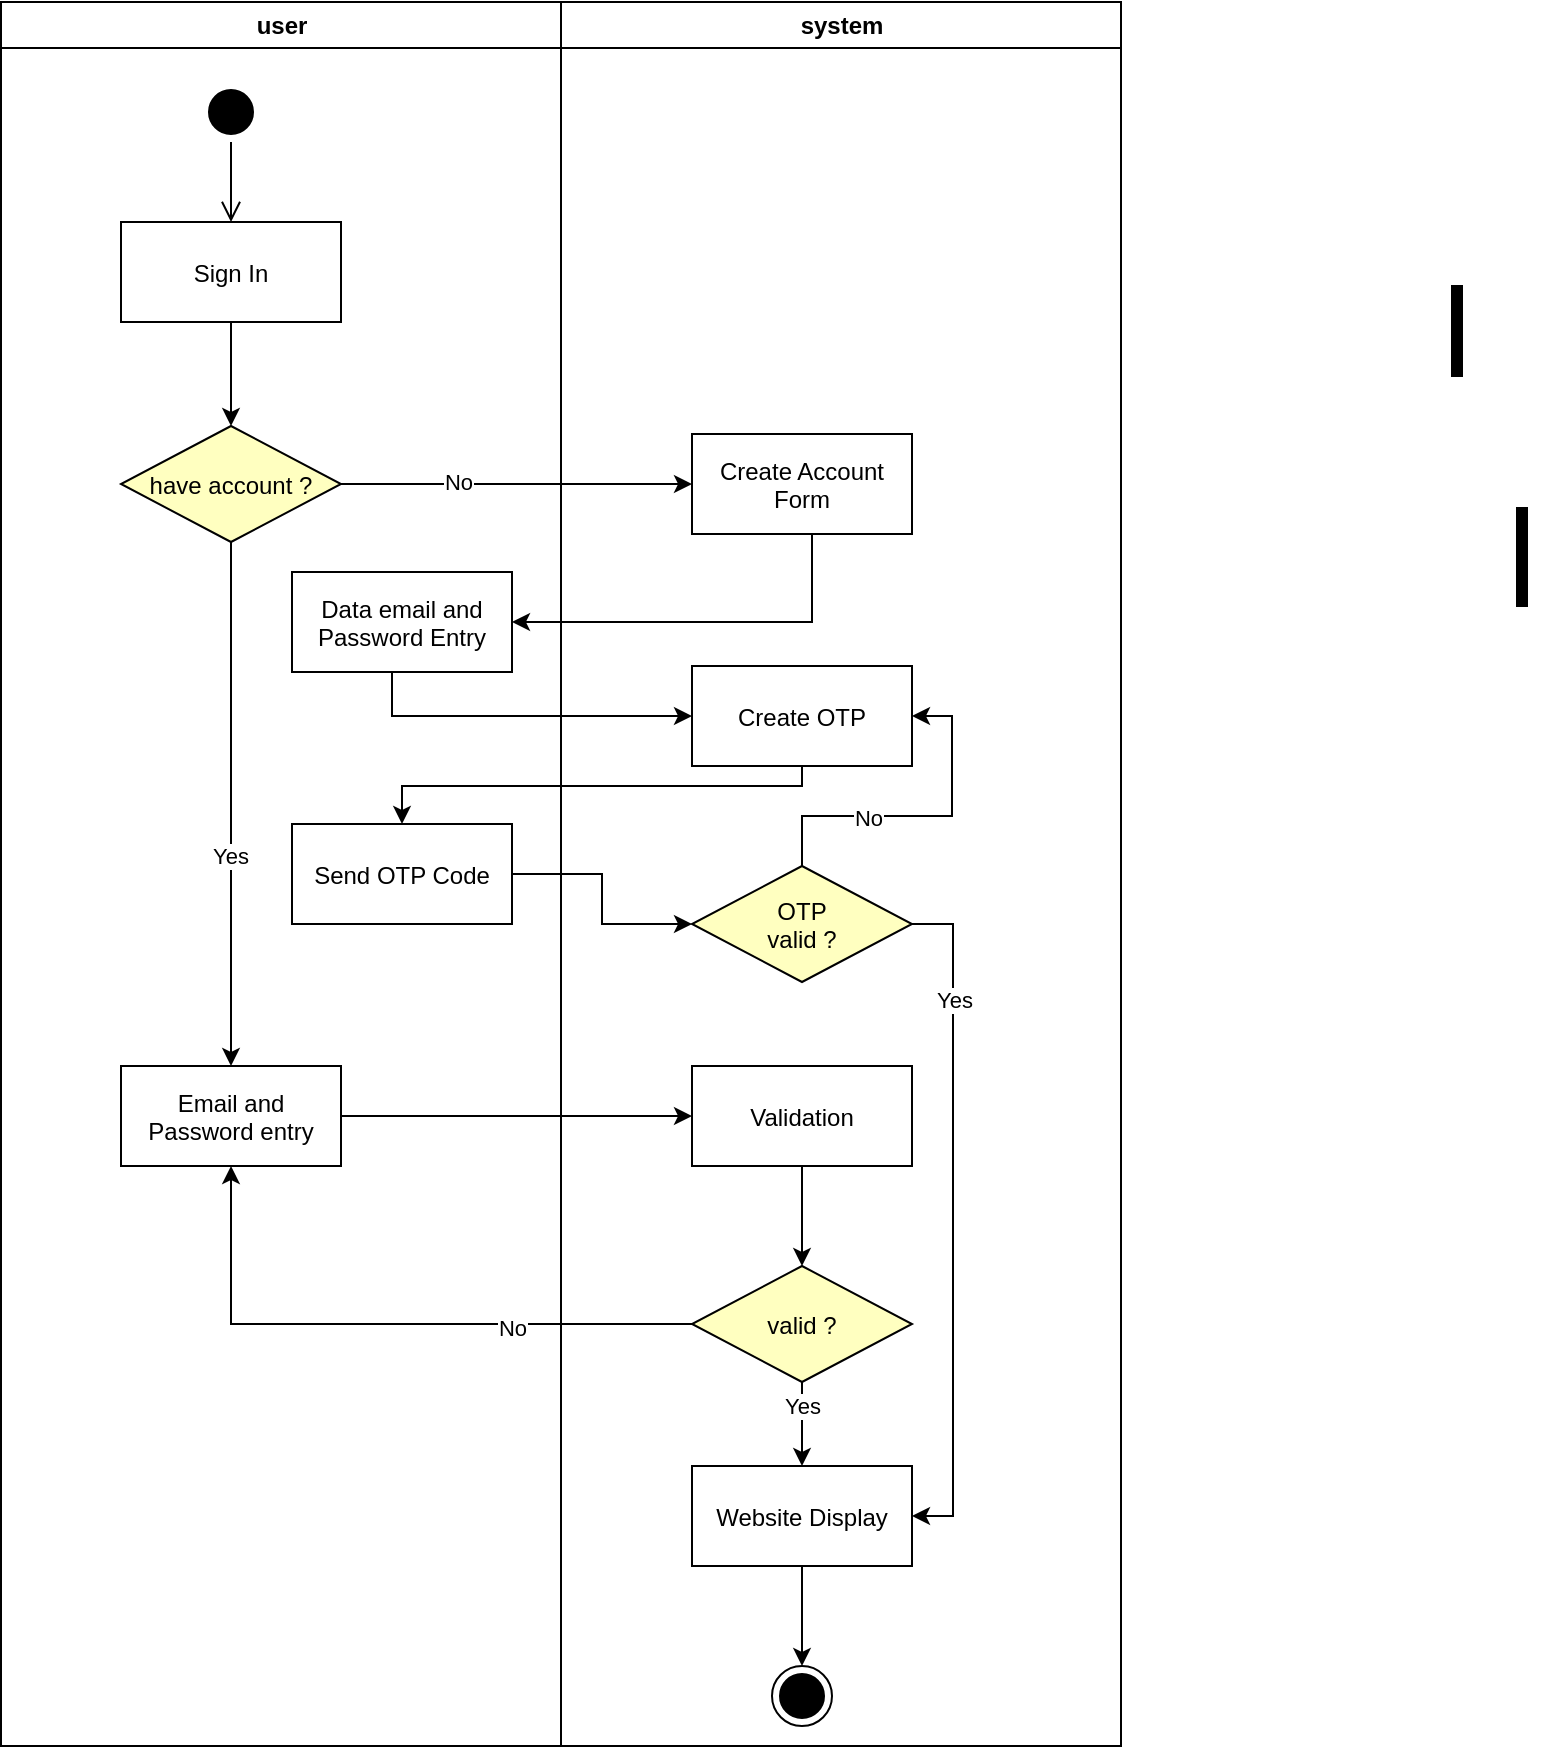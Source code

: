 <mxfile version="22.1.3" type="google" pages="7">
  <diagram name="signin" id="e7e014a7-5840-1c2e-5031-d8a46d1fe8dd">
    <mxGraphModel grid="1" page="1" gridSize="10" guides="1" tooltips="1" connect="1" arrows="1" fold="1" pageScale="1" pageWidth="1169" pageHeight="826" background="none" math="0" shadow="0">
      <root>
        <mxCell id="0" />
        <mxCell id="1" parent="0" />
        <mxCell id="2" value="user" style="swimlane;whiteSpace=wrap;strokeColor=#000000;" vertex="1" parent="1">
          <mxGeometry x="164.5" y="128" width="280" height="872" as="geometry" />
        </mxCell>
        <mxCell id="5" value="" style="ellipse;shape=startState;fillColor=#000000;strokeColor=#000000;" vertex="1" parent="2">
          <mxGeometry x="100" y="40" width="30" height="30" as="geometry" />
        </mxCell>
        <mxCell id="6" value="" style="edgeStyle=elbowEdgeStyle;elbow=horizontal;verticalAlign=bottom;endArrow=open;endSize=8;strokeColor=#000000;endFill=1;rounded=0" edge="1" parent="2" source="5" target="7">
          <mxGeometry x="100" y="40" as="geometry">
            <mxPoint x="115" y="110" as="targetPoint" />
          </mxGeometry>
        </mxCell>
        <mxCell id="rC4oLKizQCoa50SHGm-5-47" style="edgeStyle=orthogonalEdgeStyle;rounded=0;orthogonalLoop=1;jettySize=auto;html=1;" edge="1" parent="2" source="7" target="rC4oLKizQCoa50SHGm-5-43">
          <mxGeometry relative="1" as="geometry" />
        </mxCell>
        <mxCell id="7" value="Sign In" style="strokeColor=#000000;" vertex="1" parent="2">
          <mxGeometry x="60" y="110" width="110" height="50" as="geometry" />
        </mxCell>
        <mxCell id="8" value="Email and&#xa;Password entry" style="strokeColor=#000000;" vertex="1" parent="2">
          <mxGeometry x="60" y="532" width="110" height="50" as="geometry" />
        </mxCell>
        <mxCell id="10" value="Data email and&#xa;Password Entry" style="strokeColor=#000000;" vertex="1" parent="2">
          <mxGeometry x="145.5" y="285" width="110" height="50" as="geometry" />
        </mxCell>
        <mxCell id="rC4oLKizQCoa50SHGm-5-51" style="edgeStyle=orthogonalEdgeStyle;rounded=0;orthogonalLoop=1;jettySize=auto;html=1;" edge="1" parent="2" source="rC4oLKizQCoa50SHGm-5-43" target="8">
          <mxGeometry relative="1" as="geometry" />
        </mxCell>
        <mxCell id="rC4oLKizQCoa50SHGm-5-52" value="Yes" style="edgeLabel;html=1;align=center;verticalAlign=middle;resizable=0;points=[];" connectable="0" vertex="1" parent="rC4oLKizQCoa50SHGm-5-51">
          <mxGeometry x="0.199" y="-1" relative="1" as="geometry">
            <mxPoint as="offset" />
          </mxGeometry>
        </mxCell>
        <mxCell id="rC4oLKizQCoa50SHGm-5-43" value="have account ?" style="rhombus;fillColor=#ffffc0;strokeColor=#000000;" vertex="1" parent="2">
          <mxGeometry x="60" y="212" width="110" height="58" as="geometry" />
        </mxCell>
        <mxCell id="Ay7zP-I0BpS58S3NQaYS-35" value="Send OTP Code" style="strokeColor=#000000;" vertex="1" parent="2">
          <mxGeometry x="145.5" y="411" width="110" height="50" as="geometry" />
        </mxCell>
        <mxCell id="3" value="system" style="swimlane;whiteSpace=wrap;strokeColor=#000000;" vertex="1" parent="1">
          <mxGeometry x="444.5" y="128" width="280" height="872" as="geometry" />
        </mxCell>
        <mxCell id="15" value="Create Account&#xa;Form" style="strokeColor=#000000;" vertex="1" parent="3">
          <mxGeometry x="65.5" y="216" width="110" height="50" as="geometry" />
        </mxCell>
        <mxCell id="16" value="Create OTP" style="strokeColor=#000000;" vertex="1" parent="3">
          <mxGeometry x="65.5" y="332" width="110" height="50" as="geometry" />
        </mxCell>
        <mxCell id="rC4oLKizQCoa50SHGm-5-57" style="edgeStyle=orthogonalEdgeStyle;rounded=0;orthogonalLoop=1;jettySize=auto;html=1;" edge="1" parent="3" source="18" target="rC4oLKizQCoa50SHGm-5-56">
          <mxGeometry relative="1" as="geometry" />
        </mxCell>
        <mxCell id="18" value="Validation" style="strokeColor=#000000;" vertex="1" parent="3">
          <mxGeometry x="65.5" y="532" width="110" height="50" as="geometry" />
        </mxCell>
        <mxCell id="rC4oLKizQCoa50SHGm-5-61" style="edgeStyle=orthogonalEdgeStyle;rounded=0;orthogonalLoop=1;jettySize=auto;html=1;entryX=0.5;entryY=0;entryDx=0;entryDy=0;" edge="1" parent="3" source="rC4oLKizQCoa50SHGm-5-56" target="rC4oLKizQCoa50SHGm-5-64">
          <mxGeometry relative="1" as="geometry">
            <mxPoint x="120.5" y="652" as="targetPoint" />
          </mxGeometry>
        </mxCell>
        <mxCell id="rC4oLKizQCoa50SHGm-5-62" value="Yes" style="edgeLabel;html=1;align=center;verticalAlign=middle;resizable=0;points=[];" connectable="0" vertex="1" parent="rC4oLKizQCoa50SHGm-5-61">
          <mxGeometry x="0.28" relative="1" as="geometry">
            <mxPoint y="-15" as="offset" />
          </mxGeometry>
        </mxCell>
        <mxCell id="rC4oLKizQCoa50SHGm-5-56" value="valid ?" style="rhombus;fillColor=#ffffc0;strokeColor=#000000;" vertex="1" parent="3">
          <mxGeometry x="65.5" y="632" width="110" height="58" as="geometry" />
        </mxCell>
        <mxCell id="rC4oLKizQCoa50SHGm-5-63" value="" style="ellipse;shape=endState;fillColor=#000000;strokeColor=#000000;" vertex="1" parent="3">
          <mxGeometry x="105.5" y="832" width="30" height="30" as="geometry" />
        </mxCell>
        <mxCell id="rC4oLKizQCoa50SHGm-5-65" style="edgeStyle=orthogonalEdgeStyle;rounded=0;orthogonalLoop=1;jettySize=auto;html=1;" edge="1" parent="3" source="rC4oLKizQCoa50SHGm-5-64" target="rC4oLKizQCoa50SHGm-5-63">
          <mxGeometry relative="1" as="geometry" />
        </mxCell>
        <mxCell id="rC4oLKizQCoa50SHGm-5-64" value="Website Display" style="strokeColor=#000000;" vertex="1" parent="3">
          <mxGeometry x="65.5" y="732" width="110" height="50" as="geometry" />
        </mxCell>
        <mxCell id="Ay7zP-I0BpS58S3NQaYS-38" style="edgeStyle=orthogonalEdgeStyle;rounded=0;orthogonalLoop=1;jettySize=auto;html=1;entryX=1;entryY=0.5;entryDx=0;entryDy=0;" edge="1" parent="3" source="Ay7zP-I0BpS58S3NQaYS-34" target="rC4oLKizQCoa50SHGm-5-64">
          <mxGeometry relative="1" as="geometry">
            <Array as="points">
              <mxPoint x="196" y="461" />
              <mxPoint x="196" y="757" />
            </Array>
          </mxGeometry>
        </mxCell>
        <mxCell id="Ay7zP-I0BpS58S3NQaYS-41" value="Yes" style="edgeLabel;html=1;align=center;verticalAlign=middle;resizable=0;points=[];" connectable="0" vertex="1" parent="Ay7zP-I0BpS58S3NQaYS-38">
          <mxGeometry x="-0.656" relative="1" as="geometry">
            <mxPoint as="offset" />
          </mxGeometry>
        </mxCell>
        <mxCell id="Ay7zP-I0BpS58S3NQaYS-39" style="edgeStyle=orthogonalEdgeStyle;rounded=0;orthogonalLoop=1;jettySize=auto;html=1;entryX=1;entryY=0.5;entryDx=0;entryDy=0;" edge="1" parent="3" source="Ay7zP-I0BpS58S3NQaYS-34" target="16">
          <mxGeometry relative="1" as="geometry" />
        </mxCell>
        <mxCell id="Ay7zP-I0BpS58S3NQaYS-42" value="No" style="edgeLabel;html=1;align=center;verticalAlign=middle;resizable=0;points=[];" connectable="0" vertex="1" parent="Ay7zP-I0BpS58S3NQaYS-39">
          <mxGeometry x="-0.318" relative="1" as="geometry">
            <mxPoint y="1" as="offset" />
          </mxGeometry>
        </mxCell>
        <mxCell id="Ay7zP-I0BpS58S3NQaYS-34" value="OTP&#xa;valid ?" style="rhombus;fillColor=#ffffc0;strokeColor=#000000;" vertex="1" parent="3">
          <mxGeometry x="65.5" y="432" width="110" height="58" as="geometry" />
        </mxCell>
        <mxCell id="rC4oLKizQCoa50SHGm-5-48" style="edgeStyle=orthogonalEdgeStyle;rounded=0;orthogonalLoop=1;jettySize=auto;html=1;entryX=0;entryY=0.5;entryDx=0;entryDy=0;" edge="1" parent="1" source="rC4oLKizQCoa50SHGm-5-43" target="15">
          <mxGeometry relative="1" as="geometry" />
        </mxCell>
        <mxCell id="rC4oLKizQCoa50SHGm-5-50" value="No" style="edgeLabel;html=1;align=center;verticalAlign=middle;resizable=0;points=[];" connectable="0" vertex="1" parent="rC4oLKizQCoa50SHGm-5-48">
          <mxGeometry x="-0.341" y="1" relative="1" as="geometry">
            <mxPoint as="offset" />
          </mxGeometry>
        </mxCell>
        <mxCell id="rC4oLKizQCoa50SHGm-5-53" style="edgeStyle=orthogonalEdgeStyle;rounded=0;orthogonalLoop=1;jettySize=auto;html=1;entryX=1;entryY=0.5;entryDx=0;entryDy=0;" edge="1" parent="1" source="15" target="10">
          <mxGeometry relative="1" as="geometry">
            <Array as="points">
              <mxPoint x="570" y="438" />
            </Array>
          </mxGeometry>
        </mxCell>
        <mxCell id="rC4oLKizQCoa50SHGm-5-54" style="edgeStyle=orthogonalEdgeStyle;rounded=0;orthogonalLoop=1;jettySize=auto;html=1;" edge="1" parent="1" source="10" target="16">
          <mxGeometry relative="1" as="geometry">
            <Array as="points">
              <mxPoint x="360" y="485" />
            </Array>
          </mxGeometry>
        </mxCell>
        <mxCell id="rC4oLKizQCoa50SHGm-5-55" style="edgeStyle=orthogonalEdgeStyle;rounded=0;orthogonalLoop=1;jettySize=auto;html=1;" edge="1" parent="1" source="8" target="18">
          <mxGeometry relative="1" as="geometry">
            <Array as="points">
              <mxPoint x="320" y="680" />
              <mxPoint x="320" y="680" />
            </Array>
          </mxGeometry>
        </mxCell>
        <mxCell id="rC4oLKizQCoa50SHGm-5-58" style="edgeStyle=orthogonalEdgeStyle;rounded=0;orthogonalLoop=1;jettySize=auto;html=1;entryX=0.5;entryY=1;entryDx=0;entryDy=0;" edge="1" parent="1" source="rC4oLKizQCoa50SHGm-5-56" target="8">
          <mxGeometry relative="1" as="geometry" />
        </mxCell>
        <mxCell id="rC4oLKizQCoa50SHGm-5-59" value="No" style="edgeLabel;html=1;align=center;verticalAlign=middle;resizable=0;points=[];" connectable="0" vertex="1" parent="rC4oLKizQCoa50SHGm-5-58">
          <mxGeometry x="-0.415" y="2" relative="1" as="geometry">
            <mxPoint as="offset" />
          </mxGeometry>
        </mxCell>
        <mxCell id="34" value="" style="whiteSpace=wrap;strokeColor=#000000;fillColor=#000000;" vertex="1" parent="1">
          <mxGeometry x="890" y="270" width="5" height="45" as="geometry" />
        </mxCell>
        <mxCell id="25" value="" style="shape=line;strokeWidth=6;strokeColor=#000000;rotation=90" vertex="1" parent="1">
          <mxGeometry x="900" y="398" width="50" height="15" as="geometry" />
        </mxCell>
        <mxCell id="Ay7zP-I0BpS58S3NQaYS-36" style="edgeStyle=orthogonalEdgeStyle;rounded=0;orthogonalLoop=1;jettySize=auto;html=1;entryX=0.5;entryY=0;entryDx=0;entryDy=0;" edge="1" parent="1" source="16" target="Ay7zP-I0BpS58S3NQaYS-35">
          <mxGeometry relative="1" as="geometry">
            <Array as="points">
              <mxPoint x="565" y="520" />
            </Array>
          </mxGeometry>
        </mxCell>
        <mxCell id="Ay7zP-I0BpS58S3NQaYS-37" style="edgeStyle=orthogonalEdgeStyle;rounded=0;orthogonalLoop=1;jettySize=auto;html=1;" edge="1" parent="1" source="Ay7zP-I0BpS58S3NQaYS-35" target="Ay7zP-I0BpS58S3NQaYS-34">
          <mxGeometry relative="1" as="geometry" />
        </mxCell>
      </root>
    </mxGraphModel>
  </diagram>
  <diagram id="fEeYAAdAigiMIF1tCv2l" name="order">
    <mxGraphModel grid="1" page="1" gridSize="10" guides="1" tooltips="1" connect="1" arrows="1" fold="1" pageScale="1" pageWidth="850" pageHeight="1100" math="0" shadow="0">
      <root>
        <mxCell id="0" />
        <mxCell id="1" parent="0" />
        <mxCell id="wY7mE7eU6Za68MJoMoZx-1" value="user" style="swimlane;whiteSpace=wrap;strokeColor=#000000;" vertex="1" parent="1">
          <mxGeometry x="164.5" y="128" width="280" height="832" as="geometry" />
        </mxCell>
        <mxCell id="wY7mE7eU6Za68MJoMoZx-38" value="" style="edgeStyle=orthogonalEdgeStyle;rounded=0;orthogonalLoop=1;jettySize=auto;html=1;" edge="1" parent="wY7mE7eU6Za68MJoMoZx-1" source="wY7mE7eU6Za68MJoMoZx-2" target="wY7mE7eU6Za68MJoMoZx-5">
          <mxGeometry relative="1" as="geometry" />
        </mxCell>
        <mxCell id="wY7mE7eU6Za68MJoMoZx-2" value="" style="ellipse;shape=startState;fillColor=#000000;strokeColor=#000000;" vertex="1" parent="wY7mE7eU6Za68MJoMoZx-1">
          <mxGeometry x="125.5" y="32" width="30" height="30" as="geometry" />
        </mxCell>
        <mxCell id="wY7mE7eU6Za68MJoMoZx-4" style="edgeStyle=orthogonalEdgeStyle;rounded=0;orthogonalLoop=1;jettySize=auto;html=1;" edge="1" parent="wY7mE7eU6Za68MJoMoZx-1" source="wY7mE7eU6Za68MJoMoZx-5" target="wY7mE7eU6Za68MJoMoZx-10">
          <mxGeometry relative="1" as="geometry" />
        </mxCell>
        <mxCell id="wY7mE7eU6Za68MJoMoZx-5" value="Add to cart" style="strokeColor=#000000;" vertex="1" parent="wY7mE7eU6Za68MJoMoZx-1">
          <mxGeometry x="85" y="110" width="110" height="50" as="geometry" />
        </mxCell>
        <mxCell id="wY7mE7eU6Za68MJoMoZx-39" style="edgeStyle=orthogonalEdgeStyle;rounded=0;orthogonalLoop=1;jettySize=auto;html=1;entryX=0;entryY=0.75;entryDx=0;entryDy=0;" edge="1" parent="wY7mE7eU6Za68MJoMoZx-1" source="wY7mE7eU6Za68MJoMoZx-6" target="wY7mE7eU6Za68MJoMoZx-30">
          <mxGeometry relative="1" as="geometry">
            <Array as="points">
              <mxPoint x="68" y="392" />
              <mxPoint x="129" y="392" />
            </Array>
          </mxGeometry>
        </mxCell>
        <mxCell id="wY7mE7eU6Za68MJoMoZx-6" value="Sign In" style="strokeColor=#000000;" vertex="1" parent="wY7mE7eU6Za68MJoMoZx-1">
          <mxGeometry x="35.5" y="312" width="64.5" height="48" as="geometry" />
        </mxCell>
        <mxCell id="wY7mE7eU6Za68MJoMoZx-8" style="edgeStyle=orthogonalEdgeStyle;rounded=0;orthogonalLoop=1;jettySize=auto;html=1;exitX=0;exitY=0.5;exitDx=0;exitDy=0;" edge="1" parent="wY7mE7eU6Za68MJoMoZx-1" source="wY7mE7eU6Za68MJoMoZx-10" target="wY7mE7eU6Za68MJoMoZx-6">
          <mxGeometry relative="1" as="geometry">
            <Array as="points">
              <mxPoint x="71" y="241" />
            </Array>
          </mxGeometry>
        </mxCell>
        <mxCell id="wY7mE7eU6Za68MJoMoZx-9" value="Yes" style="edgeLabel;html=1;align=center;verticalAlign=middle;resizable=0;points=[];" connectable="0" vertex="1" parent="wY7mE7eU6Za68MJoMoZx-8">
          <mxGeometry x="0.199" y="-1" relative="1" as="geometry">
            <mxPoint as="offset" />
          </mxGeometry>
        </mxCell>
        <mxCell id="wY7mE7eU6Za68MJoMoZx-10" value="have account ?" style="rhombus;fillColor=#ffffc0;strokeColor=#000000;" vertex="1" parent="wY7mE7eU6Za68MJoMoZx-1">
          <mxGeometry x="85" y="212" width="110" height="58" as="geometry" />
        </mxCell>
        <mxCell id="2dkY2sJanxA_GAOP_81G-4" value="" style="edgeStyle=orthogonalEdgeStyle;rounded=0;orthogonalLoop=1;jettySize=auto;html=1;" edge="1" parent="wY7mE7eU6Za68MJoMoZx-1" source="wY7mE7eU6Za68MJoMoZx-30" target="2dkY2sJanxA_GAOP_81G-1">
          <mxGeometry relative="1" as="geometry" />
        </mxCell>
        <mxCell id="wY7mE7eU6Za68MJoMoZx-30" value="" style="whiteSpace=wrap;strokeColor=#000000;fillColor=#000000;direction=south;" vertex="1" parent="wY7mE7eU6Za68MJoMoZx-1">
          <mxGeometry x="117.5" y="422" width="45" height="5" as="geometry" />
        </mxCell>
        <mxCell id="wY7mE7eU6Za68MJoMoZx-32" value="Sign Up" style="strokeColor=#000000;" vertex="1" parent="wY7mE7eU6Za68MJoMoZx-1">
          <mxGeometry x="175.5" y="310" width="70" height="50" as="geometry" />
        </mxCell>
        <mxCell id="wY7mE7eU6Za68MJoMoZx-34" style="edgeStyle=orthogonalEdgeStyle;rounded=0;orthogonalLoop=1;jettySize=auto;html=1;entryX=0.5;entryY=0;entryDx=0;entryDy=0;" edge="1" parent="wY7mE7eU6Za68MJoMoZx-1" source="wY7mE7eU6Za68MJoMoZx-10" target="wY7mE7eU6Za68MJoMoZx-32">
          <mxGeometry relative="1" as="geometry">
            <Array as="points">
              <mxPoint x="211" y="242" />
              <mxPoint x="211" y="272" />
            </Array>
          </mxGeometry>
        </mxCell>
        <mxCell id="wY7mE7eU6Za68MJoMoZx-35" value="No" style="edgeLabel;html=1;align=center;verticalAlign=middle;resizable=0;points=[];" connectable="0" vertex="1" parent="wY7mE7eU6Za68MJoMoZx-34">
          <mxGeometry x="0.537" y="-2" relative="1" as="geometry">
            <mxPoint as="offset" />
          </mxGeometry>
        </mxCell>
        <mxCell id="wY7mE7eU6Za68MJoMoZx-40" style="edgeStyle=orthogonalEdgeStyle;rounded=0;orthogonalLoop=1;jettySize=auto;html=1;entryX=0;entryY=0.25;entryDx=0;entryDy=0;" edge="1" parent="wY7mE7eU6Za68MJoMoZx-1" source="wY7mE7eU6Za68MJoMoZx-32" target="wY7mE7eU6Za68MJoMoZx-30">
          <mxGeometry relative="1" as="geometry">
            <Array as="points">
              <mxPoint x="211" y="392" />
              <mxPoint x="151" y="392" />
            </Array>
          </mxGeometry>
        </mxCell>
        <mxCell id="2dkY2sJanxA_GAOP_81G-2" style="edgeStyle=orthogonalEdgeStyle;rounded=0;orthogonalLoop=1;jettySize=auto;html=1;" edge="1" parent="wY7mE7eU6Za68MJoMoZx-1" source="2dkY2sJanxA_GAOP_81G-1" target="wY7mE7eU6Za68MJoMoZx-20">
          <mxGeometry relative="1" as="geometry">
            <Array as="points">
              <mxPoint x="81" y="582" />
              <mxPoint x="81" y="622" />
            </Array>
          </mxGeometry>
        </mxCell>
        <mxCell id="2dkY2sJanxA_GAOP_81G-3" value="No" style="edgeLabel;html=1;align=center;verticalAlign=middle;resizable=0;points=[];" connectable="0" vertex="1" parent="2dkY2sJanxA_GAOP_81G-2">
          <mxGeometry x="0.109" y="-1" relative="1" as="geometry">
            <mxPoint as="offset" />
          </mxGeometry>
        </mxCell>
        <mxCell id="2dkY2sJanxA_GAOP_81G-1" value="order ?" style="rhombus;fillColor=#ffffc0;strokeColor=#000000;" vertex="1" parent="wY7mE7eU6Za68MJoMoZx-1">
          <mxGeometry x="25.5" y="512" width="110" height="58" as="geometry" />
        </mxCell>
        <mxCell id="wY7mE7eU6Za68MJoMoZx-20" value="" style="ellipse;shape=endState;fillColor=#000000;strokeColor=#000000;" vertex="1" parent="wY7mE7eU6Za68MJoMoZx-1">
          <mxGeometry x="65.5" y="792" width="30" height="30" as="geometry" />
        </mxCell>
        <mxCell id="Uwtc9pmS8KM2rWIVSEJm-1" value="Order Information &#xa;Entity" style="strokeColor=#000000;" vertex="1" parent="wY7mE7eU6Za68MJoMoZx-1">
          <mxGeometry x="150.5" y="552" width="110" height="50" as="geometry" />
        </mxCell>
        <mxCell id="wY7mE7eU6Za68MJoMoZx-11" value="system" style="swimlane;whiteSpace=wrap;strokeColor=#000000;" vertex="1" parent="1">
          <mxGeometry x="444.5" y="128" width="280" height="832" as="geometry" />
        </mxCell>
        <mxCell id="wY7mE7eU6Za68MJoMoZx-14" value="Create Order&#xa;Information&#xa;Form" style="strokeColor=#000000;" vertex="1" parent="wY7mE7eU6Za68MJoMoZx-11">
          <mxGeometry x="85" y="392" width="110" height="50" as="geometry" />
        </mxCell>
        <mxCell id="Uwtc9pmS8KM2rWIVSEJm-9" style="edgeStyle=orthogonalEdgeStyle;rounded=0;orthogonalLoop=1;jettySize=auto;html=1;entryX=0.5;entryY=0;entryDx=0;entryDy=0;" edge="1" parent="wY7mE7eU6Za68MJoMoZx-11" source="wY7mE7eU6Za68MJoMoZx-22" target="Uwtc9pmS8KM2rWIVSEJm-6">
          <mxGeometry relative="1" as="geometry" />
        </mxCell>
        <mxCell id="wY7mE7eU6Za68MJoMoZx-22" value="Validation Data" style="strokeColor=#000000;" vertex="1" parent="wY7mE7eU6Za68MJoMoZx-11">
          <mxGeometry x="85" y="492" width="110" height="50" as="geometry" />
        </mxCell>
        <mxCell id="Uwtc9pmS8KM2rWIVSEJm-6" value="valid ?" style="rhombus;fillColor=#ffffc0;strokeColor=#000000;" vertex="1" parent="wY7mE7eU6Za68MJoMoZx-11">
          <mxGeometry x="85" y="582" width="110" height="58" as="geometry" />
        </mxCell>
        <mxCell id="Uwtc9pmS8KM2rWIVSEJm-12" style="edgeStyle=orthogonalEdgeStyle;rounded=0;orthogonalLoop=1;jettySize=auto;html=1;" edge="1" parent="wY7mE7eU6Za68MJoMoZx-11" source="Uwtc9pmS8KM2rWIVSEJm-7" target="Uwtc9pmS8KM2rWIVSEJm-8">
          <mxGeometry relative="1" as="geometry" />
        </mxCell>
        <mxCell id="Uwtc9pmS8KM2rWIVSEJm-7" value="Website Display" style="strokeColor=#000000;" vertex="1" parent="wY7mE7eU6Za68MJoMoZx-11">
          <mxGeometry x="85" y="682" width="110" height="50" as="geometry" />
        </mxCell>
        <mxCell id="Uwtc9pmS8KM2rWIVSEJm-8" value="" style="ellipse;shape=endState;fillColor=#000000;strokeColor=#000000;" vertex="1" parent="wY7mE7eU6Za68MJoMoZx-11">
          <mxGeometry x="125" y="792" width="30" height="30" as="geometry" />
        </mxCell>
        <mxCell id="Uwtc9pmS8KM2rWIVSEJm-10" value="Yes" style="edgeStyle=orthogonalEdgeStyle;rounded=0;orthogonalLoop=1;jettySize=auto;html=1;" edge="1" parent="wY7mE7eU6Za68MJoMoZx-11" source="Uwtc9pmS8KM2rWIVSEJm-6" target="Uwtc9pmS8KM2rWIVSEJm-7">
          <mxGeometry relative="1" as="geometry" />
        </mxCell>
        <mxCell id="Uwtc9pmS8KM2rWIVSEJm-2" style="edgeStyle=orthogonalEdgeStyle;rounded=0;orthogonalLoop=1;jettySize=auto;html=1;entryX=0;entryY=0.5;entryDx=0;entryDy=0;" edge="1" parent="1" source="2dkY2sJanxA_GAOP_81G-1" target="wY7mE7eU6Za68MJoMoZx-14">
          <mxGeometry relative="1" as="geometry">
            <Array as="points">
              <mxPoint x="340" y="669" />
              <mxPoint x="340" y="545" />
            </Array>
          </mxGeometry>
        </mxCell>
        <mxCell id="Uwtc9pmS8KM2rWIVSEJm-3" style="edgeStyle=orthogonalEdgeStyle;rounded=0;orthogonalLoop=1;jettySize=auto;html=1;" edge="1" parent="1" source="wY7mE7eU6Za68MJoMoZx-14" target="Uwtc9pmS8KM2rWIVSEJm-1">
          <mxGeometry relative="1" as="geometry">
            <Array as="points">
              <mxPoint x="584" y="600" />
              <mxPoint x="370" y="600" />
            </Array>
          </mxGeometry>
        </mxCell>
        <mxCell id="Uwtc9pmS8KM2rWIVSEJm-4" style="edgeStyle=orthogonalEdgeStyle;rounded=0;orthogonalLoop=1;jettySize=auto;html=1;" edge="1" parent="1" source="Uwtc9pmS8KM2rWIVSEJm-1" target="wY7mE7eU6Za68MJoMoZx-22">
          <mxGeometry relative="1" as="geometry">
            <Array as="points">
              <mxPoint x="480" y="705" />
              <mxPoint x="480" y="645" />
            </Array>
          </mxGeometry>
        </mxCell>
        <mxCell id="Uwtc9pmS8KM2rWIVSEJm-11" value="No" style="edgeStyle=orthogonalEdgeStyle;rounded=0;orthogonalLoop=1;jettySize=auto;html=1;entryX=0.5;entryY=1;entryDx=0;entryDy=0;" edge="1" parent="1" source="Uwtc9pmS8KM2rWIVSEJm-6" target="Uwtc9pmS8KM2rWIVSEJm-1">
          <mxGeometry x="-0.109" relative="1" as="geometry">
            <Array as="points">
              <mxPoint x="477" y="739" />
              <mxPoint x="477" y="790" />
              <mxPoint x="370" y="790" />
            </Array>
            <mxPoint as="offset" />
          </mxGeometry>
        </mxCell>
      </root>
    </mxGraphModel>
  </diagram>
  <diagram id="iWT9j2WWDVS8_Pee5TSO" name="payment">
    <mxGraphModel grid="1" page="1" gridSize="10" guides="1" tooltips="1" connect="1" arrows="1" fold="1" pageScale="1" pageWidth="850" pageHeight="1100" math="0" shadow="0">
      <root>
        <mxCell id="0" />
        <mxCell id="1" parent="0" />
        <mxCell id="JEcHzSB_wNVrFNFjoWi2-1" value="user" style="swimlane;whiteSpace=wrap;strokeColor=#000000;" vertex="1" parent="1">
          <mxGeometry x="230" y="128" width="214.5" height="592" as="geometry" />
        </mxCell>
        <mxCell id="JEcHzSB_wNVrFNFjoWi2-2" value="" style="edgeStyle=orthogonalEdgeStyle;rounded=0;orthogonalLoop=1;jettySize=auto;html=1;" edge="1" parent="JEcHzSB_wNVrFNFjoWi2-1" source="JEcHzSB_wNVrFNFjoWi2-3" target="JEcHzSB_wNVrFNFjoWi2-5">
          <mxGeometry relative="1" as="geometry" />
        </mxCell>
        <mxCell id="JEcHzSB_wNVrFNFjoWi2-3" value="" style="ellipse;shape=startState;fillColor=#000000;strokeColor=#000000;" vertex="1" parent="JEcHzSB_wNVrFNFjoWi2-1">
          <mxGeometry x="90.5" y="42" width="30" height="30" as="geometry" />
        </mxCell>
        <mxCell id="JEcHzSB_wNVrFNFjoWi2-4" style="edgeStyle=orthogonalEdgeStyle;rounded=0;orthogonalLoop=1;jettySize=auto;html=1;entryX=0.5;entryY=0;entryDx=0;entryDy=0;" edge="1" parent="JEcHzSB_wNVrFNFjoWi2-1" source="JEcHzSB_wNVrFNFjoWi2-5" target="JEcHzSB_wNVrFNFjoWi2-47">
          <mxGeometry relative="1" as="geometry">
            <mxPoint x="105" y="222" as="targetPoint" />
          </mxGeometry>
        </mxCell>
        <mxCell id="JEcHzSB_wNVrFNFjoWi2-5" value="Payment&#xa;Orders" style="strokeColor=#000000;" vertex="1" parent="JEcHzSB_wNVrFNFjoWi2-1">
          <mxGeometry x="50" y="120" width="110" height="50" as="geometry" />
        </mxCell>
        <mxCell id="JEcHzSB_wNVrFNFjoWi2-47" value="Click &quot;My Order&quot;&#xa;Button" style="strokeColor=#000000;" vertex="1" parent="JEcHzSB_wNVrFNFjoWi2-1">
          <mxGeometry x="50" y="202" width="110" height="50" as="geometry" />
        </mxCell>
        <mxCell id="JEcHzSB_wNVrFNFjoWi2-52" value="Click Payment &#xa;Button" style="strokeColor=#000000;" vertex="1" parent="JEcHzSB_wNVrFNFjoWi2-1">
          <mxGeometry x="50" y="282" width="110" height="50" as="geometry" />
        </mxCell>
        <mxCell id="JEcHzSB_wNVrFNFjoWi2-22" value="system" style="swimlane;whiteSpace=wrap;strokeColor=#000000;" vertex="1" parent="1">
          <mxGeometry x="444.5" y="128" width="195.5" height="592" as="geometry" />
        </mxCell>
        <mxCell id="JEcHzSB_wNVrFNFjoWi2-48" value="Show order" style="strokeColor=#000000;" vertex="1" parent="JEcHzSB_wNVrFNFjoWi2-22">
          <mxGeometry x="45.5" y="202" width="110" height="50" as="geometry" />
        </mxCell>
        <mxCell id="JEcHzSB_wNVrFNFjoWi2-35" value="payment service" style="swimlane;whiteSpace=wrap;strokeColor=#000000;" vertex="1" parent="1">
          <mxGeometry x="640" y="128" width="280" height="592" as="geometry" />
        </mxCell>
        <mxCell id="JEcHzSB_wNVrFNFjoWi2-62" value="" style="edgeStyle=orthogonalEdgeStyle;rounded=0;orthogonalLoop=1;jettySize=auto;html=1;" edge="1" parent="JEcHzSB_wNVrFNFjoWi2-35" source="JEcHzSB_wNVrFNFjoWi2-58" target="JEcHzSB_wNVrFNFjoWi2-61">
          <mxGeometry relative="1" as="geometry" />
        </mxCell>
        <mxCell id="JEcHzSB_wNVrFNFjoWi2-58" value="Authorize Payment" style="strokeColor=#000000;" vertex="1" parent="JEcHzSB_wNVrFNFjoWi2-35">
          <mxGeometry x="79.75" y="112" width="110" height="50" as="geometry" />
        </mxCell>
        <mxCell id="JEcHzSB_wNVrFNFjoWi2-64" value="Authorized" style="edgeStyle=orthogonalEdgeStyle;rounded=0;orthogonalLoop=1;jettySize=auto;html=1;" edge="1" parent="JEcHzSB_wNVrFNFjoWi2-35" source="JEcHzSB_wNVrFNFjoWi2-61" target="JEcHzSB_wNVrFNFjoWi2-63">
          <mxGeometry relative="1" as="geometry">
            <Array as="points">
              <mxPoint x="65.75" y="223" />
            </Array>
          </mxGeometry>
        </mxCell>
        <mxCell id="JEcHzSB_wNVrFNFjoWi2-66" value="" style="edgeStyle=orthogonalEdgeStyle;rounded=0;orthogonalLoop=1;jettySize=auto;html=1;entryX=0;entryY=0.5;entryDx=0;entryDy=0;" edge="1" parent="JEcHzSB_wNVrFNFjoWi2-35" source="JEcHzSB_wNVrFNFjoWi2-61" target="JEcHzSB_wNVrFNFjoWi2-65">
          <mxGeometry relative="1" as="geometry">
            <Array as="points">
              <mxPoint x="134.75" y="307" />
            </Array>
          </mxGeometry>
        </mxCell>
        <mxCell id="JEcHzSB_wNVrFNFjoWi2-67" value="Rejected" style="edgeLabel;html=1;align=center;verticalAlign=middle;resizable=0;points=[];" connectable="0" vertex="1" parent="JEcHzSB_wNVrFNFjoWi2-66">
          <mxGeometry x="-0.597" y="2" relative="1" as="geometry">
            <mxPoint as="offset" />
          </mxGeometry>
        </mxCell>
        <mxCell id="JEcHzSB_wNVrFNFjoWi2-61" value="" style="rhombus;whiteSpace=wrap;html=1;strokeColor=#000000;" vertex="1" parent="JEcHzSB_wNVrFNFjoWi2-35">
          <mxGeometry x="109.75" y="202" width="50" height="43" as="geometry" />
        </mxCell>
        <mxCell id="JEcHzSB_wNVrFNFjoWi2-72" value="" style="edgeStyle=orthogonalEdgeStyle;rounded=0;orthogonalLoop=1;jettySize=auto;html=1;" edge="1" parent="JEcHzSB_wNVrFNFjoWi2-35" source="JEcHzSB_wNVrFNFjoWi2-63" target="JEcHzSB_wNVrFNFjoWi2-71">
          <mxGeometry relative="1" as="geometry" />
        </mxCell>
        <mxCell id="JEcHzSB_wNVrFNFjoWi2-63" value="Approved Payment" style="strokeColor=#000000;" vertex="1" parent="JEcHzSB_wNVrFNFjoWi2-35">
          <mxGeometry x="10.25" y="302" width="110" height="50" as="geometry" />
        </mxCell>
        <mxCell id="JEcHzSB_wNVrFNFjoWi2-68" style="edgeStyle=orthogonalEdgeStyle;rounded=0;orthogonalLoop=1;jettySize=auto;html=1;entryX=1;entryY=0.5;entryDx=0;entryDy=0;" edge="1" parent="JEcHzSB_wNVrFNFjoWi2-35" source="JEcHzSB_wNVrFNFjoWi2-65" target="JEcHzSB_wNVrFNFjoWi2-58">
          <mxGeometry relative="1" as="geometry" />
        </mxCell>
        <mxCell id="JEcHzSB_wNVrFNFjoWi2-65" value="Modified Payment" style="strokeColor=#000000;" vertex="1" parent="JEcHzSB_wNVrFNFjoWi2-35">
          <mxGeometry x="159.75" y="282" width="110" height="50" as="geometry" />
        </mxCell>
        <mxCell id="JEcHzSB_wNVrFNFjoWi2-73" value="" style="edgeStyle=orthogonalEdgeStyle;rounded=0;orthogonalLoop=1;jettySize=auto;html=1;" edge="1" parent="JEcHzSB_wNVrFNFjoWi2-35" source="JEcHzSB_wNVrFNFjoWi2-71" target="JEcHzSB_wNVrFNFjoWi2-20">
          <mxGeometry relative="1" as="geometry" />
        </mxCell>
        <mxCell id="JEcHzSB_wNVrFNFjoWi2-71" value="Send Payment" style="strokeColor=#000000;" vertex="1" parent="JEcHzSB_wNVrFNFjoWi2-35">
          <mxGeometry x="79.75" y="422" width="110" height="50" as="geometry" />
        </mxCell>
        <mxCell id="JEcHzSB_wNVrFNFjoWi2-20" value="" style="ellipse;shape=endState;fillColor=#000000;strokeColor=#000000;" vertex="1" parent="JEcHzSB_wNVrFNFjoWi2-35">
          <mxGeometry x="120.25" y="522" width="30" height="30" as="geometry" />
        </mxCell>
        <mxCell id="JEcHzSB_wNVrFNFjoWi2-53" style="edgeStyle=orthogonalEdgeStyle;rounded=0;orthogonalLoop=1;jettySize=auto;html=1;entryX=1;entryY=0.5;entryDx=0;entryDy=0;" edge="1" parent="1" source="JEcHzSB_wNVrFNFjoWi2-48" target="JEcHzSB_wNVrFNFjoWi2-52">
          <mxGeometry relative="1" as="geometry">
            <Array as="points">
              <mxPoint x="550" y="435" />
            </Array>
          </mxGeometry>
        </mxCell>
        <mxCell id="JEcHzSB_wNVrFNFjoWi2-54" style="edgeStyle=orthogonalEdgeStyle;rounded=0;orthogonalLoop=1;jettySize=auto;html=1;entryX=0;entryY=0.5;entryDx=0;entryDy=0;" edge="1" parent="1" source="JEcHzSB_wNVrFNFjoWi2-47" target="JEcHzSB_wNVrFNFjoWi2-48">
          <mxGeometry relative="1" as="geometry" />
        </mxCell>
        <mxCell id="JEcHzSB_wNVrFNFjoWi2-74" style="edgeStyle=orthogonalEdgeStyle;rounded=0;orthogonalLoop=1;jettySize=auto;html=1;entryX=0;entryY=0.5;entryDx=0;entryDy=0;" edge="1" parent="1" source="JEcHzSB_wNVrFNFjoWi2-52" target="JEcHzSB_wNVrFNFjoWi2-58">
          <mxGeometry relative="1" as="geometry">
            <Array as="points">
              <mxPoint x="335" y="480" />
              <mxPoint x="620" y="480" />
              <mxPoint x="620" y="265" />
            </Array>
          </mxGeometry>
        </mxCell>
      </root>
    </mxGraphModel>
  </diagram>
  <diagram id="As9LBLstgmQ6-LVC3t8F" name="product">
    <mxGraphModel grid="1" page="1" gridSize="10" guides="1" tooltips="1" connect="1" arrows="1" fold="1" pageScale="1" pageWidth="850" pageHeight="1100" math="0" shadow="0">
      <root>
        <mxCell id="0" />
        <mxCell id="1" parent="0" />
        <mxCell id="k5MFxOnMSR2V0Os-mW4k-1" value="user" style="swimlane;whiteSpace=wrap;strokeColor=#000000;" vertex="1" parent="1">
          <mxGeometry x="164.5" y="128" width="280" height="792" as="geometry" />
        </mxCell>
        <mxCell id="k5MFxOnMSR2V0Os-mW4k-2" value="" style="edgeStyle=orthogonalEdgeStyle;rounded=0;orthogonalLoop=1;jettySize=auto;html=1;" edge="1" parent="k5MFxOnMSR2V0Os-mW4k-1" source="k5MFxOnMSR2V0Os-mW4k-3" target="k5MFxOnMSR2V0Os-mW4k-5">
          <mxGeometry relative="1" as="geometry" />
        </mxCell>
        <mxCell id="k5MFxOnMSR2V0Os-mW4k-3" value="" style="ellipse;shape=startState;fillColor=#000000;strokeColor=#000000;" vertex="1" parent="k5MFxOnMSR2V0Os-mW4k-1">
          <mxGeometry x="125.5" y="32" width="30" height="30" as="geometry" />
        </mxCell>
        <mxCell id="k5MFxOnMSR2V0Os-mW4k-4" style="edgeStyle=orthogonalEdgeStyle;rounded=0;orthogonalLoop=1;jettySize=auto;html=1;" edge="1" parent="k5MFxOnMSR2V0Os-mW4k-1" source="k5MFxOnMSR2V0Os-mW4k-5" target="k5MFxOnMSR2V0Os-mW4k-10">
          <mxGeometry relative="1" as="geometry" />
        </mxCell>
        <mxCell id="k5MFxOnMSR2V0Os-mW4k-5" value="Add favorite &#xa;products" style="strokeColor=#000000;" vertex="1" parent="k5MFxOnMSR2V0Os-mW4k-1">
          <mxGeometry x="85" y="110" width="110" height="50" as="geometry" />
        </mxCell>
        <mxCell id="k5MFxOnMSR2V0Os-mW4k-6" style="edgeStyle=orthogonalEdgeStyle;rounded=0;orthogonalLoop=1;jettySize=auto;html=1;entryX=0;entryY=0.75;entryDx=0;entryDy=0;" edge="1" parent="k5MFxOnMSR2V0Os-mW4k-1" source="k5MFxOnMSR2V0Os-mW4k-7" target="k5MFxOnMSR2V0Os-mW4k-12">
          <mxGeometry relative="1" as="geometry">
            <Array as="points">
              <mxPoint x="68" y="392" />
              <mxPoint x="129" y="392" />
            </Array>
          </mxGeometry>
        </mxCell>
        <mxCell id="k5MFxOnMSR2V0Os-mW4k-7" value="Sign In" style="strokeColor=#000000;" vertex="1" parent="k5MFxOnMSR2V0Os-mW4k-1">
          <mxGeometry x="35.5" y="312" width="64.5" height="48" as="geometry" />
        </mxCell>
        <mxCell id="k5MFxOnMSR2V0Os-mW4k-8" style="edgeStyle=orthogonalEdgeStyle;rounded=0;orthogonalLoop=1;jettySize=auto;html=1;exitX=0;exitY=0.5;exitDx=0;exitDy=0;" edge="1" parent="k5MFxOnMSR2V0Os-mW4k-1" source="k5MFxOnMSR2V0Os-mW4k-10" target="k5MFxOnMSR2V0Os-mW4k-7">
          <mxGeometry relative="1" as="geometry">
            <Array as="points">
              <mxPoint x="71" y="241" />
            </Array>
          </mxGeometry>
        </mxCell>
        <mxCell id="k5MFxOnMSR2V0Os-mW4k-9" value="Yes" style="edgeLabel;html=1;align=center;verticalAlign=middle;resizable=0;points=[];" connectable="0" vertex="1" parent="k5MFxOnMSR2V0Os-mW4k-8">
          <mxGeometry x="0.199" y="-1" relative="1" as="geometry">
            <mxPoint as="offset" />
          </mxGeometry>
        </mxCell>
        <mxCell id="k5MFxOnMSR2V0Os-mW4k-10" value="have account ?" style="rhombus;fillColor=#ffffc0;strokeColor=#000000;" vertex="1" parent="k5MFxOnMSR2V0Os-mW4k-1">
          <mxGeometry x="85" y="212" width="110" height="58" as="geometry" />
        </mxCell>
        <mxCell id="k5MFxOnMSR2V0Os-mW4k-38" value="" style="edgeStyle=orthogonalEdgeStyle;rounded=0;orthogonalLoop=1;jettySize=auto;html=1;" edge="1" parent="k5MFxOnMSR2V0Os-mW4k-1" source="k5MFxOnMSR2V0Os-mW4k-12" target="k5MFxOnMSR2V0Os-mW4k-37">
          <mxGeometry relative="1" as="geometry" />
        </mxCell>
        <mxCell id="k5MFxOnMSR2V0Os-mW4k-12" value="" style="whiteSpace=wrap;strokeColor=#000000;fillColor=#000000;direction=south;" vertex="1" parent="k5MFxOnMSR2V0Os-mW4k-1">
          <mxGeometry x="117.5" y="422" width="45" height="5" as="geometry" />
        </mxCell>
        <mxCell id="k5MFxOnMSR2V0Os-mW4k-13" value="Sign Up" style="strokeColor=#000000;" vertex="1" parent="k5MFxOnMSR2V0Os-mW4k-1">
          <mxGeometry x="175.5" y="310" width="70" height="50" as="geometry" />
        </mxCell>
        <mxCell id="k5MFxOnMSR2V0Os-mW4k-14" style="edgeStyle=orthogonalEdgeStyle;rounded=0;orthogonalLoop=1;jettySize=auto;html=1;entryX=0.5;entryY=0;entryDx=0;entryDy=0;" edge="1" parent="k5MFxOnMSR2V0Os-mW4k-1" source="k5MFxOnMSR2V0Os-mW4k-10" target="k5MFxOnMSR2V0Os-mW4k-13">
          <mxGeometry relative="1" as="geometry">
            <Array as="points">
              <mxPoint x="211" y="242" />
              <mxPoint x="211" y="272" />
            </Array>
          </mxGeometry>
        </mxCell>
        <mxCell id="k5MFxOnMSR2V0Os-mW4k-15" value="No" style="edgeLabel;html=1;align=center;verticalAlign=middle;resizable=0;points=[];" connectable="0" vertex="1" parent="k5MFxOnMSR2V0Os-mW4k-14">
          <mxGeometry x="0.537" y="-2" relative="1" as="geometry">
            <mxPoint as="offset" />
          </mxGeometry>
        </mxCell>
        <mxCell id="k5MFxOnMSR2V0Os-mW4k-16" style="edgeStyle=orthogonalEdgeStyle;rounded=0;orthogonalLoop=1;jettySize=auto;html=1;entryX=0;entryY=0.25;entryDx=0;entryDy=0;" edge="1" parent="k5MFxOnMSR2V0Os-mW4k-1" source="k5MFxOnMSR2V0Os-mW4k-13" target="k5MFxOnMSR2V0Os-mW4k-12">
          <mxGeometry relative="1" as="geometry">
            <Array as="points">
              <mxPoint x="211" y="392" />
              <mxPoint x="151" y="392" />
            </Array>
          </mxGeometry>
        </mxCell>
        <mxCell id="k5MFxOnMSR2V0Os-mW4k-37" value="Data Entity" style="strokeColor=#000000;" vertex="1" parent="k5MFxOnMSR2V0Os-mW4k-1">
          <mxGeometry x="85" y="472" width="110" height="50" as="geometry" />
        </mxCell>
        <mxCell id="k5MFxOnMSR2V0Os-mW4k-22" value="system" style="swimlane;whiteSpace=wrap;strokeColor=#000000;" vertex="1" parent="1">
          <mxGeometry x="444.5" y="128" width="275.5" height="792" as="geometry" />
        </mxCell>
        <mxCell id="rzVTxicKGAgA_EduRaih-2" style="edgeStyle=orthogonalEdgeStyle;rounded=0;orthogonalLoop=1;jettySize=auto;html=1;entryX=0.5;entryY=0;entryDx=0;entryDy=0;" edge="1" parent="k5MFxOnMSR2V0Os-mW4k-22" source="k5MFxOnMSR2V0Os-mW4k-35" target="k5MFxOnMSR2V0Os-mW4k-40">
          <mxGeometry relative="1" as="geometry" />
        </mxCell>
        <mxCell id="k5MFxOnMSR2V0Os-mW4k-35" value="Validate" style="strokeColor=#000000;" vertex="1" parent="k5MFxOnMSR2V0Os-mW4k-22">
          <mxGeometry x="82.75" y="472" width="110" height="50" as="geometry" />
        </mxCell>
        <mxCell id="k5MFxOnMSR2V0Os-mW4k-20" value="" style="ellipse;shape=endState;fillColor=#000000;strokeColor=#000000;" vertex="1" parent="k5MFxOnMSR2V0Os-mW4k-22">
          <mxGeometry x="122.75" y="752" width="30" height="30" as="geometry" />
        </mxCell>
        <mxCell id="rzVTxicKGAgA_EduRaih-3" value="" style="edgeStyle=orthogonalEdgeStyle;rounded=0;orthogonalLoop=1;jettySize=auto;html=1;" edge="1" parent="k5MFxOnMSR2V0Os-mW4k-22" source="k5MFxOnMSR2V0Os-mW4k-40" target="k5MFxOnMSR2V0Os-mW4k-41">
          <mxGeometry relative="1" as="geometry" />
        </mxCell>
        <mxCell id="rzVTxicKGAgA_EduRaih-5" value="Yes" style="edgeLabel;html=1;align=center;verticalAlign=middle;resizable=0;points=[];" connectable="0" vertex="1" parent="rzVTxicKGAgA_EduRaih-3">
          <mxGeometry x="-0.118" y="3" relative="1" as="geometry">
            <mxPoint as="offset" />
          </mxGeometry>
        </mxCell>
        <mxCell id="k5MFxOnMSR2V0Os-mW4k-40" value="Valid ?" style="rhombus;fillColor=#ffffc0;strokeColor=#000000;" vertex="1" parent="k5MFxOnMSR2V0Os-mW4k-22">
          <mxGeometry x="82.75" y="562" width="110" height="58" as="geometry" />
        </mxCell>
        <mxCell id="rzVTxicKGAgA_EduRaih-4" value="" style="edgeStyle=orthogonalEdgeStyle;rounded=0;orthogonalLoop=1;jettySize=auto;html=1;" edge="1" parent="k5MFxOnMSR2V0Os-mW4k-22" source="k5MFxOnMSR2V0Os-mW4k-41" target="k5MFxOnMSR2V0Os-mW4k-20">
          <mxGeometry relative="1" as="geometry" />
        </mxCell>
        <mxCell id="k5MFxOnMSR2V0Os-mW4k-41" value="Save Data" style="strokeColor=#000000;" vertex="1" parent="k5MFxOnMSR2V0Os-mW4k-22">
          <mxGeometry x="82.75" y="662" width="110" height="50" as="geometry" />
        </mxCell>
        <mxCell id="k5MFxOnMSR2V0Os-mW4k-39" style="edgeStyle=orthogonalEdgeStyle;rounded=0;orthogonalLoop=1;jettySize=auto;html=1;entryX=0;entryY=0.5;entryDx=0;entryDy=0;" edge="1" parent="1" source="k5MFxOnMSR2V0Os-mW4k-37" target="k5MFxOnMSR2V0Os-mW4k-35">
          <mxGeometry relative="1" as="geometry" />
        </mxCell>
        <mxCell id="k5MFxOnMSR2V0Os-mW4k-45" style="edgeStyle=orthogonalEdgeStyle;rounded=0;orthogonalLoop=1;jettySize=auto;html=1;entryX=0.5;entryY=1;entryDx=0;entryDy=0;" edge="1" parent="1" source="k5MFxOnMSR2V0Os-mW4k-40" target="k5MFxOnMSR2V0Os-mW4k-37">
          <mxGeometry relative="1" as="geometry" />
        </mxCell>
        <mxCell id="k5MFxOnMSR2V0Os-mW4k-47" value="No" style="edgeLabel;html=1;align=center;verticalAlign=middle;resizable=0;points=[];" connectable="0" vertex="1" parent="k5MFxOnMSR2V0Os-mW4k-45">
          <mxGeometry x="-0.304" y="1" relative="1" as="geometry">
            <mxPoint as="offset" />
          </mxGeometry>
        </mxCell>
      </root>
    </mxGraphModel>
  </diagram>
  <diagram id="YER5WIVCYsQBio1yoY-m" name="comment">
    <mxGraphModel grid="1" page="1" gridSize="10" guides="1" tooltips="1" connect="1" arrows="1" fold="1" pageScale="1" pageWidth="850" pageHeight="1100" math="0" shadow="0">
      <root>
        <mxCell id="0" />
        <mxCell id="1" parent="0" />
        <mxCell id="CHuvFR2CYShWZVDdziHv-1" value="user" style="swimlane;whiteSpace=wrap;strokeColor=#000000;" vertex="1" parent="1">
          <mxGeometry x="164.5" y="128" width="280" height="792" as="geometry" />
        </mxCell>
        <mxCell id="CHuvFR2CYShWZVDdziHv-2" value="" style="edgeStyle=orthogonalEdgeStyle;rounded=0;orthogonalLoop=1;jettySize=auto;html=1;" edge="1" parent="CHuvFR2CYShWZVDdziHv-1" source="CHuvFR2CYShWZVDdziHv-3" target="CHuvFR2CYShWZVDdziHv-5">
          <mxGeometry relative="1" as="geometry" />
        </mxCell>
        <mxCell id="CHuvFR2CYShWZVDdziHv-3" value="" style="ellipse;shape=startState;fillColor=#000000;strokeColor=#000000;" vertex="1" parent="CHuvFR2CYShWZVDdziHv-1">
          <mxGeometry x="125.5" y="32" width="30" height="30" as="geometry" />
        </mxCell>
        <mxCell id="CHuvFR2CYShWZVDdziHv-4" style="edgeStyle=orthogonalEdgeStyle;rounded=0;orthogonalLoop=1;jettySize=auto;html=1;" edge="1" parent="CHuvFR2CYShWZVDdziHv-1" source="CHuvFR2CYShWZVDdziHv-5" target="CHuvFR2CYShWZVDdziHv-10">
          <mxGeometry relative="1" as="geometry" />
        </mxCell>
        <mxCell id="CHuvFR2CYShWZVDdziHv-5" value="Comment" style="strokeColor=#000000;" vertex="1" parent="CHuvFR2CYShWZVDdziHv-1">
          <mxGeometry x="85" y="110" width="110" height="50" as="geometry" />
        </mxCell>
        <mxCell id="CHuvFR2CYShWZVDdziHv-6" style="edgeStyle=orthogonalEdgeStyle;rounded=0;orthogonalLoop=1;jettySize=auto;html=1;entryX=0;entryY=0.75;entryDx=0;entryDy=0;" edge="1" parent="CHuvFR2CYShWZVDdziHv-1" source="CHuvFR2CYShWZVDdziHv-7" target="CHuvFR2CYShWZVDdziHv-12">
          <mxGeometry relative="1" as="geometry">
            <Array as="points">
              <mxPoint x="68" y="392" />
              <mxPoint x="129" y="392" />
            </Array>
          </mxGeometry>
        </mxCell>
        <mxCell id="CHuvFR2CYShWZVDdziHv-7" value="Sign In" style="strokeColor=#000000;" vertex="1" parent="CHuvFR2CYShWZVDdziHv-1">
          <mxGeometry x="35.5" y="312" width="64.5" height="48" as="geometry" />
        </mxCell>
        <mxCell id="CHuvFR2CYShWZVDdziHv-8" style="edgeStyle=orthogonalEdgeStyle;rounded=0;orthogonalLoop=1;jettySize=auto;html=1;exitX=0;exitY=0.5;exitDx=0;exitDy=0;" edge="1" parent="CHuvFR2CYShWZVDdziHv-1" source="CHuvFR2CYShWZVDdziHv-10" target="CHuvFR2CYShWZVDdziHv-7">
          <mxGeometry relative="1" as="geometry">
            <Array as="points">
              <mxPoint x="71" y="241" />
            </Array>
          </mxGeometry>
        </mxCell>
        <mxCell id="CHuvFR2CYShWZVDdziHv-9" value="Yes" style="edgeLabel;html=1;align=center;verticalAlign=middle;resizable=0;points=[];" connectable="0" vertex="1" parent="CHuvFR2CYShWZVDdziHv-8">
          <mxGeometry x="0.199" y="-1" relative="1" as="geometry">
            <mxPoint as="offset" />
          </mxGeometry>
        </mxCell>
        <mxCell id="CHuvFR2CYShWZVDdziHv-10" value="have account ?" style="rhombus;fillColor=#ffffc0;strokeColor=#000000;" vertex="1" parent="CHuvFR2CYShWZVDdziHv-1">
          <mxGeometry x="85" y="212" width="110" height="58" as="geometry" />
        </mxCell>
        <mxCell id="CHuvFR2CYShWZVDdziHv-11" value="" style="edgeStyle=orthogonalEdgeStyle;rounded=0;orthogonalLoop=1;jettySize=auto;html=1;" edge="1" parent="CHuvFR2CYShWZVDdziHv-1" source="CHuvFR2CYShWZVDdziHv-12" target="CHuvFR2CYShWZVDdziHv-17">
          <mxGeometry relative="1" as="geometry" />
        </mxCell>
        <mxCell id="CHuvFR2CYShWZVDdziHv-12" value="" style="whiteSpace=wrap;strokeColor=#000000;fillColor=#000000;direction=south;" vertex="1" parent="CHuvFR2CYShWZVDdziHv-1">
          <mxGeometry x="117.5" y="422" width="45" height="5" as="geometry" />
        </mxCell>
        <mxCell id="CHuvFR2CYShWZVDdziHv-13" value="Sign Up" style="strokeColor=#000000;" vertex="1" parent="CHuvFR2CYShWZVDdziHv-1">
          <mxGeometry x="175.5" y="310" width="70" height="50" as="geometry" />
        </mxCell>
        <mxCell id="CHuvFR2CYShWZVDdziHv-14" style="edgeStyle=orthogonalEdgeStyle;rounded=0;orthogonalLoop=1;jettySize=auto;html=1;entryX=0.5;entryY=0;entryDx=0;entryDy=0;" edge="1" parent="CHuvFR2CYShWZVDdziHv-1" source="CHuvFR2CYShWZVDdziHv-10" target="CHuvFR2CYShWZVDdziHv-13">
          <mxGeometry relative="1" as="geometry">
            <Array as="points">
              <mxPoint x="211" y="242" />
              <mxPoint x="211" y="272" />
            </Array>
          </mxGeometry>
        </mxCell>
        <mxCell id="CHuvFR2CYShWZVDdziHv-15" value="No" style="edgeLabel;html=1;align=center;verticalAlign=middle;resizable=0;points=[];" connectable="0" vertex="1" parent="CHuvFR2CYShWZVDdziHv-14">
          <mxGeometry x="0.537" y="-2" relative="1" as="geometry">
            <mxPoint as="offset" />
          </mxGeometry>
        </mxCell>
        <mxCell id="CHuvFR2CYShWZVDdziHv-16" style="edgeStyle=orthogonalEdgeStyle;rounded=0;orthogonalLoop=1;jettySize=auto;html=1;entryX=0;entryY=0.25;entryDx=0;entryDy=0;" edge="1" parent="CHuvFR2CYShWZVDdziHv-1" source="CHuvFR2CYShWZVDdziHv-13" target="CHuvFR2CYShWZVDdziHv-12">
          <mxGeometry relative="1" as="geometry">
            <Array as="points">
              <mxPoint x="211" y="392" />
              <mxPoint x="151" y="392" />
            </Array>
          </mxGeometry>
        </mxCell>
        <mxCell id="CHuvFR2CYShWZVDdziHv-17" value="Data Entity" style="strokeColor=#000000;" vertex="1" parent="CHuvFR2CYShWZVDdziHv-1">
          <mxGeometry x="85" y="472" width="110" height="50" as="geometry" />
        </mxCell>
        <mxCell id="CHuvFR2CYShWZVDdziHv-18" value="system" style="swimlane;whiteSpace=wrap;strokeColor=#000000;" vertex="1" parent="1">
          <mxGeometry x="444.5" y="128" width="275.5" height="792" as="geometry" />
        </mxCell>
        <mxCell id="CHuvFR2CYShWZVDdziHv-33" value="" style="edgeStyle=orthogonalEdgeStyle;rounded=0;orthogonalLoop=1;jettySize=auto;html=1;" edge="1" parent="CHuvFR2CYShWZVDdziHv-18" source="CHuvFR2CYShWZVDdziHv-20" target="CHuvFR2CYShWZVDdziHv-24">
          <mxGeometry relative="1" as="geometry" />
        </mxCell>
        <mxCell id="CHuvFR2CYShWZVDdziHv-20" value="Validate" style="strokeColor=#000000;" vertex="1" parent="CHuvFR2CYShWZVDdziHv-18">
          <mxGeometry x="82.75" y="472" width="110" height="50" as="geometry" />
        </mxCell>
        <mxCell id="CHuvFR2CYShWZVDdziHv-21" value="" style="ellipse;shape=endState;fillColor=#000000;strokeColor=#000000;" vertex="1" parent="CHuvFR2CYShWZVDdziHv-18">
          <mxGeometry x="122.75" y="752" width="30" height="30" as="geometry" />
        </mxCell>
        <mxCell id="CHuvFR2CYShWZVDdziHv-34" value="" style="edgeStyle=orthogonalEdgeStyle;rounded=0;orthogonalLoop=1;jettySize=auto;html=1;" edge="1" parent="CHuvFR2CYShWZVDdziHv-18" source="CHuvFR2CYShWZVDdziHv-24" target="CHuvFR2CYShWZVDdziHv-30">
          <mxGeometry relative="1" as="geometry" />
        </mxCell>
        <mxCell id="CHuvFR2CYShWZVDdziHv-36" value="Yes" style="edgeLabel;html=1;align=center;verticalAlign=middle;resizable=0;points=[];" connectable="0" vertex="1" parent="CHuvFR2CYShWZVDdziHv-34">
          <mxGeometry x="-0.191" relative="1" as="geometry">
            <mxPoint as="offset" />
          </mxGeometry>
        </mxCell>
        <mxCell id="CHuvFR2CYShWZVDdziHv-24" value="Valid ?" style="rhombus;fillColor=#ffffc0;strokeColor=#000000;" vertex="1" parent="CHuvFR2CYShWZVDdziHv-18">
          <mxGeometry x="82.75" y="552" width="110" height="58" as="geometry" />
        </mxCell>
        <mxCell id="CHuvFR2CYShWZVDdziHv-35" value="" style="edgeStyle=orthogonalEdgeStyle;rounded=0;orthogonalLoop=1;jettySize=auto;html=1;" edge="1" parent="CHuvFR2CYShWZVDdziHv-18" source="CHuvFR2CYShWZVDdziHv-30" target="CHuvFR2CYShWZVDdziHv-21">
          <mxGeometry relative="1" as="geometry" />
        </mxCell>
        <mxCell id="CHuvFR2CYShWZVDdziHv-30" value="Save Data" style="strokeColor=#000000;" vertex="1" parent="CHuvFR2CYShWZVDdziHv-18">
          <mxGeometry x="82.75" y="662" width="110" height="50" as="geometry" />
        </mxCell>
        <mxCell id="CHuvFR2CYShWZVDdziHv-27" style="edgeStyle=orthogonalEdgeStyle;rounded=0;orthogonalLoop=1;jettySize=auto;html=1;entryX=0;entryY=0.5;entryDx=0;entryDy=0;" edge="1" parent="1" source="CHuvFR2CYShWZVDdziHv-17" target="CHuvFR2CYShWZVDdziHv-20">
          <mxGeometry relative="1" as="geometry" />
        </mxCell>
        <mxCell id="CHuvFR2CYShWZVDdziHv-28" style="edgeStyle=orthogonalEdgeStyle;rounded=0;orthogonalLoop=1;jettySize=auto;html=1;entryX=0.5;entryY=1;entryDx=0;entryDy=0;" edge="1" parent="1" source="CHuvFR2CYShWZVDdziHv-24" target="CHuvFR2CYShWZVDdziHv-17">
          <mxGeometry relative="1" as="geometry" />
        </mxCell>
        <mxCell id="CHuvFR2CYShWZVDdziHv-29" value="No" style="edgeLabel;html=1;align=center;verticalAlign=middle;resizable=0;points=[];" connectable="0" vertex="1" parent="CHuvFR2CYShWZVDdziHv-28">
          <mxGeometry x="-0.304" y="1" relative="1" as="geometry">
            <mxPoint as="offset" />
          </mxGeometry>
        </mxCell>
      </root>
    </mxGraphModel>
  </diagram>
  <diagram id="SMrMlg67jz7Ip8YtIEIu" name="ERD">
    <mxGraphModel grid="1" page="1" gridSize="10" guides="1" tooltips="1" connect="1" arrows="1" fold="1" pageScale="1" pageWidth="850" pageHeight="1100" math="0" shadow="0">
      <root>
        <mxCell id="0" />
        <mxCell id="1" parent="0" />
        <mxCell id="e1tTMDNGm-j3nocI-chu-9" style="edgeStyle=orthogonalEdgeStyle;rounded=0;orthogonalLoop=1;jettySize=auto;html=1;entryX=0.5;entryY=1;entryDx=0;entryDy=0;endArrow=none;endFill=0;fontSize=14;" edge="1" parent="1" source="PjxS11Iww9bX36LXQIyd-4" target="e1tTMDNGm-j3nocI-chu-8">
          <mxGeometry relative="1" as="geometry">
            <Array as="points">
              <mxPoint x="-200" y="110" />
              <mxPoint x="-200" y="70" />
            </Array>
          </mxGeometry>
        </mxCell>
        <mxCell id="vxDw6LPnWsV3CjXgrct2-2" value="1" style="edgeLabel;html=1;align=center;verticalAlign=middle;resizable=0;points=[];fontSize=14;" connectable="0" vertex="1" parent="e1tTMDNGm-j3nocI-chu-9">
          <mxGeometry x="-0.301" y="4" relative="1" as="geometry">
            <mxPoint x="-71" y="-4" as="offset" />
          </mxGeometry>
        </mxCell>
        <mxCell id="e1tTMDNGm-j3nocI-chu-33" style="rounded=0;orthogonalLoop=1;jettySize=auto;html=1;endArrow=none;endFill=0;fontSize=14;" edge="1" parent="1" source="PjxS11Iww9bX36LXQIyd-4" target="e1tTMDNGm-j3nocI-chu-29">
          <mxGeometry relative="1" as="geometry" />
        </mxCell>
        <mxCell id="vxDw6LPnWsV3CjXgrct2-21" value="1" style="edgeLabel;html=1;align=center;verticalAlign=middle;resizable=0;points=[];fontSize=14;" connectable="0" vertex="1" parent="e1tTMDNGm-j3nocI-chu-33">
          <mxGeometry x="0.7" y="-3" relative="1" as="geometry">
            <mxPoint as="offset" />
          </mxGeometry>
        </mxCell>
        <mxCell id="e1tTMDNGm-j3nocI-chu-34" style="rounded=0;orthogonalLoop=1;jettySize=auto;html=1;entryX=0.5;entryY=0;entryDx=0;entryDy=0;endArrow=none;endFill=0;fontSize=14;" edge="1" parent="1" source="PjxS11Iww9bX36LXQIyd-4" target="e1tTMDNGm-j3nocI-chu-30">
          <mxGeometry relative="1" as="geometry" />
        </mxCell>
        <mxCell id="vxDw6LPnWsV3CjXgrct2-22" value="1" style="edgeLabel;html=1;align=center;verticalAlign=middle;resizable=0;points=[];fontSize=14;" connectable="0" vertex="1" parent="e1tTMDNGm-j3nocI-chu-34">
          <mxGeometry x="0.726" y="1" relative="1" as="geometry">
            <mxPoint as="offset" />
          </mxGeometry>
        </mxCell>
        <mxCell id="e1tTMDNGm-j3nocI-chu-42" style="rounded=0;orthogonalLoop=1;jettySize=auto;html=1;entryX=0;entryY=0.5;entryDx=0;entryDy=0;endArrow=none;endFill=0;exitX=0.75;exitY=1;exitDx=0;exitDy=0;fontSize=14;" edge="1" parent="1" source="PjxS11Iww9bX36LXQIyd-4" target="e1tTMDNGm-j3nocI-chu-40">
          <mxGeometry relative="1" as="geometry" />
        </mxCell>
        <mxCell id="vxDw6LPnWsV3CjXgrct2-9" value="1" style="edgeLabel;html=1;align=center;verticalAlign=middle;resizable=0;points=[];fontSize=14;" connectable="0" vertex="1" parent="e1tTMDNGm-j3nocI-chu-42">
          <mxGeometry x="0.659" y="4" relative="1" as="geometry">
            <mxPoint x="11" y="9" as="offset" />
          </mxGeometry>
        </mxCell>
        <mxCell id="e1tTMDNGm-j3nocI-chu-61" style="rounded=0;orthogonalLoop=1;jettySize=auto;html=1;entryX=0.5;entryY=1;entryDx=0;entryDy=0;endArrow=none;endFill=0;fontSize=14;" edge="1" parent="1" source="PjxS11Iww9bX36LXQIyd-4" target="e1tTMDNGm-j3nocI-chu-60">
          <mxGeometry relative="1" as="geometry" />
        </mxCell>
        <mxCell id="vxDw6LPnWsV3CjXgrct2-26" value="1" style="edgeLabel;html=1;align=center;verticalAlign=middle;resizable=0;points=[];fontSize=14;" connectable="0" vertex="1" parent="e1tTMDNGm-j3nocI-chu-61">
          <mxGeometry x="0.617" y="-1" relative="1" as="geometry">
            <mxPoint as="offset" />
          </mxGeometry>
        </mxCell>
        <mxCell id="e1tTMDNGm-j3nocI-chu-66" style="rounded=0;orthogonalLoop=1;jettySize=auto;html=1;entryX=0;entryY=0.5;entryDx=0;entryDy=0;endArrow=none;endFill=0;fontSize=14;" edge="1" parent="1" source="PjxS11Iww9bX36LXQIyd-4" target="e1tTMDNGm-j3nocI-chu-65">
          <mxGeometry relative="1" as="geometry" />
        </mxCell>
        <mxCell id="SwhGmcqom89lQNuNpm_J-194" value="&lt;font style=&quot;font-size: 13px;&quot;&gt;1&lt;/font&gt;" style="edgeLabel;html=1;align=center;verticalAlign=middle;resizable=0;points=[];" connectable="0" vertex="1" parent="e1tTMDNGm-j3nocI-chu-66">
          <mxGeometry x="0.835" y="1" relative="1" as="geometry">
            <mxPoint as="offset" />
          </mxGeometry>
        </mxCell>
        <mxCell id="e1tTMDNGm-j3nocI-chu-73" style="edgeStyle=orthogonalEdgeStyle;rounded=0;orthogonalLoop=1;jettySize=auto;html=1;entryX=0.5;entryY=1;entryDx=0;entryDy=0;endArrow=none;endFill=0;fontSize=14;" edge="1" parent="1" source="PjxS11Iww9bX36LXQIyd-4" target="e1tTMDNGm-j3nocI-chu-72">
          <mxGeometry relative="1" as="geometry" />
        </mxCell>
        <mxCell id="vxDw6LPnWsV3CjXgrct2-24" value="1" style="edgeLabel;html=1;align=center;verticalAlign=middle;resizable=0;points=[];fontSize=14;" connectable="0" vertex="1" parent="e1tTMDNGm-j3nocI-chu-73">
          <mxGeometry x="0.405" relative="1" as="geometry">
            <mxPoint as="offset" />
          </mxGeometry>
        </mxCell>
        <mxCell id="PjxS11Iww9bX36LXQIyd-4" value="Users" style="whiteSpace=wrap;html=1;align=center;fontSize=14;" vertex="1" parent="1">
          <mxGeometry x="-75" y="90" width="100" height="40" as="geometry" />
        </mxCell>
        <mxCell id="e1tTMDNGm-j3nocI-chu-5" value="" style="edgeStyle=orthogonalEdgeStyle;rounded=0;orthogonalLoop=1;jettySize=auto;html=1;endArrow=none;endFill=0;fontSize=14;" edge="1" parent="1" source="PjxS11Iww9bX36LXQIyd-5" target="e1tTMDNGm-j3nocI-chu-4">
          <mxGeometry relative="1" as="geometry">
            <Array as="points">
              <mxPoint x="550" y="-60" />
              <mxPoint x="550" y="-60" />
            </Array>
          </mxGeometry>
        </mxCell>
        <mxCell id="vxDw6LPnWsV3CjXgrct2-28" value="1" style="edgeLabel;html=1;align=center;verticalAlign=middle;resizable=0;points=[];fontSize=14;" connectable="0" vertex="1" parent="e1tTMDNGm-j3nocI-chu-5">
          <mxGeometry x="0.552" y="1" relative="1" as="geometry">
            <mxPoint as="offset" />
          </mxGeometry>
        </mxCell>
        <mxCell id="e1tTMDNGm-j3nocI-chu-76" style="edgeStyle=orthogonalEdgeStyle;rounded=0;orthogonalLoop=1;jettySize=auto;html=1;endArrow=none;endFill=0;fontSize=14;" edge="1" parent="1" source="PjxS11Iww9bX36LXQIyd-5" target="e1tTMDNGm-j3nocI-chu-75">
          <mxGeometry relative="1" as="geometry" />
        </mxCell>
        <mxCell id="vxDw6LPnWsV3CjXgrct2-16" value="N" style="edgeLabel;html=1;align=center;verticalAlign=middle;resizable=0;points=[];fontSize=14;" connectable="0" vertex="1" parent="e1tTMDNGm-j3nocI-chu-76">
          <mxGeometry x="0.387" relative="1" as="geometry">
            <mxPoint as="offset" />
          </mxGeometry>
        </mxCell>
        <mxCell id="PjxS11Iww9bX36LXQIyd-5" value="Suppliers" style="whiteSpace=wrap;html=1;align=center;fontSize=14;" vertex="1" parent="1">
          <mxGeometry x="560" y="-80" width="100" height="40" as="geometry" />
        </mxCell>
        <mxCell id="e1tTMDNGm-j3nocI-chu-19" value="" style="edgeStyle=orthogonalEdgeStyle;rounded=0;orthogonalLoop=1;jettySize=auto;html=1;exitX=0.5;exitY=1;exitDx=0;exitDy=0;endArrow=none;endFill=0;fontSize=14;" edge="1" parent="1" source="PjxS11Iww9bX36LXQIyd-6" target="e1tTMDNGm-j3nocI-chu-18">
          <mxGeometry relative="1" as="geometry" />
        </mxCell>
        <mxCell id="vxDw6LPnWsV3CjXgrct2-18" value="N" style="edgeLabel;html=1;align=center;verticalAlign=middle;resizable=0;points=[];fontSize=14;" connectable="0" vertex="1" parent="e1tTMDNGm-j3nocI-chu-19">
          <mxGeometry x="0.425" y="-1" relative="1" as="geometry">
            <mxPoint as="offset" />
          </mxGeometry>
        </mxCell>
        <mxCell id="PjxS11Iww9bX36LXQIyd-6" value="Products" style="whiteSpace=wrap;html=1;align=center;fontSize=14;" vertex="1" parent="1">
          <mxGeometry x="560" y="360" width="100" height="40" as="geometry" />
        </mxCell>
        <mxCell id="e1tTMDNGm-j3nocI-chu-21" style="edgeStyle=orthogonalEdgeStyle;rounded=0;orthogonalLoop=1;jettySize=auto;html=1;entryX=0;entryY=0.5;entryDx=0;entryDy=0;endArrow=none;endFill=0;fontSize=14;" edge="1" parent="1" source="PjxS11Iww9bX36LXQIyd-7" target="e1tTMDNGm-j3nocI-chu-15">
          <mxGeometry relative="1" as="geometry" />
        </mxCell>
        <mxCell id="vxDw6LPnWsV3CjXgrct2-12" value="N" style="edgeLabel;html=1;align=center;verticalAlign=middle;resizable=0;points=[];fontSize=14;" connectable="0" vertex="1" parent="e1tTMDNGm-j3nocI-chu-21">
          <mxGeometry x="0.649" y="1" relative="1" as="geometry">
            <mxPoint y="1" as="offset" />
          </mxGeometry>
        </mxCell>
        <mxCell id="PjxS11Iww9bX36LXQIyd-7" value="Cart" style="whiteSpace=wrap;html=1;align=center;fontSize=14;" vertex="1" parent="1">
          <mxGeometry x="180" y="360" width="90" height="40" as="geometry" />
        </mxCell>
        <mxCell id="PjxS11Iww9bX36LXQIyd-13" value="Delivery" style="whiteSpace=wrap;html=1;align=center;fontSize=14;" vertex="1" parent="1">
          <mxGeometry x="-310" y="500" width="100" height="40" as="geometry" />
        </mxCell>
        <mxCell id="PjxS11Iww9bX36LXQIyd-14" value="Addresses" style="whiteSpace=wrap;html=1;align=center;fontSize=14;" vertex="1" parent="1">
          <mxGeometry x="260" y="-80" width="100" height="40" as="geometry" />
        </mxCell>
        <mxCell id="PjxS11Iww9bX36LXQIyd-17" value="Account" style="whiteSpace=wrap;html=1;align=center;fontSize=14;" vertex="1" parent="1">
          <mxGeometry x="-75" y="-90" width="100" height="40" as="geometry" />
        </mxCell>
        <mxCell id="PjxS11Iww9bX36LXQIyd-19" value="Category" style="whiteSpace=wrap;html=1;align=center;fontSize=14;" vertex="1" parent="1">
          <mxGeometry x="565" y="590" width="90" height="40" as="geometry" />
        </mxCell>
        <mxCell id="vxDw6LPnWsV3CjXgrct2-116" style="edgeStyle=orthogonalEdgeStyle;rounded=0;orthogonalLoop=1;jettySize=auto;html=1;endArrow=none;endFill=0;" edge="1" parent="1" source="l8zLTzP86jeznIdCKlGn-4" target="e1tTMDNGm-j3nocI-chu-47">
          <mxGeometry relative="1" as="geometry" />
        </mxCell>
        <mxCell id="vxDw6LPnWsV3CjXgrct2-117" value="1" style="edgeLabel;html=1;align=center;verticalAlign=middle;resizable=0;points=[];fontSize=13;" connectable="0" vertex="1" parent="vxDw6LPnWsV3CjXgrct2-116">
          <mxGeometry x="0.561" relative="1" as="geometry">
            <mxPoint y="-11" as="offset" />
          </mxGeometry>
        </mxCell>
        <mxCell id="l8zLTzP86jeznIdCKlGn-4" value="Receipt" style="whiteSpace=wrap;html=1;align=center;fontSize=14;" vertex="1" parent="1">
          <mxGeometry x="-310" y="300" width="100" height="40" as="geometry" />
        </mxCell>
        <mxCell id="SwhGmcqom89lQNuNpm_J-191" style="edgeStyle=orthogonalEdgeStyle;rounded=0;orthogonalLoop=1;jettySize=auto;html=1;endArrow=none;endFill=0;" edge="1" parent="1" source="l8zLTzP86jeznIdCKlGn-5" target="SwhGmcqom89lQNuNpm_J-190">
          <mxGeometry relative="1" as="geometry" />
        </mxCell>
        <mxCell id="SwhGmcqom89lQNuNpm_J-192" value="&lt;font style=&quot;font-size: 13px;&quot;&gt;1&lt;/font&gt;" style="edgeLabel;html=1;align=center;verticalAlign=middle;resizable=0;points=[];" connectable="0" vertex="1" parent="SwhGmcqom89lQNuNpm_J-191">
          <mxGeometry x="0.692" y="1" relative="1" as="geometry">
            <mxPoint as="offset" />
          </mxGeometry>
        </mxCell>
        <mxCell id="l8zLTzP86jeznIdCKlGn-5" value="Payment" style="whiteSpace=wrap;html=1;align=center;fontSize=14;" vertex="1" parent="1">
          <mxGeometry x="-310" y="-90" width="100" height="40" as="geometry" />
        </mxCell>
        <mxCell id="l8zLTzP86jeznIdCKlGn-7" style="edgeStyle=orthogonalEdgeStyle;rounded=0;orthogonalLoop=1;jettySize=auto;html=1;exitX=0.5;exitY=1;exitDx=0;exitDy=0;fontSize=14;" edge="1" parent="1" source="l8zLTzP86jeznIdCKlGn-4" target="l8zLTzP86jeznIdCKlGn-4">
          <mxGeometry relative="1" as="geometry" />
        </mxCell>
        <mxCell id="e1tTMDNGm-j3nocI-chu-7" style="edgeStyle=orthogonalEdgeStyle;rounded=0;orthogonalLoop=1;jettySize=auto;html=1;endArrow=none;endFill=0;fontSize=14;" edge="1" parent="1" source="e1tTMDNGm-j3nocI-chu-4" target="PjxS11Iww9bX36LXQIyd-14">
          <mxGeometry relative="1" as="geometry">
            <Array as="points">
              <mxPoint x="400" y="-60" />
            </Array>
          </mxGeometry>
        </mxCell>
        <mxCell id="vxDw6LPnWsV3CjXgrct2-27" value="1" style="edgeLabel;html=1;align=center;verticalAlign=middle;resizable=0;points=[];fontSize=14;" connectable="0" vertex="1" parent="e1tTMDNGm-j3nocI-chu-7">
          <mxGeometry x="-0.601" y="-1" relative="1" as="geometry">
            <mxPoint as="offset" />
          </mxGeometry>
        </mxCell>
        <mxCell id="e1tTMDNGm-j3nocI-chu-4" value="has" style="shape=rhombus;perimeter=rhombusPerimeter;whiteSpace=wrap;html=1;align=center;fillColor=#fff2cc;strokeColor=#d6b656;fontSize=14;" vertex="1" parent="1">
          <mxGeometry x="420" y="-90" width="75" height="60" as="geometry" />
        </mxCell>
        <mxCell id="e1tTMDNGm-j3nocI-chu-22" value="" style="edgeStyle=orthogonalEdgeStyle;rounded=0;orthogonalLoop=1;jettySize=auto;html=1;endArrow=none;endFill=0;fontSize=14;" edge="1" parent="1" source="e1tTMDNGm-j3nocI-chu-8" target="l8zLTzP86jeznIdCKlGn-5">
          <mxGeometry relative="1" as="geometry" />
        </mxCell>
        <mxCell id="vxDw6LPnWsV3CjXgrct2-3" value="N" style="edgeLabel;html=1;align=center;verticalAlign=middle;resizable=0;points=[];fontSize=14;" connectable="0" vertex="1" parent="e1tTMDNGm-j3nocI-chu-22">
          <mxGeometry x="0.479" y="-1" relative="1" as="geometry">
            <mxPoint x="41" y="24" as="offset" />
          </mxGeometry>
        </mxCell>
        <mxCell id="e1tTMDNGm-j3nocI-chu-53" style="edgeStyle=orthogonalEdgeStyle;rounded=0;orthogonalLoop=1;jettySize=auto;html=1;entryX=0.5;entryY=0;entryDx=0;entryDy=0;endArrow=none;endFill=0;fontSize=14;exitX=0.5;exitY=1;exitDx=0;exitDy=0;" edge="1" parent="1" source="SwhGmcqom89lQNuNpm_J-190" target="l8zLTzP86jeznIdCKlGn-4">
          <mxGeometry relative="1" as="geometry" />
        </mxCell>
        <mxCell id="vxDw6LPnWsV3CjXgrct2-1" value="N" style="edgeLabel;html=1;align=center;verticalAlign=middle;resizable=0;points=[];fontSize=14;" connectable="0" vertex="1" parent="e1tTMDNGm-j3nocI-chu-53">
          <mxGeometry x="0.459" y="2" relative="1" as="geometry">
            <mxPoint x="-2" y="-97" as="offset" />
          </mxGeometry>
        </mxCell>
        <mxCell id="e1tTMDNGm-j3nocI-chu-8" value="has" style="shape=rhombus;perimeter=rhombusPerimeter;whiteSpace=wrap;html=1;align=center;fillColor=#fff2cc;strokeColor=#d6b656;fontSize=14;" vertex="1" parent="1">
          <mxGeometry x="-237.5" width="75" height="60" as="geometry" />
        </mxCell>
        <mxCell id="e1tTMDNGm-j3nocI-chu-17" value="" style="edgeStyle=orthogonalEdgeStyle;rounded=0;orthogonalLoop=1;jettySize=auto;html=1;endArrow=none;endFill=0;fontSize=14;" edge="1" parent="1" source="e1tTMDNGm-j3nocI-chu-15" target="PjxS11Iww9bX36LXQIyd-6">
          <mxGeometry relative="1" as="geometry" />
        </mxCell>
        <mxCell id="vxDw6LPnWsV3CjXgrct2-11" value="N" style="edgeLabel;html=1;align=center;verticalAlign=middle;resizable=0;points=[];fontSize=14;" connectable="0" vertex="1" parent="e1tTMDNGm-j3nocI-chu-17">
          <mxGeometry x="-0.627" y="1" relative="1" as="geometry">
            <mxPoint y="1" as="offset" />
          </mxGeometry>
        </mxCell>
        <mxCell id="e1tTMDNGm-j3nocI-chu-15" value="has" style="shape=rhombus;perimeter=rhombusPerimeter;whiteSpace=wrap;html=1;align=center;fillColor=#fff2cc;strokeColor=#d6b656;fontSize=14;" vertex="1" parent="1">
          <mxGeometry x="372.5" y="350" width="75" height="60" as="geometry" />
        </mxCell>
        <mxCell id="e1tTMDNGm-j3nocI-chu-20" value="" style="rounded=0;orthogonalLoop=1;jettySize=auto;html=1;endArrow=none;endFill=0;fontSize=14;" edge="1" parent="1" source="e1tTMDNGm-j3nocI-chu-18" target="PjxS11Iww9bX36LXQIyd-19">
          <mxGeometry relative="1" as="geometry">
            <mxPoint x="498" y="480" as="sourcePoint" />
          </mxGeometry>
        </mxCell>
        <mxCell id="vxDw6LPnWsV3CjXgrct2-17" value="1" style="edgeLabel;html=1;align=center;verticalAlign=middle;resizable=0;points=[];fontSize=14;" connectable="0" vertex="1" parent="e1tTMDNGm-j3nocI-chu-20">
          <mxGeometry x="-0.444" y="1" relative="1" as="geometry">
            <mxPoint x="-1" y="1" as="offset" />
          </mxGeometry>
        </mxCell>
        <mxCell id="e1tTMDNGm-j3nocI-chu-18" value="belong_to" style="shape=rhombus;perimeter=rhombusPerimeter;whiteSpace=wrap;html=1;align=center;fillColor=#fff2cc;strokeColor=#d6b656;fontSize=14;" vertex="1" parent="1">
          <mxGeometry x="572.5" y="480" width="75" height="60" as="geometry" />
        </mxCell>
        <mxCell id="e1tTMDNGm-j3nocI-chu-50" style="edgeStyle=orthogonalEdgeStyle;rounded=0;orthogonalLoop=1;jettySize=auto;html=1;endArrow=none;endFill=0;fontSize=14;" edge="1" parent="1" source="e1tTMDNGm-j3nocI-chu-23" target="e1tTMDNGm-j3nocI-chu-47">
          <mxGeometry relative="1" as="geometry">
            <Array as="points">
              <mxPoint x="-170" y="500" />
              <mxPoint x="-170" y="410" />
            </Array>
          </mxGeometry>
        </mxCell>
        <mxCell id="vxDw6LPnWsV3CjXgrct2-6" value="1" style="edgeLabel;html=1;align=center;verticalAlign=middle;resizable=0;points=[];fontSize=14;" connectable="0" vertex="1" parent="e1tTMDNGm-j3nocI-chu-50">
          <mxGeometry x="0.776" relative="1" as="geometry">
            <mxPoint x="1" as="offset" />
          </mxGeometry>
        </mxCell>
        <mxCell id="YEvwHK9PvcxCGqRC922F-27" style="edgeStyle=orthogonalEdgeStyle;rounded=0;orthogonalLoop=1;jettySize=auto;html=1;entryX=0;entryY=0.5;entryDx=0;entryDy=0;endArrow=none;endFill=0;" edge="1" parent="1" source="e1tTMDNGm-j3nocI-chu-23" target="YEvwHK9PvcxCGqRC922F-26">
          <mxGeometry relative="1" as="geometry" />
        </mxCell>
        <mxCell id="YEvwHK9PvcxCGqRC922F-31" value="&lt;font style=&quot;font-size: 13px;&quot;&gt;N&lt;/font&gt;" style="edgeLabel;html=1;align=center;verticalAlign=middle;resizable=0;points=[];" connectable="0" vertex="1" parent="YEvwHK9PvcxCGqRC922F-27">
          <mxGeometry x="0.818" y="-2" relative="1" as="geometry">
            <mxPoint x="-1" as="offset" />
          </mxGeometry>
        </mxCell>
        <mxCell id="e1tTMDNGm-j3nocI-chu-23" value="Order" style="whiteSpace=wrap;html=1;align=center;fontSize=14;" vertex="1" parent="1">
          <mxGeometry x="-57.5" y="480" width="100" height="40" as="geometry" />
        </mxCell>
        <mxCell id="e1tTMDNGm-j3nocI-chu-31" style="rounded=0;orthogonalLoop=1;jettySize=auto;html=1;entryX=0.5;entryY=0;entryDx=0;entryDy=0;exitX=1;exitY=1;exitDx=0;exitDy=0;endArrow=none;endFill=0;fontSize=14;" edge="1" parent="1" source="e1tTMDNGm-j3nocI-chu-29" target="e1tTMDNGm-j3nocI-chu-23">
          <mxGeometry relative="1" as="geometry" />
        </mxCell>
        <mxCell id="vxDw6LPnWsV3CjXgrct2-20" value="N" style="edgeLabel;html=1;align=center;verticalAlign=middle;resizable=0;points=[];fontSize=14;" connectable="0" vertex="1" parent="e1tTMDNGm-j3nocI-chu-31">
          <mxGeometry x="-0.779" relative="1" as="geometry">
            <mxPoint as="offset" />
          </mxGeometry>
        </mxCell>
        <mxCell id="e1tTMDNGm-j3nocI-chu-29" value="place" style="shape=rhombus;perimeter=rhombusPerimeter;whiteSpace=wrap;html=1;align=center;fillColor=#fff2cc;strokeColor=#d6b656;fontSize=14;" vertex="1" parent="1">
          <mxGeometry x="-150" y="280" width="75" height="60" as="geometry" />
        </mxCell>
        <mxCell id="e1tTMDNGm-j3nocI-chu-32" style="rounded=0;orthogonalLoop=1;jettySize=auto;html=1;entryX=0.5;entryY=0;entryDx=0;entryDy=0;endArrow=none;endFill=0;fontSize=14;" edge="1" parent="1" source="e1tTMDNGm-j3nocI-chu-30" target="e1tTMDNGm-j3nocI-chu-23">
          <mxGeometry relative="1" as="geometry" />
        </mxCell>
        <mxCell id="vxDw6LPnWsV3CjXgrct2-19" value="N" style="edgeLabel;html=1;align=center;verticalAlign=middle;resizable=0;points=[];fontSize=14;" connectable="0" vertex="1" parent="e1tTMDNGm-j3nocI-chu-32">
          <mxGeometry x="-0.756" y="-1" relative="1" as="geometry">
            <mxPoint as="offset" />
          </mxGeometry>
        </mxCell>
        <mxCell id="e1tTMDNGm-j3nocI-chu-30" value="views" style="shape=rhombus;perimeter=rhombusPerimeter;whiteSpace=wrap;html=1;align=center;fillColor=#fff2cc;strokeColor=#d6b656;fontSize=14;" vertex="1" parent="1">
          <mxGeometry x="60" y="280" width="75" height="60" as="geometry" />
        </mxCell>
        <mxCell id="e1tTMDNGm-j3nocI-chu-43" style="edgeStyle=orthogonalEdgeStyle;rounded=0;orthogonalLoop=1;jettySize=auto;html=1;endArrow=none;endFill=0;fontSize=14;" edge="1" parent="1" source="e1tTMDNGm-j3nocI-chu-40" target="PjxS11Iww9bX36LXQIyd-7">
          <mxGeometry relative="1" as="geometry" />
        </mxCell>
        <mxCell id="vxDw6LPnWsV3CjXgrct2-10" value="1" style="edgeLabel;html=1;align=center;verticalAlign=middle;resizable=0;points=[];fontSize=14;" connectable="0" vertex="1" parent="e1tTMDNGm-j3nocI-chu-43">
          <mxGeometry x="0.591" y="1" relative="1" as="geometry">
            <mxPoint x="-3" y="-67" as="offset" />
          </mxGeometry>
        </mxCell>
        <mxCell id="e1tTMDNGm-j3nocI-chu-40" value="add_to" style="shape=rhombus;perimeter=rhombusPerimeter;whiteSpace=wrap;html=1;align=center;fillColor=#fff2cc;strokeColor=#d6b656;fontSize=14;" vertex="1" parent="1">
          <mxGeometry x="187.5" y="210" width="75" height="60" as="geometry" />
        </mxCell>
        <mxCell id="vxDw6LPnWsV3CjXgrct2-118" style="edgeStyle=orthogonalEdgeStyle;rounded=0;orthogonalLoop=1;jettySize=auto;html=1;endArrow=none;endFill=0;" edge="1" parent="1" source="e1tTMDNGm-j3nocI-chu-47" target="PjxS11Iww9bX36LXQIyd-13">
          <mxGeometry relative="1" as="geometry" />
        </mxCell>
        <mxCell id="vxDw6LPnWsV3CjXgrct2-119" value="1" style="edgeLabel;html=1;align=center;verticalAlign=middle;resizable=0;points=[];fontSize=13;" connectable="0" vertex="1" parent="vxDw6LPnWsV3CjXgrct2-118">
          <mxGeometry x="-0.579" y="-1" relative="1" as="geometry">
            <mxPoint as="offset" />
          </mxGeometry>
        </mxCell>
        <mxCell id="e1tTMDNGm-j3nocI-chu-47" value="has" style="shape=rhombus;perimeter=rhombusPerimeter;whiteSpace=wrap;html=1;align=center;fillColor=#fff2cc;strokeColor=#d6b656;fontSize=14;" vertex="1" parent="1">
          <mxGeometry x="-297.5" y="380" width="75" height="60" as="geometry" />
        </mxCell>
        <mxCell id="vxDw6LPnWsV3CjXgrct2-68" style="edgeStyle=orthogonalEdgeStyle;rounded=0;orthogonalLoop=1;jettySize=auto;html=1;entryX=0.5;entryY=1;entryDx=0;entryDy=0;endArrow=none;endFill=0;fontSize=14;" edge="1" parent="1" source="e1tTMDNGm-j3nocI-chu-60" target="PjxS11Iww9bX36LXQIyd-14">
          <mxGeometry relative="1" as="geometry">
            <Array as="points">
              <mxPoint x="172" y="-10" />
              <mxPoint x="310" y="-10" />
            </Array>
          </mxGeometry>
        </mxCell>
        <mxCell id="vxDw6LPnWsV3CjXgrct2-69" value="1" style="edgeLabel;html=1;align=center;verticalAlign=middle;resizable=0;points=[];fontSize=14;" connectable="0" vertex="1" parent="vxDw6LPnWsV3CjXgrct2-68">
          <mxGeometry x="-0.577" relative="1" as="geometry">
            <mxPoint as="offset" />
          </mxGeometry>
        </mxCell>
        <mxCell id="e1tTMDNGm-j3nocI-chu-60" value="has" style="shape=rhombus;perimeter=rhombusPerimeter;whiteSpace=wrap;html=1;align=center;fillColor=#fff2cc;strokeColor=#d6b656;fontSize=14;" vertex="1" parent="1">
          <mxGeometry x="135" width="75" height="60" as="geometry" />
        </mxCell>
        <mxCell id="e1tTMDNGm-j3nocI-chu-69" value="" style="edgeStyle=orthogonalEdgeStyle;rounded=0;orthogonalLoop=1;jettySize=auto;html=1;endArrow=none;endFill=0;fontSize=14;" edge="1" parent="1" source="e1tTMDNGm-j3nocI-chu-65" target="e1tTMDNGm-j3nocI-chu-67">
          <mxGeometry relative="1" as="geometry" />
        </mxCell>
        <mxCell id="SwhGmcqom89lQNuNpm_J-193" value="&lt;font style=&quot;font-size: 13px;&quot;&gt;N&lt;/font&gt;" style="edgeLabel;html=1;align=center;verticalAlign=middle;resizable=0;points=[];" connectable="0" vertex="1" parent="e1tTMDNGm-j3nocI-chu-69">
          <mxGeometry x="-0.507" y="3" relative="1" as="geometry">
            <mxPoint as="offset" />
          </mxGeometry>
        </mxCell>
        <mxCell id="e1tTMDNGm-j3nocI-chu-65" value="post" style="shape=rhombus;perimeter=rhombusPerimeter;whiteSpace=wrap;html=1;align=center;fillColor=#fff2cc;strokeColor=#d6b656;fontSize=14;" vertex="1" parent="1">
          <mxGeometry x="185" y="80" width="75" height="60" as="geometry" />
        </mxCell>
        <mxCell id="e1tTMDNGm-j3nocI-chu-70" value="" style="edgeStyle=orthogonalEdgeStyle;rounded=0;orthogonalLoop=1;jettySize=auto;html=1;endArrow=none;endFill=0;fontSize=14;" edge="1" parent="1" source="e1tTMDNGm-j3nocI-chu-67" target="e1tTMDNGm-j3nocI-chu-68">
          <mxGeometry relative="1" as="geometry" />
        </mxCell>
        <mxCell id="vxDw6LPnWsV3CjXgrct2-14" value="N" style="edgeLabel;html=1;align=center;verticalAlign=middle;resizable=0;points=[];fontSize=14;" connectable="0" vertex="1" parent="e1tTMDNGm-j3nocI-chu-70">
          <mxGeometry x="0.525" y="-1" relative="1" as="geometry">
            <mxPoint x="1" y="9" as="offset" />
          </mxGeometry>
        </mxCell>
        <mxCell id="e1tTMDNGm-j3nocI-chu-67" value="Comment" style="whiteSpace=wrap;html=1;align=center;fontSize=14;" vertex="1" parent="1">
          <mxGeometry x="300" y="90" width="100" height="40" as="geometry" />
        </mxCell>
        <mxCell id="e1tTMDNGm-j3nocI-chu-71" style="edgeStyle=orthogonalEdgeStyle;rounded=0;orthogonalLoop=1;jettySize=auto;html=1;endArrow=none;endFill=0;fontSize=14;" edge="1" parent="1" source="e1tTMDNGm-j3nocI-chu-68" target="PjxS11Iww9bX36LXQIyd-6">
          <mxGeometry relative="1" as="geometry">
            <Array as="points">
              <mxPoint x="580" y="240" />
            </Array>
          </mxGeometry>
        </mxCell>
        <mxCell id="vxDw6LPnWsV3CjXgrct2-13" value="1" style="edgeLabel;html=1;align=center;verticalAlign=middle;resizable=0;points=[];fontSize=14;" connectable="0" vertex="1" parent="e1tTMDNGm-j3nocI-chu-71">
          <mxGeometry x="-0.766" y="-1" relative="1" as="geometry">
            <mxPoint x="-17" y="-1" as="offset" />
          </mxGeometry>
        </mxCell>
        <mxCell id="e1tTMDNGm-j3nocI-chu-68" value="in" style="shape=rhombus;perimeter=rhombusPerimeter;whiteSpace=wrap;html=1;align=center;fillColor=#fff2cc;strokeColor=#d6b656;fontSize=14;" vertex="1" parent="1">
          <mxGeometry x="312.5" y="210" width="75" height="60" as="geometry" />
        </mxCell>
        <mxCell id="e1tTMDNGm-j3nocI-chu-74" style="edgeStyle=orthogonalEdgeStyle;rounded=0;orthogonalLoop=1;jettySize=auto;html=1;entryX=0.5;entryY=1;entryDx=0;entryDy=0;endArrow=none;endFill=0;fontSize=14;" edge="1" parent="1" source="e1tTMDNGm-j3nocI-chu-72" target="PjxS11Iww9bX36LXQIyd-17">
          <mxGeometry relative="1" as="geometry" />
        </mxCell>
        <mxCell id="vxDw6LPnWsV3CjXgrct2-23" value="1" style="edgeLabel;html=1;align=center;verticalAlign=middle;resizable=0;points=[];fontSize=14;" connectable="0" vertex="1" parent="e1tTMDNGm-j3nocI-chu-74">
          <mxGeometry x="-0.435" relative="1" as="geometry">
            <mxPoint as="offset" />
          </mxGeometry>
        </mxCell>
        <mxCell id="e1tTMDNGm-j3nocI-chu-72" value="has" style="shape=rhombus;perimeter=rhombusPerimeter;whiteSpace=wrap;html=1;align=center;fillColor=#fff2cc;strokeColor=#d6b656;fontSize=14;" vertex="1" parent="1">
          <mxGeometry x="-62.5" y="-10" width="75" height="60" as="geometry" />
        </mxCell>
        <mxCell id="e1tTMDNGm-j3nocI-chu-77" style="edgeStyle=orthogonalEdgeStyle;rounded=0;orthogonalLoop=1;jettySize=auto;html=1;endArrow=none;endFill=0;fontSize=14;" edge="1" parent="1" source="e1tTMDNGm-j3nocI-chu-75" target="PjxS11Iww9bX36LXQIyd-6">
          <mxGeometry relative="1" as="geometry" />
        </mxCell>
        <mxCell id="vxDw6LPnWsV3CjXgrct2-15" value="N" style="edgeLabel;html=1;align=center;verticalAlign=middle;resizable=0;points=[];fontSize=14;" connectable="0" vertex="1" parent="e1tTMDNGm-j3nocI-chu-77">
          <mxGeometry x="-0.779" y="2" relative="1" as="geometry">
            <mxPoint x="-2" as="offset" />
          </mxGeometry>
        </mxCell>
        <mxCell id="e1tTMDNGm-j3nocI-chu-75" value="Supply" style="shape=rhombus;perimeter=rhombusPerimeter;whiteSpace=wrap;html=1;align=center;fillColor=#fff2cc;strokeColor=#d6b656;fontSize=14;" vertex="1" parent="1">
          <mxGeometry x="572.5" y="80" width="75" height="60" as="geometry" />
        </mxCell>
        <mxCell id="vxDw6LPnWsV3CjXgrct2-29" value="Name" style="ellipse;whiteSpace=wrap;html=1;align=center;fontSize=14;" vertex="1" parent="1">
          <mxGeometry x="440" y="590" width="100" height="40" as="geometry" />
        </mxCell>
        <mxCell id="vxDw6LPnWsV3CjXgrct2-30" value="&lt;u style=&quot;font-size: 14px;&quot;&gt;ID&lt;/u&gt;" style="ellipse;whiteSpace=wrap;html=1;align=center;fontSize=14;" vertex="1" parent="1">
          <mxGeometry x="647.5" y="530" width="100" height="40" as="geometry" />
        </mxCell>
        <mxCell id="vxDw6LPnWsV3CjXgrct2-31" value="" style="endArrow=none;html=1;rounded=0;entryX=0;entryY=0.5;entryDx=0;entryDy=0;exitX=1;exitY=0.5;exitDx=0;exitDy=0;fontSize=14;" edge="1" parent="1" source="vxDw6LPnWsV3CjXgrct2-29" target="PjxS11Iww9bX36LXQIyd-19">
          <mxGeometry relative="1" as="geometry">
            <mxPoint x="380" y="620" as="sourcePoint" />
            <mxPoint x="540" y="620" as="targetPoint" />
          </mxGeometry>
        </mxCell>
        <mxCell id="vxDw6LPnWsV3CjXgrct2-32" value="" style="endArrow=none;html=1;rounded=0;entryX=1;entryY=0.25;entryDx=0;entryDy=0;exitX=0.5;exitY=1;exitDx=0;exitDy=0;fontSize=14;" edge="1" parent="1" source="vxDw6LPnWsV3CjXgrct2-30" target="PjxS11Iww9bX36LXQIyd-19">
          <mxGeometry relative="1" as="geometry">
            <mxPoint x="535" y="620" as="sourcePoint" />
            <mxPoint x="575" y="630" as="targetPoint" />
          </mxGeometry>
        </mxCell>
        <mxCell id="vxDw6LPnWsV3CjXgrct2-34" value="&lt;u style=&quot;font-size: 14px;&quot;&gt;ID&lt;/u&gt;" style="ellipse;whiteSpace=wrap;html=1;align=center;fontSize=14;" vertex="1" parent="1">
          <mxGeometry x="660" y="300" width="100" height="40" as="geometry" />
        </mxCell>
        <mxCell id="vxDw6LPnWsV3CjXgrct2-35" value="Name" style="ellipse;whiteSpace=wrap;html=1;align=center;fontSize=14;" vertex="1" parent="1">
          <mxGeometry x="690" y="360" width="100" height="40" as="geometry" />
        </mxCell>
        <mxCell id="vxDw6LPnWsV3CjXgrct2-36" value="Description" style="ellipse;whiteSpace=wrap;html=1;align=center;fontSize=14;" vertex="1" parent="1">
          <mxGeometry x="670" y="420" width="100" height="40" as="geometry" />
        </mxCell>
        <mxCell id="vxDw6LPnWsV3CjXgrct2-37" value="" style="endArrow=none;html=1;rounded=0;entryX=0;entryY=1;entryDx=0;entryDy=0;exitX=1;exitY=0.25;exitDx=0;exitDy=0;fontSize=14;" edge="1" parent="1" source="PjxS11Iww9bX36LXQIyd-6" target="vxDw6LPnWsV3CjXgrct2-34">
          <mxGeometry relative="1" as="geometry">
            <mxPoint x="460" y="370" as="sourcePoint" />
            <mxPoint x="620" y="370" as="targetPoint" />
          </mxGeometry>
        </mxCell>
        <mxCell id="vxDw6LPnWsV3CjXgrct2-38" value="" style="endArrow=none;html=1;rounded=0;entryX=0;entryY=0.5;entryDx=0;entryDy=0;exitX=1;exitY=0.5;exitDx=0;exitDy=0;fontSize=14;" edge="1" parent="1" source="PjxS11Iww9bX36LXQIyd-6" target="vxDw6LPnWsV3CjXgrct2-35">
          <mxGeometry relative="1" as="geometry">
            <mxPoint x="645" y="370" as="sourcePoint" />
            <mxPoint x="685" y="334" as="targetPoint" />
          </mxGeometry>
        </mxCell>
        <mxCell id="vxDw6LPnWsV3CjXgrct2-39" value="" style="endArrow=none;html=1;rounded=0;exitX=1;exitY=0.75;exitDx=0;exitDy=0;entryX=0;entryY=0;entryDx=0;entryDy=0;fontSize=14;" edge="1" parent="1" source="PjxS11Iww9bX36LXQIyd-6" target="vxDw6LPnWsV3CjXgrct2-36">
          <mxGeometry relative="1" as="geometry">
            <mxPoint x="655" y="380" as="sourcePoint" />
            <mxPoint x="695" y="344" as="targetPoint" />
          </mxGeometry>
        </mxCell>
        <mxCell id="vxDw6LPnWsV3CjXgrct2-40" value="Price" style="ellipse;whiteSpace=wrap;html=1;align=center;fontSize=14;" vertex="1" parent="1">
          <mxGeometry x="447.5" y="410" width="100" height="40" as="geometry" />
        </mxCell>
        <mxCell id="vxDw6LPnWsV3CjXgrct2-41" value="Image" style="ellipse;whiteSpace=wrap;html=1;align=center;fontSize=14;" vertex="1" parent="1">
          <mxGeometry x="447.5" y="310" width="100" height="40" as="geometry" />
        </mxCell>
        <mxCell id="vxDw6LPnWsV3CjXgrct2-42" value="" style="endArrow=none;html=1;rounded=0;exitX=1;exitY=0;exitDx=0;exitDy=0;entryX=0;entryY=0.75;entryDx=0;entryDy=0;fontSize=14;" edge="1" parent="1" source="vxDw6LPnWsV3CjXgrct2-40" target="PjxS11Iww9bX36LXQIyd-6">
          <mxGeometry relative="1" as="geometry">
            <mxPoint x="440" y="360" as="sourcePoint" />
            <mxPoint x="600" y="360" as="targetPoint" />
          </mxGeometry>
        </mxCell>
        <mxCell id="vxDw6LPnWsV3CjXgrct2-44" value="" style="endArrow=none;html=1;rounded=0;exitX=1;exitY=1;exitDx=0;exitDy=0;entryX=0;entryY=0.25;entryDx=0;entryDy=0;fontSize=14;" edge="1" parent="1" source="vxDw6LPnWsV3CjXgrct2-41" target="PjxS11Iww9bX36LXQIyd-6">
          <mxGeometry relative="1" as="geometry">
            <mxPoint x="440" y="480" as="sourcePoint" />
            <mxPoint x="600" y="480" as="targetPoint" />
          </mxGeometry>
        </mxCell>
        <mxCell id="vxDw6LPnWsV3CjXgrct2-46" value="Description" style="ellipse;whiteSpace=wrap;html=1;align=center;fontSize=14;" vertex="1" parent="1">
          <mxGeometry x="472.5" y="530" width="100" height="40" as="geometry" />
        </mxCell>
        <mxCell id="vxDw6LPnWsV3CjXgrct2-47" value="" style="endArrow=none;html=1;rounded=0;exitX=1;exitY=1;exitDx=0;exitDy=0;fontSize=14;" edge="1" parent="1" source="vxDw6LPnWsV3CjXgrct2-46" target="PjxS11Iww9bX36LXQIyd-19">
          <mxGeometry relative="1" as="geometry">
            <mxPoint x="535" y="600" as="sourcePoint" />
            <mxPoint x="575" y="620" as="targetPoint" />
          </mxGeometry>
        </mxCell>
        <mxCell id="vxDw6LPnWsV3CjXgrct2-48" value="&lt;u style=&quot;font-size: 14px;&quot;&gt;ID&lt;/u&gt;" style="ellipse;whiteSpace=wrap;html=1;align=center;fontSize=14;" vertex="1" parent="1">
          <mxGeometry x="250" y="30" width="100" height="40" as="geometry" />
        </mxCell>
        <mxCell id="vxDw6LPnWsV3CjXgrct2-49" value="Level" style="ellipse;whiteSpace=wrap;html=1;align=center;fontSize=14;" vertex="1" parent="1">
          <mxGeometry x="380" y="30" width="100" height="40" as="geometry" />
        </mxCell>
        <mxCell id="vxDw6LPnWsV3CjXgrct2-50" value="Content" style="ellipse;whiteSpace=wrap;html=1;align=center;fontSize=14;" vertex="1" parent="1">
          <mxGeometry x="387.5" y="140" width="100" height="40" as="geometry" />
        </mxCell>
        <mxCell id="vxDw6LPnWsV3CjXgrct2-52" value="" style="endArrow=none;html=1;rounded=0;exitX=0.5;exitY=1;exitDx=0;exitDy=0;entryX=0.5;entryY=0;entryDx=0;entryDy=0;fontSize=14;" edge="1" parent="1" source="vxDw6LPnWsV3CjXgrct2-48" target="e1tTMDNGm-j3nocI-chu-67">
          <mxGeometry relative="1" as="geometry">
            <mxPoint x="220" y="170" as="sourcePoint" />
            <mxPoint x="380" y="170" as="targetPoint" />
          </mxGeometry>
        </mxCell>
        <mxCell id="vxDw6LPnWsV3CjXgrct2-54" value="" style="endArrow=none;html=1;rounded=0;exitX=0.75;exitY=0;exitDx=0;exitDy=0;entryX=0;entryY=1;entryDx=0;entryDy=0;fontSize=14;" edge="1" parent="1" source="e1tTMDNGm-j3nocI-chu-67" target="vxDw6LPnWsV3CjXgrct2-49">
          <mxGeometry relative="1" as="geometry">
            <mxPoint x="300" y="60" as="sourcePoint" />
            <mxPoint x="360" y="100" as="targetPoint" />
          </mxGeometry>
        </mxCell>
        <mxCell id="vxDw6LPnWsV3CjXgrct2-55" value="" style="endArrow=none;html=1;rounded=0;exitX=0.75;exitY=1;exitDx=0;exitDy=0;entryX=0;entryY=0;entryDx=0;entryDy=0;fontSize=14;" edge="1" parent="1" source="e1tTMDNGm-j3nocI-chu-67" target="vxDw6LPnWsV3CjXgrct2-50">
          <mxGeometry relative="1" as="geometry">
            <mxPoint x="385" y="100" as="sourcePoint" />
            <mxPoint x="430" y="54" as="targetPoint" />
          </mxGeometry>
        </mxCell>
        <mxCell id="vxDw6LPnWsV3CjXgrct2-56" value="ID" style="ellipse;whiteSpace=wrap;html=1;align=center;fontSize=14;" vertex="1" parent="1">
          <mxGeometry x="680" y="-110" width="100" height="40" as="geometry" />
        </mxCell>
        <mxCell id="vxDw6LPnWsV3CjXgrct2-57" value="Name" style="ellipse;whiteSpace=wrap;html=1;align=center;fontSize=14;" vertex="1" parent="1">
          <mxGeometry x="640" y="-30" width="100" height="40" as="geometry" />
        </mxCell>
        <mxCell id="vxDw6LPnWsV3CjXgrct2-58" value="PhoneNumber" style="ellipse;whiteSpace=wrap;html=1;align=center;fontSize=14;" vertex="1" parent="1">
          <mxGeometry x="580" y="-140" width="100" height="40" as="geometry" />
        </mxCell>
        <mxCell id="vxDw6LPnWsV3CjXgrct2-59" value="Email" style="ellipse;whiteSpace=wrap;html=1;align=center;fontSize=14;" vertex="1" parent="1">
          <mxGeometry x="472.5" y="-130" width="100" height="40" as="geometry" />
        </mxCell>
        <mxCell id="vxDw6LPnWsV3CjXgrct2-60" value="" style="endArrow=none;html=1;rounded=0;exitX=1;exitY=1;exitDx=0;exitDy=0;entryX=0.25;entryY=0;entryDx=0;entryDy=0;fontSize=14;" edge="1" parent="1" source="vxDw6LPnWsV3CjXgrct2-59" target="PjxS11Iww9bX36LXQIyd-5">
          <mxGeometry relative="1" as="geometry">
            <mxPoint x="420" y="-90" as="sourcePoint" />
            <mxPoint x="580" y="-90" as="targetPoint" />
          </mxGeometry>
        </mxCell>
        <mxCell id="vxDw6LPnWsV3CjXgrct2-61" value="" style="endArrow=none;html=1;rounded=0;exitX=0.5;exitY=1;exitDx=0;exitDy=0;entryX=0.5;entryY=0;entryDx=0;entryDy=0;fontSize=14;" edge="1" parent="1" source="vxDw6LPnWsV3CjXgrct2-58" target="PjxS11Iww9bX36LXQIyd-5">
          <mxGeometry relative="1" as="geometry">
            <mxPoint x="568" y="-116" as="sourcePoint" />
            <mxPoint x="595" y="-70" as="targetPoint" />
          </mxGeometry>
        </mxCell>
        <mxCell id="vxDw6LPnWsV3CjXgrct2-62" value="" style="endArrow=none;html=1;rounded=0;exitX=0;exitY=0.5;exitDx=0;exitDy=0;entryX=0.75;entryY=0;entryDx=0;entryDy=0;fontSize=14;" edge="1" parent="1" source="vxDw6LPnWsV3CjXgrct2-56" target="PjxS11Iww9bX36LXQIyd-5">
          <mxGeometry relative="1" as="geometry">
            <mxPoint x="660" y="-120" as="sourcePoint" />
            <mxPoint x="620" y="-70" as="targetPoint" />
          </mxGeometry>
        </mxCell>
        <mxCell id="vxDw6LPnWsV3CjXgrct2-63" value="" style="endArrow=none;html=1;rounded=0;entryX=1;entryY=0.5;entryDx=0;entryDy=0;fontSize=14;" edge="1" parent="1" source="vxDw6LPnWsV3CjXgrct2-57" target="PjxS11Iww9bX36LXQIyd-5">
          <mxGeometry relative="1" as="geometry">
            <mxPoint x="690" y="-100" as="sourcePoint" />
            <mxPoint x="645" y="-70" as="targetPoint" />
          </mxGeometry>
        </mxCell>
        <mxCell id="vxDw6LPnWsV3CjXgrct2-64" value="Street" style="ellipse;whiteSpace=wrap;html=1;align=center;fontSize=14;" vertex="1" parent="1">
          <mxGeometry x="122.5" y="-70" width="100" height="40" as="geometry" />
        </mxCell>
        <mxCell id="vxDw6LPnWsV3CjXgrct2-65" value="Ward" style="ellipse;whiteSpace=wrap;html=1;align=center;fontSize=14;" vertex="1" parent="1">
          <mxGeometry x="135" y="-120" width="100" height="40" as="geometry" />
        </mxCell>
        <mxCell id="vxDw6LPnWsV3CjXgrct2-66" value="District" style="ellipse;whiteSpace=wrap;html=1;align=center;fontSize=14;" vertex="1" parent="1">
          <mxGeometry x="222.5" y="-150" width="100" height="40" as="geometry" />
        </mxCell>
        <mxCell id="vxDw6LPnWsV3CjXgrct2-67" value="City" style="ellipse;whiteSpace=wrap;html=1;align=center;fontSize=14;" vertex="1" parent="1">
          <mxGeometry x="325" y="-130" width="100" height="40" as="geometry" />
        </mxCell>
        <mxCell id="vxDw6LPnWsV3CjXgrct2-70" value="" style="endArrow=none;html=1;rounded=0;exitX=1;exitY=0.5;exitDx=0;exitDy=0;entryX=0;entryY=0.75;entryDx=0;entryDy=0;fontSize=14;" edge="1" parent="1" source="vxDw6LPnWsV3CjXgrct2-64" target="PjxS11Iww9bX36LXQIyd-14">
          <mxGeometry relative="1" as="geometry">
            <mxPoint x="160" y="-20" as="sourcePoint" />
            <mxPoint x="320" y="-20" as="targetPoint" />
          </mxGeometry>
        </mxCell>
        <mxCell id="vxDw6LPnWsV3CjXgrct2-71" value="" style="endArrow=none;html=1;rounded=0;exitX=1;exitY=1;exitDx=0;exitDy=0;entryX=0;entryY=0.25;entryDx=0;entryDy=0;fontSize=14;" edge="1" parent="1" source="vxDw6LPnWsV3CjXgrct2-65" target="PjxS11Iww9bX36LXQIyd-14">
          <mxGeometry relative="1" as="geometry">
            <mxPoint x="245" y="-40" as="sourcePoint" />
            <mxPoint x="270" y="-40" as="targetPoint" />
          </mxGeometry>
        </mxCell>
        <mxCell id="vxDw6LPnWsV3CjXgrct2-72" value="" style="endArrow=none;html=1;rounded=0;exitX=0.5;exitY=1;exitDx=0;exitDy=0;entryX=0.25;entryY=0;entryDx=0;entryDy=0;fontSize=14;" edge="1" parent="1" source="vxDw6LPnWsV3CjXgrct2-66" target="PjxS11Iww9bX36LXQIyd-14">
          <mxGeometry relative="1" as="geometry">
            <mxPoint x="245" y="-86" as="sourcePoint" />
            <mxPoint x="270" y="-60" as="targetPoint" />
          </mxGeometry>
        </mxCell>
        <mxCell id="vxDw6LPnWsV3CjXgrct2-73" value="" style="endArrow=none;html=1;rounded=0;exitX=0;exitY=1;exitDx=0;exitDy=0;entryX=0.5;entryY=0;entryDx=0;entryDy=0;fontSize=14;" edge="1" parent="1" source="vxDw6LPnWsV3CjXgrct2-67" target="PjxS11Iww9bX36LXQIyd-14">
          <mxGeometry relative="1" as="geometry">
            <mxPoint x="255" y="-76" as="sourcePoint" />
            <mxPoint x="280" y="-50" as="targetPoint" />
          </mxGeometry>
        </mxCell>
        <mxCell id="vxDw6LPnWsV3CjXgrct2-74" value="&lt;u style=&quot;font-size: 14px;&quot;&gt;Username&lt;/u&gt;" style="ellipse;whiteSpace=wrap;html=1;align=center;fontSize=14;" vertex="1" parent="1">
          <mxGeometry x="-190" y="-120" width="100" height="40" as="geometry" />
        </mxCell>
        <mxCell id="vxDw6LPnWsV3CjXgrct2-75" value="Email" style="ellipse;whiteSpace=wrap;html=1;align=center;fontSize=14;" vertex="1" parent="1">
          <mxGeometry x="-190" y="-50" width="100" height="40" as="geometry" />
        </mxCell>
        <mxCell id="vxDw6LPnWsV3CjXgrct2-76" value="Password" style="ellipse;whiteSpace=wrap;html=1;align=center;fontSize=14;" vertex="1" parent="1">
          <mxGeometry x="-90" y="-150" width="100" height="40" as="geometry" />
        </mxCell>
        <mxCell id="vxDw6LPnWsV3CjXgrct2-77" value="Email" style="ellipse;whiteSpace=wrap;html=1;align=center;fontSize=14;" vertex="1" parent="1">
          <mxGeometry x="-162.5" y="30" width="100" height="40" as="geometry" />
        </mxCell>
        <mxCell id="vxDw6LPnWsV3CjXgrct2-78" value="FirstName" style="ellipse;whiteSpace=wrap;html=1;align=center;fontSize=14;" vertex="1" parent="1">
          <mxGeometry x="-175" y="180" width="100" height="40" as="geometry" />
        </mxCell>
        <mxCell id="vxDw6LPnWsV3CjXgrct2-79" value="LastName" style="ellipse;whiteSpace=wrap;html=1;align=center;fontSize=14;" vertex="1" parent="1">
          <mxGeometry x="-62.5" y="200" width="100" height="40" as="geometry" />
        </mxCell>
        <mxCell id="vxDw6LPnWsV3CjXgrct2-80" value="PhoneNumber" style="ellipse;whiteSpace=wrap;html=1;align=center;fontSize=14;" vertex="1" parent="1">
          <mxGeometry x="80" y="120" width="100" height="40" as="geometry" />
        </mxCell>
        <mxCell id="vxDw6LPnWsV3CjXgrct2-81" value="&lt;u style=&quot;font-size: 14px;&quot;&gt;ID&lt;/u&gt;" style="ellipse;whiteSpace=wrap;html=1;align=center;fontSize=14;" vertex="1" parent="1">
          <mxGeometry x="12.5" y="20" width="100" height="40" as="geometry" />
        </mxCell>
        <mxCell id="vxDw6LPnWsV3CjXgrct2-82" value="" style="endArrow=none;html=1;rounded=0;exitX=1;exitY=0;exitDx=0;exitDy=0;entryX=0.25;entryY=1;entryDx=0;entryDy=0;fontSize=14;" edge="1" parent="1" source="vxDw6LPnWsV3CjXgrct2-78" target="PjxS11Iww9bX36LXQIyd-4">
          <mxGeometry relative="1" as="geometry">
            <mxPoint x="-120" y="130" as="sourcePoint" />
            <mxPoint x="40" y="130" as="targetPoint" />
          </mxGeometry>
        </mxCell>
        <mxCell id="vxDw6LPnWsV3CjXgrct2-83" value="" style="endArrow=none;html=1;rounded=0;exitX=0.5;exitY=0;exitDx=0;exitDy=0;entryX=0.5;entryY=1;entryDx=0;entryDy=0;fontSize=14;" edge="1" parent="1" source="vxDw6LPnWsV3CjXgrct2-79" target="PjxS11Iww9bX36LXQIyd-4">
          <mxGeometry relative="1" as="geometry">
            <mxPoint x="-85" y="156" as="sourcePoint" />
            <mxPoint x="-40" y="140" as="targetPoint" />
          </mxGeometry>
        </mxCell>
        <mxCell id="vxDw6LPnWsV3CjXgrct2-84" value="" style="endArrow=none;html=1;rounded=0;exitX=1;exitY=0.75;exitDx=0;exitDy=0;entryX=0;entryY=0.5;entryDx=0;entryDy=0;fontSize=14;" edge="1" parent="1" source="PjxS11Iww9bX36LXQIyd-4" target="vxDw6LPnWsV3CjXgrct2-80">
          <mxGeometry relative="1" as="geometry">
            <mxPoint x="-75" y="166" as="sourcePoint" />
            <mxPoint x="-30" y="150" as="targetPoint" />
          </mxGeometry>
        </mxCell>
        <mxCell id="vxDw6LPnWsV3CjXgrct2-85" value="" style="endArrow=none;html=1;rounded=0;exitX=0.75;exitY=0;exitDx=0;exitDy=0;entryX=0;entryY=1;entryDx=0;entryDy=0;fontSize=14;" edge="1" parent="1" source="PjxS11Iww9bX36LXQIyd-4" target="vxDw6LPnWsV3CjXgrct2-81">
          <mxGeometry relative="1" as="geometry">
            <mxPoint x="-65" y="176" as="sourcePoint" />
            <mxPoint x="-20" y="160" as="targetPoint" />
          </mxGeometry>
        </mxCell>
        <mxCell id="vxDw6LPnWsV3CjXgrct2-86" value="" style="endArrow=none;html=1;rounded=0;exitX=0.25;exitY=0;exitDx=0;exitDy=0;entryX=1;entryY=1;entryDx=0;entryDy=0;fontSize=14;" edge="1" parent="1" source="PjxS11Iww9bX36LXQIyd-4" target="vxDw6LPnWsV3CjXgrct2-77">
          <mxGeometry relative="1" as="geometry">
            <mxPoint x="10" y="100" as="sourcePoint" />
            <mxPoint x="37" y="64" as="targetPoint" />
          </mxGeometry>
        </mxCell>
        <mxCell id="vxDw6LPnWsV3CjXgrct2-87" value="Role" style="ellipse;whiteSpace=wrap;html=1;align=center;fontSize=14;" vertex="1" parent="1">
          <mxGeometry x="22.5" y="-140" width="100" height="40" as="geometry" />
        </mxCell>
        <mxCell id="vxDw6LPnWsV3CjXgrct2-88" value="" style="endArrow=none;html=1;rounded=0;exitX=1;exitY=0.5;exitDx=0;exitDy=0;entryX=0.25;entryY=1;entryDx=0;entryDy=0;fontSize=14;" edge="1" parent="1" source="vxDw6LPnWsV3CjXgrct2-75" target="PjxS11Iww9bX36LXQIyd-17">
          <mxGeometry relative="1" as="geometry">
            <mxPoint x="-110" y="-40" as="sourcePoint" />
            <mxPoint x="50" y="-40" as="targetPoint" />
          </mxGeometry>
        </mxCell>
        <mxCell id="vxDw6LPnWsV3CjXgrct2-89" value="" style="endArrow=none;html=1;rounded=0;exitX=1;exitY=1;exitDx=0;exitDy=0;entryX=0;entryY=0.25;entryDx=0;entryDy=0;fontSize=14;" edge="1" parent="1" source="vxDw6LPnWsV3CjXgrct2-74" target="PjxS11Iww9bX36LXQIyd-17">
          <mxGeometry relative="1" as="geometry">
            <mxPoint x="-80" y="-20" as="sourcePoint" />
            <mxPoint x="-40" y="-40" as="targetPoint" />
          </mxGeometry>
        </mxCell>
        <mxCell id="vxDw6LPnWsV3CjXgrct2-90" value="" style="endArrow=none;html=1;rounded=0;exitX=0.5;exitY=1;exitDx=0;exitDy=0;entryX=0.5;entryY=0;entryDx=0;entryDy=0;fontSize=14;" edge="1" parent="1" source="vxDw6LPnWsV3CjXgrct2-76" target="PjxS11Iww9bX36LXQIyd-17">
          <mxGeometry relative="1" as="geometry">
            <mxPoint x="-95" y="-76" as="sourcePoint" />
            <mxPoint x="-65" y="-70" as="targetPoint" />
          </mxGeometry>
        </mxCell>
        <mxCell id="vxDw6LPnWsV3CjXgrct2-91" value="" style="endArrow=none;html=1;rounded=0;exitX=0;exitY=1;exitDx=0;exitDy=0;entryX=0.788;entryY=-0.019;entryDx=0;entryDy=0;entryPerimeter=0;fontSize=14;" edge="1" parent="1" source="vxDw6LPnWsV3CjXgrct2-87" target="PjxS11Iww9bX36LXQIyd-17">
          <mxGeometry relative="1" as="geometry">
            <mxPoint x="-85" y="-66" as="sourcePoint" />
            <mxPoint x="-55" y="-60" as="targetPoint" />
          </mxGeometry>
        </mxCell>
        <mxCell id="vxDw6LPnWsV3CjXgrct2-93" value="&lt;u style=&quot;font-size: 14px;&quot;&gt;ID&lt;/u&gt;" style="ellipse;whiteSpace=wrap;html=1;align=center;fontSize=14;" vertex="1" parent="1">
          <mxGeometry x="340" y="-30" width="100" height="40" as="geometry" />
        </mxCell>
        <mxCell id="vxDw6LPnWsV3CjXgrct2-94" value="" style="endArrow=none;html=1;rounded=0;exitX=0.75;exitY=1;exitDx=0;exitDy=0;entryX=0;entryY=0;entryDx=0;entryDy=0;fontSize=14;" edge="1" parent="1" source="PjxS11Iww9bX36LXQIyd-14" target="vxDw6LPnWsV3CjXgrct2-93">
          <mxGeometry relative="1" as="geometry">
            <mxPoint x="210" y="10" as="sourcePoint" />
            <mxPoint x="370" y="10" as="targetPoint" />
          </mxGeometry>
        </mxCell>
        <mxCell id="vxDw6LPnWsV3CjXgrct2-95" value="&lt;u style=&quot;font-size: 14px;&quot;&gt;ID&lt;/u&gt;" style="ellipse;whiteSpace=wrap;html=1;align=center;fontSize=14;" vertex="1" parent="1">
          <mxGeometry x="260" y="310" width="100" height="40" as="geometry" />
        </mxCell>
        <mxCell id="vxDw6LPnWsV3CjXgrct2-96" value="TotalPrice" style="ellipse;whiteSpace=wrap;html=1;align=center;fontSize=14;" vertex="1" parent="1">
          <mxGeometry x="250" y="410" width="100" height="40" as="geometry" />
        </mxCell>
        <mxCell id="vxDw6LPnWsV3CjXgrct2-97" value="Quantity" style="ellipse;whiteSpace=wrap;html=1;align=center;fontSize=14;" vertex="1" parent="1">
          <mxGeometry x="60" y="380" width="100" height="40" as="geometry" />
        </mxCell>
        <mxCell id="vxDw6LPnWsV3CjXgrct2-98" value="" style="endArrow=none;html=1;rounded=0;exitX=1;exitY=0;exitDx=0;exitDy=0;entryX=0;entryY=0.5;entryDx=0;entryDy=0;fontSize=14;" edge="1" parent="1" source="vxDw6LPnWsV3CjXgrct2-97" target="PjxS11Iww9bX36LXQIyd-7">
          <mxGeometry relative="1" as="geometry">
            <mxPoint x="110" y="360" as="sourcePoint" />
            <mxPoint x="270" y="360" as="targetPoint" />
          </mxGeometry>
        </mxCell>
        <mxCell id="vxDw6LPnWsV3CjXgrct2-99" value="" style="endArrow=none;html=1;rounded=0;entryX=0;entryY=0;entryDx=0;entryDy=0;exitX=0.75;exitY=1;exitDx=0;exitDy=0;fontSize=14;" edge="1" parent="1" source="PjxS11Iww9bX36LXQIyd-7" target="vxDw6LPnWsV3CjXgrct2-96">
          <mxGeometry relative="1" as="geometry">
            <mxPoint x="110" y="360" as="sourcePoint" />
            <mxPoint x="270" y="360" as="targetPoint" />
          </mxGeometry>
        </mxCell>
        <mxCell id="vxDw6LPnWsV3CjXgrct2-100" value="" style="endArrow=none;html=1;rounded=0;entryX=0.75;entryY=0;entryDx=0;entryDy=0;exitX=0;exitY=1;exitDx=0;exitDy=0;fontSize=14;" edge="1" parent="1" source="vxDw6LPnWsV3CjXgrct2-95" target="PjxS11Iww9bX36LXQIyd-7">
          <mxGeometry relative="1" as="geometry">
            <mxPoint x="258" y="410" as="sourcePoint" />
            <mxPoint x="285" y="436" as="targetPoint" />
          </mxGeometry>
        </mxCell>
        <mxCell id="vxDw6LPnWsV3CjXgrct2-101" value="&lt;u style=&quot;font-size: 14px;&quot;&gt;ID&lt;/u&gt;" style="ellipse;whiteSpace=wrap;html=1;align=center;fontSize=14;" vertex="1" parent="1">
          <mxGeometry x="-340" y="-160" width="100" height="40" as="geometry" />
        </mxCell>
        <mxCell id="vxDw6LPnWsV3CjXgrct2-102" value="Type" style="ellipse;whiteSpace=wrap;html=1;align=center;fontSize=14;" vertex="1" parent="1">
          <mxGeometry x="-425" y="-120" width="100" height="40" as="geometry" />
        </mxCell>
        <mxCell id="vxDw6LPnWsV3CjXgrct2-103" value="CardNumber" style="ellipse;whiteSpace=wrap;html=1;align=center;fontSize=14;" vertex="1" parent="1">
          <mxGeometry x="-425" y="-70" width="100" height="40" as="geometry" />
        </mxCell>
        <mxCell id="vxDw6LPnWsV3CjXgrct2-104" value="CVCCode" style="ellipse;whiteSpace=wrap;html=1;align=center;fontSize=14;" vertex="1" parent="1">
          <mxGeometry x="-397.5" y="-10" width="100" height="40" as="geometry" />
        </mxCell>
        <mxCell id="vxDw6LPnWsV3CjXgrct2-105" value="" style="endArrow=none;html=1;rounded=0;exitX=1;exitY=0;exitDx=0;exitDy=0;entryX=0.5;entryY=1;entryDx=0;entryDy=0;fontSize=14;" edge="1" parent="1" source="vxDw6LPnWsV3CjXgrct2-104" target="l8zLTzP86jeznIdCKlGn-5">
          <mxGeometry relative="1" as="geometry">
            <mxPoint x="-170" y="80" as="sourcePoint" />
            <mxPoint x="-10" y="80" as="targetPoint" />
          </mxGeometry>
        </mxCell>
        <mxCell id="vxDw6LPnWsV3CjXgrct2-106" value="" style="endArrow=none;html=1;rounded=0;exitX=1;exitY=0.5;exitDx=0;exitDy=0;entryX=0.25;entryY=1;entryDx=0;entryDy=0;fontSize=14;" edge="1" parent="1" source="vxDw6LPnWsV3CjXgrct2-103" target="l8zLTzP86jeznIdCKlGn-5">
          <mxGeometry relative="1" as="geometry">
            <mxPoint x="-275" y="36" as="sourcePoint" />
            <mxPoint x="-250" y="-40" as="targetPoint" />
          </mxGeometry>
        </mxCell>
        <mxCell id="vxDw6LPnWsV3CjXgrct2-107" value="" style="endArrow=none;html=1;rounded=0;entryX=0;entryY=0.5;entryDx=0;entryDy=0;fontSize=14;exitX=1;exitY=0.5;exitDx=0;exitDy=0;" edge="1" parent="1" source="vxDw6LPnWsV3CjXgrct2-102" target="l8zLTzP86jeznIdCKlGn-5">
          <mxGeometry relative="1" as="geometry">
            <mxPoint x="-325" y="-70" as="sourcePoint" />
            <mxPoint x="-275" y="-40" as="targetPoint" />
          </mxGeometry>
        </mxCell>
        <mxCell id="vxDw6LPnWsV3CjXgrct2-108" value="" style="endArrow=none;html=1;rounded=0;entryX=0.25;entryY=0;entryDx=0;entryDy=0;exitX=0.5;exitY=1;exitDx=0;exitDy=0;fontSize=14;" edge="1" parent="1" source="vxDw6LPnWsV3CjXgrct2-101" target="l8zLTzP86jeznIdCKlGn-5">
          <mxGeometry relative="1" as="geometry">
            <mxPoint x="-315" y="-60" as="sourcePoint" />
            <mxPoint x="-300" y="-60" as="targetPoint" />
          </mxGeometry>
        </mxCell>
        <mxCell id="vxDw6LPnWsV3CjXgrct2-109" value="Time" style="ellipse;whiteSpace=wrap;html=1;align=center;fontSize=14;" vertex="1" parent="1">
          <mxGeometry x="-380" y="240" width="100" height="40" as="geometry" />
        </mxCell>
        <mxCell id="vxDw6LPnWsV3CjXgrct2-110" value="&lt;u style=&quot;font-size: 14px;&quot;&gt;ID&lt;/u&gt;" style="ellipse;whiteSpace=wrap;html=1;align=center;fontSize=14;" vertex="1" parent="1">
          <mxGeometry x="-240" y="240" width="100" height="40" as="geometry" />
        </mxCell>
        <mxCell id="vxDw6LPnWsV3CjXgrct2-111" value="" style="endArrow=none;html=1;rounded=0;exitX=1;exitY=1;exitDx=0;exitDy=0;entryX=0.25;entryY=0;entryDx=0;entryDy=0;" edge="1" parent="1" source="vxDw6LPnWsV3CjXgrct2-109" target="l8zLTzP86jeznIdCKlGn-4">
          <mxGeometry relative="1" as="geometry">
            <mxPoint x="-10" y="290" as="sourcePoint" />
            <mxPoint x="150" y="290" as="targetPoint" />
          </mxGeometry>
        </mxCell>
        <mxCell id="vxDw6LPnWsV3CjXgrct2-112" value="" style="endArrow=none;html=1;rounded=0;exitX=0;exitY=1;exitDx=0;exitDy=0;entryX=0.75;entryY=0;entryDx=0;entryDy=0;" edge="1" parent="1" source="vxDw6LPnWsV3CjXgrct2-110" target="l8zLTzP86jeznIdCKlGn-4">
          <mxGeometry relative="1" as="geometry">
            <mxPoint x="-285" y="274" as="sourcePoint" />
            <mxPoint x="-275" y="310" as="targetPoint" />
          </mxGeometry>
        </mxCell>
        <mxCell id="vxDw6LPnWsV3CjXgrct2-113" value="&lt;u&gt;ID&lt;/u&gt;" style="ellipse;whiteSpace=wrap;html=1;align=center;fontSize=14;" vertex="1" parent="1">
          <mxGeometry x="-190" y="530" width="100" height="40" as="geometry" />
        </mxCell>
        <mxCell id="vxDw6LPnWsV3CjXgrct2-114" value="Method" style="ellipse;whiteSpace=wrap;html=1;align=center;fontSize=14;" vertex="1" parent="1">
          <mxGeometry x="-210" y="590" width="100" height="40" as="geometry" />
        </mxCell>
        <mxCell id="vxDw6LPnWsV3CjXgrct2-115" value="Note" style="ellipse;whiteSpace=wrap;html=1;align=center;fontSize=14;" vertex="1" parent="1">
          <mxGeometry x="-325" y="590" width="100" height="40" as="geometry" />
        </mxCell>
        <mxCell id="vxDw6LPnWsV3CjXgrct2-121" value="" style="endArrow=none;html=1;rounded=0;exitX=1;exitY=0.5;exitDx=0;exitDy=0;entryX=0;entryY=0;entryDx=0;entryDy=0;" edge="1" parent="1" source="PjxS11Iww9bX36LXQIyd-13" target="vxDw6LPnWsV3CjXgrct2-113">
          <mxGeometry relative="1" as="geometry">
            <mxPoint x="-260" y="430" as="sourcePoint" />
            <mxPoint x="-100" y="430" as="targetPoint" />
          </mxGeometry>
        </mxCell>
        <mxCell id="vxDw6LPnWsV3CjXgrct2-122" value="" style="endArrow=none;html=1;rounded=0;entryX=0;entryY=0;entryDx=0;entryDy=0;exitX=0.75;exitY=1;exitDx=0;exitDy=0;" edge="1" parent="1" source="PjxS11Iww9bX36LXQIyd-13" target="vxDw6LPnWsV3CjXgrct2-114">
          <mxGeometry relative="1" as="geometry">
            <mxPoint x="-260" y="430" as="sourcePoint" />
            <mxPoint x="-100" y="430" as="targetPoint" />
          </mxGeometry>
        </mxCell>
        <mxCell id="vxDw6LPnWsV3CjXgrct2-123" value="" style="endArrow=none;html=1;rounded=0;entryX=0.5;entryY=0;entryDx=0;entryDy=0;exitX=0.5;exitY=1;exitDx=0;exitDy=0;" edge="1" parent="1" source="PjxS11Iww9bX36LXQIyd-13" target="vxDw6LPnWsV3CjXgrct2-115">
          <mxGeometry relative="1" as="geometry">
            <mxPoint x="-225" y="550" as="sourcePoint" />
            <mxPoint x="-195" y="616" as="targetPoint" />
          </mxGeometry>
        </mxCell>
        <mxCell id="vxDw6LPnWsV3CjXgrct2-124" value="Time" style="ellipse;whiteSpace=wrap;html=1;align=center;fontSize=14;" vertex="1" parent="1">
          <mxGeometry x="-100" y="580" width="100" height="40" as="geometry" />
        </mxCell>
        <mxCell id="vxDw6LPnWsV3CjXgrct2-125" value="&lt;u&gt;ID&lt;/u&gt;" style="ellipse;whiteSpace=wrap;html=1;align=center;fontSize=14;" vertex="1" parent="1">
          <mxGeometry x="70" y="440" width="100" height="40" as="geometry" />
        </mxCell>
        <mxCell id="vxDw6LPnWsV3CjXgrct2-126" value="" style="endArrow=none;html=1;rounded=0;entryX=0.5;entryY=0;entryDx=0;entryDy=0;exitX=0.25;exitY=1;exitDx=0;exitDy=0;" edge="1" parent="1" source="e1tTMDNGm-j3nocI-chu-23" target="vxDw6LPnWsV3CjXgrct2-124">
          <mxGeometry relative="1" as="geometry">
            <mxPoint x="-225" y="550" as="sourcePoint" />
            <mxPoint x="-185" y="606" as="targetPoint" />
          </mxGeometry>
        </mxCell>
        <mxCell id="vxDw6LPnWsV3CjXgrct2-127" value="" style="endArrow=none;html=1;rounded=0;entryX=0;entryY=0.5;entryDx=0;entryDy=0;exitX=1;exitY=0;exitDx=0;exitDy=0;" edge="1" parent="1" source="e1tTMDNGm-j3nocI-chu-23" target="vxDw6LPnWsV3CjXgrct2-125">
          <mxGeometry relative="1" as="geometry">
            <mxPoint x="3" y="530" as="sourcePoint" />
            <mxPoint x="3" y="580" as="targetPoint" />
          </mxGeometry>
        </mxCell>
        <mxCell id="vxDw6LPnWsV3CjXgrct2-128" value="SentDate" style="ellipse;whiteSpace=wrap;html=1;align=center;fontSize=14;" vertex="1" parent="1">
          <mxGeometry x="-410" y="450" width="100" height="40" as="geometry" />
        </mxCell>
        <mxCell id="vxDw6LPnWsV3CjXgrct2-129" value="ReceivedDate" style="ellipse;whiteSpace=wrap;html=1;align=center;fontSize=14;" vertex="1" parent="1">
          <mxGeometry x="-425" y="540" width="100" height="40" as="geometry" />
        </mxCell>
        <mxCell id="vxDw6LPnWsV3CjXgrct2-130" value="" style="endArrow=none;html=1;rounded=0;exitX=1;exitY=0.5;exitDx=0;exitDy=0;entryX=0.25;entryY=1;entryDx=0;entryDy=0;" edge="1" parent="1" source="vxDw6LPnWsV3CjXgrct2-129" target="PjxS11Iww9bX36LXQIyd-13">
          <mxGeometry relative="1" as="geometry">
            <mxPoint x="-180" y="550" as="sourcePoint" />
            <mxPoint x="-20" y="550" as="targetPoint" />
          </mxGeometry>
        </mxCell>
        <mxCell id="vxDw6LPnWsV3CjXgrct2-131" value="" style="endArrow=none;html=1;rounded=0;exitX=0;exitY=0.25;exitDx=0;exitDy=0;entryX=0.5;entryY=1;entryDx=0;entryDy=0;" edge="1" parent="1" source="PjxS11Iww9bX36LXQIyd-13" target="vxDw6LPnWsV3CjXgrct2-128">
          <mxGeometry relative="1" as="geometry">
            <mxPoint x="-315" y="570" as="sourcePoint" />
            <mxPoint x="-275" y="550" as="targetPoint" />
          </mxGeometry>
        </mxCell>
        <mxCell id="SwhGmcqom89lQNuNpm_J-190" value="has" style="shape=rhombus;perimeter=rhombusPerimeter;whiteSpace=wrap;html=1;align=center;fillColor=#fff2cc;strokeColor=#d6b656;fontSize=14;" vertex="1" parent="1">
          <mxGeometry x="-297.5" y="80" width="75" height="60" as="geometry" />
        </mxCell>
        <mxCell id="PSTR0458PLyve5_uthbV-1" value="TotalAmount" style="ellipse;whiteSpace=wrap;html=1;align=center;fontSize=14;" vertex="1" parent="1">
          <mxGeometry x="-440" y="300" width="100" height="40" as="geometry" />
        </mxCell>
        <mxCell id="PSTR0458PLyve5_uthbV-4" value="" style="endArrow=none;html=1;rounded=0;exitX=0;exitY=0.5;exitDx=0;exitDy=0;entryX=1;entryY=0.5;entryDx=0;entryDy=0;" edge="1" parent="1" source="l8zLTzP86jeznIdCKlGn-4" target="PSTR0458PLyve5_uthbV-1">
          <mxGeometry relative="1" as="geometry">
            <mxPoint x="-285" y="284" as="sourcePoint" />
            <mxPoint x="-275" y="310" as="targetPoint" />
          </mxGeometry>
        </mxCell>
        <mxCell id="Quj7xHMx7PyB7G1-REQZ-1" value="Image" style="ellipse;whiteSpace=wrap;html=1;align=center;fontSize=14;" vertex="1" parent="1">
          <mxGeometry x="-210" y="130" width="100" height="40" as="geometry" />
        </mxCell>
        <mxCell id="Quj7xHMx7PyB7G1-REQZ-2" value="" style="endArrow=none;html=1;rounded=0;exitX=1;exitY=0.5;exitDx=0;exitDy=0;entryX=0;entryY=0.75;entryDx=0;entryDy=0;fontSize=14;" edge="1" parent="1" source="Quj7xHMx7PyB7G1-REQZ-1" target="PjxS11Iww9bX36LXQIyd-4">
          <mxGeometry relative="1" as="geometry">
            <mxPoint x="-80" y="196" as="sourcePoint" />
            <mxPoint x="-40" y="140" as="targetPoint" />
          </mxGeometry>
        </mxCell>
        <mxCell id="Quj7xHMx7PyB7G1-REQZ-3" value="CreatedAt" style="ellipse;whiteSpace=wrap;html=1;align=center;fontSize=14;" vertex="1" parent="1">
          <mxGeometry x="18.75" y="-50" width="100" height="40" as="geometry" />
        </mxCell>
        <mxCell id="Quj7xHMx7PyB7G1-REQZ-4" value="" style="endArrow=none;html=1;rounded=0;exitX=0.5;exitY=0;exitDx=0;exitDy=0;entryX=1;entryY=0.75;entryDx=0;entryDy=0;fontSize=14;" edge="1" parent="1" source="Quj7xHMx7PyB7G1-REQZ-3" target="PjxS11Iww9bX36LXQIyd-17">
          <mxGeometry relative="1" as="geometry">
            <mxPoint x="47" y="-96" as="sourcePoint" />
            <mxPoint x="14" y="-81" as="targetPoint" />
          </mxGeometry>
        </mxCell>
        <mxCell id="YEvwHK9PvcxCGqRC922F-2" value="TotalPrice" style="ellipse;whiteSpace=wrap;html=1;align=center;fontSize=14;" vertex="1" parent="1">
          <mxGeometry x="150" y="510" width="100" height="40" as="geometry" />
        </mxCell>
        <mxCell id="YEvwHK9PvcxCGqRC922F-3" value="Quantity" style="ellipse;whiteSpace=wrap;html=1;align=center;fontSize=14;" vertex="1" parent="1">
          <mxGeometry x="70" y="540" width="100" height="40" as="geometry" />
        </mxCell>
        <mxCell id="YEvwHK9PvcxCGqRC922F-4" value="Status" style="ellipse;whiteSpace=wrap;html=1;align=center;fontSize=14;" vertex="1" parent="1">
          <mxGeometry y="590" width="100" height="40" as="geometry" />
        </mxCell>
        <mxCell id="YEvwHK9PvcxCGqRC922F-5" value="" style="endArrow=none;html=1;rounded=0;entryX=0;entryY=0;entryDx=0;entryDy=0;exitX=0.5;exitY=1;exitDx=0;exitDy=0;" edge="1" parent="1" source="e1tTMDNGm-j3nocI-chu-23" target="YEvwHK9PvcxCGqRC922F-4">
          <mxGeometry relative="1" as="geometry">
            <mxPoint x="2" y="530" as="sourcePoint" />
            <mxPoint x="-18" y="570" as="targetPoint" />
          </mxGeometry>
        </mxCell>
        <mxCell id="YEvwHK9PvcxCGqRC922F-6" value="" style="endArrow=none;html=1;rounded=0;entryX=0;entryY=0.5;entryDx=0;entryDy=0;exitX=1;exitY=1;exitDx=0;exitDy=0;" edge="1" parent="1" source="e1tTMDNGm-j3nocI-chu-23" target="YEvwHK9PvcxCGqRC922F-2">
          <mxGeometry relative="1" as="geometry">
            <mxPoint x="52" y="510" as="sourcePoint" />
            <mxPoint x="80" y="470" as="targetPoint" />
          </mxGeometry>
        </mxCell>
        <mxCell id="YEvwHK9PvcxCGqRC922F-7" value="" style="endArrow=none;html=1;rounded=0;entryX=0;entryY=0.5;entryDx=0;entryDy=0;exitX=0.75;exitY=1;exitDx=0;exitDy=0;" edge="1" parent="1" source="e1tTMDNGm-j3nocI-chu-23" target="YEvwHK9PvcxCGqRC922F-3">
          <mxGeometry relative="1" as="geometry">
            <mxPoint x="52" y="510" as="sourcePoint" />
            <mxPoint x="90" y="530" as="targetPoint" />
          </mxGeometry>
        </mxCell>
        <mxCell id="YEvwHK9PvcxCGqRC922F-8" value="Uuid" style="ellipse;whiteSpace=wrap;html=1;align=center;fontSize=14;" vertex="1" parent="1">
          <mxGeometry x="-157.5" y="430" width="100" height="40" as="geometry" />
        </mxCell>
        <mxCell id="YEvwHK9PvcxCGqRC922F-10" value="" style="endArrow=none;html=1;rounded=0;entryX=0;entryY=0;entryDx=0;entryDy=0;exitX=1;exitY=1;exitDx=0;exitDy=0;" edge="1" parent="1" source="YEvwHK9PvcxCGqRC922F-8" target="e1tTMDNGm-j3nocI-chu-23">
          <mxGeometry relative="1" as="geometry">
            <mxPoint x="3" y="530" as="sourcePoint" />
            <mxPoint x="-17" y="570" as="targetPoint" />
          </mxGeometry>
        </mxCell>
        <mxCell id="YEvwHK9PvcxCGqRC922F-12" value="Order" style="whiteSpace=wrap;html=1;align=center;fontSize=14;" vertex="1" parent="1">
          <mxGeometry x="-185" y="910" width="100" height="40" as="geometry" />
        </mxCell>
        <mxCell id="YEvwHK9PvcxCGqRC922F-13" value="Time" style="ellipse;whiteSpace=wrap;html=1;align=center;fontSize=14;" vertex="1" parent="1">
          <mxGeometry x="-285" y="960" width="100" height="40" as="geometry" />
        </mxCell>
        <mxCell id="YEvwHK9PvcxCGqRC922F-14" value="&lt;u&gt;ID&lt;/u&gt;" style="ellipse;whiteSpace=wrap;html=1;align=center;fontSize=14;" vertex="1" parent="1">
          <mxGeometry x="-152.5" y="850" width="100" height="40" as="geometry" />
        </mxCell>
        <mxCell id="YEvwHK9PvcxCGqRC922F-15" value="" style="endArrow=none;html=1;rounded=0;entryX=0.5;entryY=0;entryDx=0;entryDy=0;exitX=0;exitY=0.75;exitDx=0;exitDy=0;" edge="1" parent="1" source="YEvwHK9PvcxCGqRC922F-12" target="YEvwHK9PvcxCGqRC922F-13">
          <mxGeometry relative="1" as="geometry">
            <mxPoint x="-352.5" y="980" as="sourcePoint" />
            <mxPoint x="-312.5" y="1036" as="targetPoint" />
          </mxGeometry>
        </mxCell>
        <mxCell id="YEvwHK9PvcxCGqRC922F-16" value="" style="endArrow=none;html=1;rounded=0;entryX=0.5;entryY=1;entryDx=0;entryDy=0;exitX=0.5;exitY=0;exitDx=0;exitDy=0;" edge="1" parent="1" source="YEvwHK9PvcxCGqRC922F-12" target="YEvwHK9PvcxCGqRC922F-14">
          <mxGeometry relative="1" as="geometry">
            <mxPoint x="-124.5" y="960" as="sourcePoint" />
            <mxPoint x="-124.5" y="1010" as="targetPoint" />
          </mxGeometry>
        </mxCell>
        <mxCell id="YEvwHK9PvcxCGqRC922F-17" value="TotalPrice" style="ellipse;whiteSpace=wrap;html=1;align=center;fontSize=14;" vertex="1" parent="1">
          <mxGeometry x="-62.5" y="910" width="100" height="40" as="geometry" />
        </mxCell>
        <mxCell id="YEvwHK9PvcxCGqRC922F-18" value="Quantity" style="ellipse;whiteSpace=wrap;html=1;align=center;fontSize=14;" vertex="1" parent="1">
          <mxGeometry x="-77.5" y="960" width="100" height="40" as="geometry" />
        </mxCell>
        <mxCell id="YEvwHK9PvcxCGqRC922F-19" value="Status" style="ellipse;whiteSpace=wrap;html=1;align=center;fontSize=14;" vertex="1" parent="1">
          <mxGeometry x="-185" y="980" width="100" height="40" as="geometry" />
        </mxCell>
        <mxCell id="YEvwHK9PvcxCGqRC922F-20" value="" style="endArrow=none;html=1;rounded=0;entryX=0.5;entryY=0;entryDx=0;entryDy=0;exitX=0.5;exitY=1;exitDx=0;exitDy=0;" edge="1" parent="1" source="YEvwHK9PvcxCGqRC922F-12" target="YEvwHK9PvcxCGqRC922F-19">
          <mxGeometry relative="1" as="geometry">
            <mxPoint x="-125.5" y="960" as="sourcePoint" />
            <mxPoint x="-145.5" y="1000" as="targetPoint" />
          </mxGeometry>
        </mxCell>
        <mxCell id="YEvwHK9PvcxCGqRC922F-21" value="" style="endArrow=none;html=1;rounded=0;entryX=0;entryY=0.5;entryDx=0;entryDy=0;exitX=1;exitY=0.5;exitDx=0;exitDy=0;" edge="1" parent="1" source="YEvwHK9PvcxCGqRC922F-12" target="YEvwHK9PvcxCGqRC922F-17">
          <mxGeometry relative="1" as="geometry">
            <mxPoint x="-75.5" y="940" as="sourcePoint" />
            <mxPoint x="-47.5" y="900" as="targetPoint" />
          </mxGeometry>
        </mxCell>
        <mxCell id="YEvwHK9PvcxCGqRC922F-22" value="" style="endArrow=none;html=1;rounded=0;entryX=0;entryY=0.5;entryDx=0;entryDy=0;exitX=0.75;exitY=1;exitDx=0;exitDy=0;" edge="1" parent="1" source="YEvwHK9PvcxCGqRC922F-12" target="YEvwHK9PvcxCGqRC922F-18">
          <mxGeometry relative="1" as="geometry">
            <mxPoint x="-75.5" y="940" as="sourcePoint" />
            <mxPoint x="-37.5" y="960" as="targetPoint" />
          </mxGeometry>
        </mxCell>
        <mxCell id="YEvwHK9PvcxCGqRC922F-23" value="Uuid" style="ellipse;whiteSpace=wrap;html=1;align=center;fontSize=14;" vertex="1" parent="1">
          <mxGeometry x="-285" y="860" width="100" height="40" as="geometry" />
        </mxCell>
        <mxCell id="YEvwHK9PvcxCGqRC922F-24" value="" style="endArrow=none;html=1;rounded=0;entryX=0;entryY=0;entryDx=0;entryDy=0;exitX=1;exitY=1;exitDx=0;exitDy=0;" edge="1" parent="1" source="YEvwHK9PvcxCGqRC922F-23" target="YEvwHK9PvcxCGqRC922F-12">
          <mxGeometry relative="1" as="geometry">
            <mxPoint x="-124.5" y="960" as="sourcePoint" />
            <mxPoint x="-144.5" y="1000" as="targetPoint" />
          </mxGeometry>
        </mxCell>
        <mxCell id="YEvwHK9PvcxCGqRC922F-28" style="edgeStyle=orthogonalEdgeStyle;rounded=0;orthogonalLoop=1;jettySize=auto;html=1;endArrow=none;endFill=0;" edge="1" parent="1" source="YEvwHK9PvcxCGqRC922F-26">
          <mxGeometry relative="1" as="geometry">
            <mxPoint x="570" y="400" as="targetPoint" />
            <Array as="points">
              <mxPoint x="570" y="500" />
              <mxPoint x="570" y="400" />
            </Array>
          </mxGeometry>
        </mxCell>
        <mxCell id="YEvwHK9PvcxCGqRC922F-29" value="&lt;font style=&quot;font-size: 13px;&quot;&gt;N&lt;/font&gt;" style="edgeLabel;html=1;align=center;verticalAlign=middle;resizable=0;points=[];" connectable="0" vertex="1" parent="YEvwHK9PvcxCGqRC922F-28">
          <mxGeometry x="-0.811" y="-3" relative="1" as="geometry">
            <mxPoint x="-1" as="offset" />
          </mxGeometry>
        </mxCell>
        <mxCell id="YEvwHK9PvcxCGqRC922F-26" value="has" style="shape=rhombus;perimeter=rhombusPerimeter;whiteSpace=wrap;html=1;align=center;fillColor=#fff2cc;strokeColor=#d6b656;fontSize=14;" vertex="1" parent="1">
          <mxGeometry x="322.5" y="470" width="75" height="60" as="geometry" />
        </mxCell>
      </root>
    </mxGraphModel>
  </diagram>
  <diagram id="vyvx4Mapn2i5DzEBHFtq" name="classdiaram">
    <mxGraphModel grid="1" page="1" gridSize="10" guides="1" tooltips="1" connect="1" arrows="1" fold="1" pageScale="1" pageWidth="850" pageHeight="1100" math="0" shadow="0">
      <root>
        <mxCell id="0" />
        <mxCell id="1" parent="0" />
        <mxCell id="B-4jWaQh6fC1A7-Vhp7t-1" value="&amp;lt;&amp;lt;Entity&amp;gt;&amp;gt;&lt;br style=&quot;font-size: 14px;&quot;&gt;Customer" style="swimlane;fontStyle=1;align=center;verticalAlign=top;childLayout=stackLayout;horizontal=1;startSize=40;horizontalStack=0;resizeParent=1;resizeParentMax=0;resizeLast=0;collapsible=1;marginBottom=0;whiteSpace=wrap;html=1;fontSize=14;" vertex="1" parent="1">
          <mxGeometry x="-1230" y="1150" width="160" height="92" as="geometry" />
        </mxCell>
        <mxCell id="B-4jWaQh6fC1A7-Vhp7t-2" value="+ field: type" style="text;strokeColor=none;fillColor=none;align=left;verticalAlign=top;spacingLeft=4;spacingRight=4;overflow=hidden;rotatable=0;points=[[0,0.5],[1,0.5]];portConstraint=eastwest;whiteSpace=wrap;html=1;fontSize=14;" vertex="1" parent="B-4jWaQh6fC1A7-Vhp7t-1">
          <mxGeometry y="40" width="160" height="26" as="geometry" />
        </mxCell>
        <mxCell id="B-4jWaQh6fC1A7-Vhp7t-6" value="+ field: type" style="text;strokeColor=none;fillColor=none;align=left;verticalAlign=top;spacingLeft=4;spacingRight=4;overflow=hidden;rotatable=0;points=[[0,0.5],[1,0.5]];portConstraint=eastwest;whiteSpace=wrap;html=1;fontSize=14;" vertex="1" parent="B-4jWaQh6fC1A7-Vhp7t-1">
          <mxGeometry y="66" width="160" height="26" as="geometry" />
        </mxCell>
        <mxCell id="B-4jWaQh6fC1A7-Vhp7t-7" value="&amp;lt;&amp;lt;Entity&amp;gt;&amp;gt;&lt;br style=&quot;font-size: 14px;&quot;&gt;Account" style="swimlane;fontStyle=1;align=center;verticalAlign=top;childLayout=stackLayout;horizontal=1;startSize=40;horizontalStack=0;resizeParent=1;resizeParentMax=0;resizeLast=0;collapsible=1;marginBottom=0;whiteSpace=wrap;html=1;fontSize=14;" vertex="1" parent="1">
          <mxGeometry x="-1230" y="1400" width="160" height="92" as="geometry" />
        </mxCell>
        <mxCell id="B-4jWaQh6fC1A7-Vhp7t-8" value="+ field: type" style="text;strokeColor=none;fillColor=none;align=left;verticalAlign=top;spacingLeft=4;spacingRight=4;overflow=hidden;rotatable=0;points=[[0,0.5],[1,0.5]];portConstraint=eastwest;whiteSpace=wrap;html=1;fontSize=14;" vertex="1" parent="B-4jWaQh6fC1A7-Vhp7t-7">
          <mxGeometry y="40" width="160" height="26" as="geometry" />
        </mxCell>
        <mxCell id="B-4jWaQh6fC1A7-Vhp7t-9" value="+ field: type" style="text;strokeColor=none;fillColor=none;align=left;verticalAlign=top;spacingLeft=4;spacingRight=4;overflow=hidden;rotatable=0;points=[[0,0.5],[1,0.5]];portConstraint=eastwest;whiteSpace=wrap;html=1;fontSize=14;" vertex="1" parent="B-4jWaQh6fC1A7-Vhp7t-7">
          <mxGeometry y="66" width="160" height="26" as="geometry" />
        </mxCell>
        <mxCell id="xC3rK042yNLUce8T4rcI-1" value="&amp;lt;&amp;lt;Entity&amp;gt;&amp;gt;&lt;br style=&quot;font-size: 14px;&quot;&gt;Payment" style="swimlane;fontStyle=1;align=center;verticalAlign=top;childLayout=stackLayout;horizontal=1;startSize=40;horizontalStack=0;resizeParent=1;resizeParentMax=0;resizeLast=0;collapsible=1;marginBottom=0;whiteSpace=wrap;html=1;fontSize=14;" vertex="1" parent="1">
          <mxGeometry x="-1230" y="1522" width="160" height="92" as="geometry" />
        </mxCell>
        <mxCell id="xC3rK042yNLUce8T4rcI-2" value="+ field: type" style="text;strokeColor=none;fillColor=none;align=left;verticalAlign=top;spacingLeft=4;spacingRight=4;overflow=hidden;rotatable=0;points=[[0,0.5],[1,0.5]];portConstraint=eastwest;whiteSpace=wrap;html=1;fontSize=14;" vertex="1" parent="xC3rK042yNLUce8T4rcI-1">
          <mxGeometry y="40" width="160" height="26" as="geometry" />
        </mxCell>
        <mxCell id="xC3rK042yNLUce8T4rcI-3" value="+ field: type" style="text;strokeColor=none;fillColor=none;align=left;verticalAlign=top;spacingLeft=4;spacingRight=4;overflow=hidden;rotatable=0;points=[[0,0.5],[1,0.5]];portConstraint=eastwest;whiteSpace=wrap;html=1;fontSize=14;" vertex="1" parent="xC3rK042yNLUce8T4rcI-1">
          <mxGeometry y="66" width="160" height="26" as="geometry" />
        </mxCell>
        <mxCell id="xC3rK042yNLUce8T4rcI-6" value="&amp;lt;&amp;lt;Entity&amp;gt;&amp;gt;&lt;br style=&quot;font-size: 14px;&quot;&gt;Receipt" style="swimlane;fontStyle=1;align=center;verticalAlign=top;childLayout=stackLayout;horizontal=1;startSize=40;horizontalStack=0;resizeParent=1;resizeParentMax=0;resizeLast=0;collapsible=1;marginBottom=0;whiteSpace=wrap;html=1;fontSize=14;" vertex="1" parent="1">
          <mxGeometry x="-1040" y="1150" width="160" height="92" as="geometry" />
        </mxCell>
        <mxCell id="xC3rK042yNLUce8T4rcI-7" value="+ field: type" style="text;strokeColor=none;fillColor=none;align=left;verticalAlign=top;spacingLeft=4;spacingRight=4;overflow=hidden;rotatable=0;points=[[0,0.5],[1,0.5]];portConstraint=eastwest;whiteSpace=wrap;html=1;fontSize=14;" vertex="1" parent="xC3rK042yNLUce8T4rcI-6">
          <mxGeometry y="40" width="160" height="26" as="geometry" />
        </mxCell>
        <mxCell id="xC3rK042yNLUce8T4rcI-8" value="+ field: type" style="text;strokeColor=none;fillColor=none;align=left;verticalAlign=top;spacingLeft=4;spacingRight=4;overflow=hidden;rotatable=0;points=[[0,0.5],[1,0.5]];portConstraint=eastwest;whiteSpace=wrap;html=1;fontSize=14;" vertex="1" parent="xC3rK042yNLUce8T4rcI-6">
          <mxGeometry y="66" width="160" height="26" as="geometry" />
        </mxCell>
        <mxCell id="xC3rK042yNLUce8T4rcI-9" value="&amp;lt;&amp;lt;Entity&amp;gt;&amp;gt;&lt;br style=&quot;font-size: 14px;&quot;&gt;Addresses" style="swimlane;fontStyle=1;align=center;verticalAlign=top;childLayout=stackLayout;horizontal=1;startSize=40;horizontalStack=0;resizeParent=1;resizeParentMax=0;resizeLast=0;collapsible=1;marginBottom=0;whiteSpace=wrap;html=1;fontSize=14;" vertex="1" parent="1">
          <mxGeometry x="-1230" y="1278" width="160" height="92" as="geometry" />
        </mxCell>
        <mxCell id="xC3rK042yNLUce8T4rcI-10" value="+ field: type" style="text;strokeColor=none;fillColor=none;align=left;verticalAlign=top;spacingLeft=4;spacingRight=4;overflow=hidden;rotatable=0;points=[[0,0.5],[1,0.5]];portConstraint=eastwest;whiteSpace=wrap;html=1;fontSize=14;" vertex="1" parent="xC3rK042yNLUce8T4rcI-9">
          <mxGeometry y="40" width="160" height="26" as="geometry" />
        </mxCell>
        <mxCell id="xC3rK042yNLUce8T4rcI-11" value="+ field: type" style="text;strokeColor=none;fillColor=none;align=left;verticalAlign=top;spacingLeft=4;spacingRight=4;overflow=hidden;rotatable=0;points=[[0,0.5],[1,0.5]];portConstraint=eastwest;whiteSpace=wrap;html=1;fontSize=14;" vertex="1" parent="xC3rK042yNLUce8T4rcI-9">
          <mxGeometry y="66" width="160" height="26" as="geometry" />
        </mxCell>
        <mxCell id="xC3rK042yNLUce8T4rcI-12" value="&amp;lt;&amp;lt;Entity&amp;gt;&amp;gt;&lt;br style=&quot;font-size: 14px;&quot;&gt;Order" style="swimlane;fontStyle=1;align=center;verticalAlign=top;childLayout=stackLayout;horizontal=1;startSize=40;horizontalStack=0;resizeParent=1;resizeParentMax=0;resizeLast=0;collapsible=1;marginBottom=0;whiteSpace=wrap;html=1;fontSize=14;" vertex="1" parent="1">
          <mxGeometry x="-1040" y="1522" width="160" height="92" as="geometry" />
        </mxCell>
        <mxCell id="xC3rK042yNLUce8T4rcI-13" value="+ field: type" style="text;strokeColor=none;fillColor=none;align=left;verticalAlign=top;spacingLeft=4;spacingRight=4;overflow=hidden;rotatable=0;points=[[0,0.5],[1,0.5]];portConstraint=eastwest;whiteSpace=wrap;html=1;fontSize=14;" vertex="1" parent="xC3rK042yNLUce8T4rcI-12">
          <mxGeometry y="40" width="160" height="26" as="geometry" />
        </mxCell>
        <mxCell id="xC3rK042yNLUce8T4rcI-14" value="+ field: type" style="text;strokeColor=none;fillColor=none;align=left;verticalAlign=top;spacingLeft=4;spacingRight=4;overflow=hidden;rotatable=0;points=[[0,0.5],[1,0.5]];portConstraint=eastwest;whiteSpace=wrap;html=1;fontSize=14;" vertex="1" parent="xC3rK042yNLUce8T4rcI-12">
          <mxGeometry y="66" width="160" height="26" as="geometry" />
        </mxCell>
        <mxCell id="xC3rK042yNLUce8T4rcI-15" value="&amp;lt;&amp;lt;Entity&amp;gt;&amp;gt;&lt;br&gt;Suppliers" style="swimlane;fontStyle=1;align=center;verticalAlign=top;childLayout=stackLayout;horizontal=1;startSize=40;horizontalStack=0;resizeParent=1;resizeParentMax=0;resizeLast=0;collapsible=1;marginBottom=0;whiteSpace=wrap;html=1;" vertex="1" parent="1">
          <mxGeometry x="-1275" y="910" width="160" height="92" as="geometry" />
        </mxCell>
        <mxCell id="xC3rK042yNLUce8T4rcI-16" value="+ field: type" style="text;strokeColor=none;fillColor=none;align=left;verticalAlign=top;spacingLeft=4;spacingRight=4;overflow=hidden;rotatable=0;points=[[0,0.5],[1,0.5]];portConstraint=eastwest;whiteSpace=wrap;html=1;" vertex="1" parent="xC3rK042yNLUce8T4rcI-15">
          <mxGeometry y="40" width="160" height="26" as="geometry" />
        </mxCell>
        <mxCell id="xC3rK042yNLUce8T4rcI-17" value="+ field: type" style="text;strokeColor=none;fillColor=none;align=left;verticalAlign=top;spacingLeft=4;spacingRight=4;overflow=hidden;rotatable=0;points=[[0,0.5],[1,0.5]];portConstraint=eastwest;whiteSpace=wrap;html=1;" vertex="1" parent="xC3rK042yNLUce8T4rcI-15">
          <mxGeometry y="66" width="160" height="26" as="geometry" />
        </mxCell>
        <mxCell id="xC3rK042yNLUce8T4rcI-18" value="&amp;lt;&amp;lt;Entity&amp;gt;&amp;gt;&lt;br style=&quot;font-size: 14px;&quot;&gt;Products" style="swimlane;fontStyle=1;align=center;verticalAlign=top;childLayout=stackLayout;horizontal=1;startSize=40;horizontalStack=0;resizeParent=1;resizeParentMax=0;resizeLast=0;collapsible=1;marginBottom=0;whiteSpace=wrap;html=1;fontSize=14;" vertex="1" parent="1">
          <mxGeometry x="-1040" y="1400" width="160" height="92" as="geometry" />
        </mxCell>
        <mxCell id="xC3rK042yNLUce8T4rcI-19" value="+ field: type" style="text;strokeColor=none;fillColor=none;align=left;verticalAlign=top;spacingLeft=4;spacingRight=4;overflow=hidden;rotatable=0;points=[[0,0.5],[1,0.5]];portConstraint=eastwest;whiteSpace=wrap;html=1;fontSize=14;" vertex="1" parent="xC3rK042yNLUce8T4rcI-18">
          <mxGeometry y="40" width="160" height="26" as="geometry" />
        </mxCell>
        <mxCell id="xC3rK042yNLUce8T4rcI-20" value="+ field: type" style="text;strokeColor=none;fillColor=none;align=left;verticalAlign=top;spacingLeft=4;spacingRight=4;overflow=hidden;rotatable=0;points=[[0,0.5],[1,0.5]];portConstraint=eastwest;whiteSpace=wrap;html=1;fontSize=14;" vertex="1" parent="xC3rK042yNLUce8T4rcI-18">
          <mxGeometry y="66" width="160" height="26" as="geometry" />
        </mxCell>
        <mxCell id="xC3rK042yNLUce8T4rcI-21" value="&amp;lt;&amp;lt;Entity&amp;gt;&amp;gt;&lt;br style=&quot;font-size: 14px;&quot;&gt;Comment" style="swimlane;fontStyle=1;align=center;verticalAlign=top;childLayout=stackLayout;horizontal=1;startSize=40;horizontalStack=0;resizeParent=1;resizeParentMax=0;resizeLast=0;collapsible=1;marginBottom=0;whiteSpace=wrap;html=1;fontSize=14;" vertex="1" parent="1">
          <mxGeometry x="-840" y="1150" width="160" height="92" as="geometry" />
        </mxCell>
        <mxCell id="xC3rK042yNLUce8T4rcI-22" value="+ field: type" style="text;strokeColor=none;fillColor=none;align=left;verticalAlign=top;spacingLeft=4;spacingRight=4;overflow=hidden;rotatable=0;points=[[0,0.5],[1,0.5]];portConstraint=eastwest;whiteSpace=wrap;html=1;fontSize=14;" vertex="1" parent="xC3rK042yNLUce8T4rcI-21">
          <mxGeometry y="40" width="160" height="26" as="geometry" />
        </mxCell>
        <mxCell id="xC3rK042yNLUce8T4rcI-23" value="+ field: type" style="text;strokeColor=none;fillColor=none;align=left;verticalAlign=top;spacingLeft=4;spacingRight=4;overflow=hidden;rotatable=0;points=[[0,0.5],[1,0.5]];portConstraint=eastwest;whiteSpace=wrap;html=1;fontSize=14;" vertex="1" parent="xC3rK042yNLUce8T4rcI-21">
          <mxGeometry y="66" width="160" height="26" as="geometry" />
        </mxCell>
        <mxCell id="xC3rK042yNLUce8T4rcI-24" value="&amp;lt;&amp;lt;Entity&amp;gt;&amp;gt;&lt;br style=&quot;font-size: 14px;&quot;&gt;Cart" style="swimlane;fontStyle=1;align=center;verticalAlign=top;childLayout=stackLayout;horizontal=1;startSize=40;horizontalStack=0;resizeParent=1;resizeParentMax=0;resizeLast=0;collapsible=1;marginBottom=0;whiteSpace=wrap;html=1;fontSize=14;" vertex="1" parent="1">
          <mxGeometry x="-1040" y="1278" width="160" height="92" as="geometry" />
        </mxCell>
        <mxCell id="xC3rK042yNLUce8T4rcI-25" value="+ field: type" style="text;strokeColor=none;fillColor=none;align=left;verticalAlign=top;spacingLeft=4;spacingRight=4;overflow=hidden;rotatable=0;points=[[0,0.5],[1,0.5]];portConstraint=eastwest;whiteSpace=wrap;html=1;fontSize=14;" vertex="1" parent="xC3rK042yNLUce8T4rcI-24">
          <mxGeometry y="40" width="160" height="26" as="geometry" />
        </mxCell>
        <mxCell id="xC3rK042yNLUce8T4rcI-26" value="+ field: type" style="text;strokeColor=none;fillColor=none;align=left;verticalAlign=top;spacingLeft=4;spacingRight=4;overflow=hidden;rotatable=0;points=[[0,0.5],[1,0.5]];portConstraint=eastwest;whiteSpace=wrap;html=1;fontSize=14;" vertex="1" parent="xC3rK042yNLUce8T4rcI-24">
          <mxGeometry y="66" width="160" height="26" as="geometry" />
        </mxCell>
        <mxCell id="xC3rK042yNLUce8T4rcI-27" value="&amp;lt;&amp;lt;Entity&amp;gt;&amp;gt;&lt;br style=&quot;font-size: 14px;&quot;&gt;Category" style="swimlane;fontStyle=1;align=center;verticalAlign=top;childLayout=stackLayout;horizontal=1;startSize=40;horizontalStack=0;resizeParent=1;resizeParentMax=0;resizeLast=0;collapsible=1;marginBottom=0;whiteSpace=wrap;html=1;fontSize=14;" vertex="1" parent="1">
          <mxGeometry x="-830" y="1278" width="160" height="92" as="geometry" />
        </mxCell>
        <mxCell id="xC3rK042yNLUce8T4rcI-28" value="+ field: type" style="text;strokeColor=none;fillColor=none;align=left;verticalAlign=top;spacingLeft=4;spacingRight=4;overflow=hidden;rotatable=0;points=[[0,0.5],[1,0.5]];portConstraint=eastwest;whiteSpace=wrap;html=1;fontSize=14;" vertex="1" parent="xC3rK042yNLUce8T4rcI-27">
          <mxGeometry y="40" width="160" height="26" as="geometry" />
        </mxCell>
        <mxCell id="xC3rK042yNLUce8T4rcI-29" value="+ field: type" style="text;strokeColor=none;fillColor=none;align=left;verticalAlign=top;spacingLeft=4;spacingRight=4;overflow=hidden;rotatable=0;points=[[0,0.5],[1,0.5]];portConstraint=eastwest;whiteSpace=wrap;html=1;fontSize=14;" vertex="1" parent="xC3rK042yNLUce8T4rcI-27">
          <mxGeometry y="66" width="160" height="26" as="geometry" />
        </mxCell>
        <mxCell id="xC3rK042yNLUce8T4rcI-30" value="&amp;lt;&amp;lt;Entity&amp;gt;&amp;gt;&lt;br style=&quot;font-size: 14px;&quot;&gt;Delivery" style="swimlane;fontStyle=1;align=center;verticalAlign=top;childLayout=stackLayout;horizontal=1;startSize=40;horizontalStack=0;resizeParent=1;resizeParentMax=0;resizeLast=0;collapsible=1;marginBottom=0;whiteSpace=wrap;html=1;fontSize=14;" vertex="1" parent="1">
          <mxGeometry x="-830" y="1400" width="160" height="92" as="geometry" />
        </mxCell>
        <mxCell id="xC3rK042yNLUce8T4rcI-31" value="+ field: type" style="text;strokeColor=none;fillColor=none;align=left;verticalAlign=top;spacingLeft=4;spacingRight=4;overflow=hidden;rotatable=0;points=[[0,0.5],[1,0.5]];portConstraint=eastwest;whiteSpace=wrap;html=1;fontSize=14;" vertex="1" parent="xC3rK042yNLUce8T4rcI-30">
          <mxGeometry y="40" width="160" height="26" as="geometry" />
        </mxCell>
        <mxCell id="xC3rK042yNLUce8T4rcI-32" value="+ field: type" style="text;strokeColor=none;fillColor=none;align=left;verticalAlign=top;spacingLeft=4;spacingRight=4;overflow=hidden;rotatable=0;points=[[0,0.5],[1,0.5]];portConstraint=eastwest;whiteSpace=wrap;html=1;fontSize=14;" vertex="1" parent="xC3rK042yNLUce8T4rcI-30">
          <mxGeometry y="66" width="160" height="26" as="geometry" />
        </mxCell>
        <mxCell id="xC3rK042yNLUce8T4rcI-56" style="edgeStyle=orthogonalEdgeStyle;rounded=0;orthogonalLoop=1;jettySize=auto;html=1;fontSize=14;exitX=1;exitY=0.5;exitDx=0;exitDy=0;" edge="1" parent="1" source="xC3rK042yNLUce8T4rcI-81" target="xC3rK042yNLUce8T4rcI-40">
          <mxGeometry relative="1" as="geometry">
            <mxPoint y="150" as="sourcePoint" />
          </mxGeometry>
        </mxCell>
        <mxCell id="xC3rK042yNLUce8T4rcI-62" value="call" style="edgeLabel;html=1;align=center;verticalAlign=middle;resizable=0;points=[];fontSize=14;" connectable="0" vertex="1" parent="xC3rK042yNLUce8T4rcI-56">
          <mxGeometry x="-0.078" relative="1" as="geometry">
            <mxPoint x="1" as="offset" />
          </mxGeometry>
        </mxCell>
        <mxCell id="xC3rK042yNLUce8T4rcI-78" style="edgeStyle=orthogonalEdgeStyle;rounded=0;orthogonalLoop=1;jettySize=auto;html=1;" edge="1" parent="1" source="xC3rK042yNLUce8T4rcI-40" target="xC3rK042yNLUce8T4rcI-64">
          <mxGeometry relative="1" as="geometry">
            <Array as="points">
              <mxPoint x="340" y="150" />
              <mxPoint x="340" y="370" />
            </Array>
          </mxGeometry>
        </mxCell>
        <mxCell id="xC3rK042yNLUce8T4rcI-40" value="&lt;p style=&quot;margin: 4px 0px 0px; text-align: center; font-size: 14px;&quot;&gt;&lt;i style=&quot;font-size: 14px;&quot;&gt;&amp;lt;&amp;lt;Interface&amp;gt;&amp;gt;&lt;/i&gt;&lt;br style=&quot;font-size: 14px;&quot;&gt;&lt;b style=&quot;font-size: 14px;&quot;&gt;IUsersService&lt;/b&gt;&lt;/p&gt;&lt;hr style=&quot;font-size: 14px;&quot;&gt;&lt;p style=&quot;margin: 0px 0px 0px 4px; font-size: 14px;&quot;&gt;+ getMe(email): Users&lt;br style=&quot;font-size: 14px;&quot;&gt;+ create(Users): error&lt;/p&gt;" style="verticalAlign=top;align=left;overflow=fill;fontSize=14;fontFamily=Helvetica;html=1;whiteSpace=wrap;" vertex="1" parent="1">
          <mxGeometry x="120" y="80" width="190" height="140" as="geometry" />
        </mxCell>
        <mxCell id="xC3rK042yNLUce8T4rcI-41" value="&lt;p style=&quot;margin:0px;margin-top:4px;text-align:center;&quot;&gt;&lt;i&gt;&amp;lt;&amp;lt;Interface&amp;gt;&amp;gt;&lt;/i&gt;&lt;br&gt;&lt;b&gt;PaymentService&lt;/b&gt;&lt;/p&gt;&lt;hr size=&quot;1&quot;&gt;&lt;p style=&quot;margin:0px;margin-left:4px;&quot;&gt;+ field1: Type&lt;br&gt;+ field2: Type&lt;/p&gt;&lt;hr size=&quot;1&quot;&gt;&lt;p style=&quot;margin:0px;margin-left:4px;&quot;&gt;+ method1(Type): Type&lt;br&gt;+ method2(Type, Type): Type&lt;/p&gt;" style="verticalAlign=top;align=left;overflow=fill;fontSize=12;fontFamily=Helvetica;html=1;whiteSpace=wrap;" vertex="1" parent="1">
          <mxGeometry x="-1070" y="330" width="190" height="140" as="geometry" />
        </mxCell>
        <mxCell id="xC3rK042yNLUce8T4rcI-42" value="&lt;p style=&quot;margin:0px;margin-top:4px;text-align:center;&quot;&gt;&lt;i&gt;&amp;lt;&amp;lt;Interface&amp;gt;&amp;gt;&lt;/i&gt;&lt;br&gt;&lt;b&gt;DeliveryService&lt;/b&gt;&lt;/p&gt;&lt;hr size=&quot;1&quot;&gt;&lt;p style=&quot;margin:0px;margin-left:4px;&quot;&gt;+ field1: Type&lt;br&gt;+ field2: Type&lt;/p&gt;&lt;hr size=&quot;1&quot;&gt;&lt;p style=&quot;margin:0px;margin-left:4px;&quot;&gt;+ method1(Type): Type&lt;br&gt;+ method2(Type, Type): Type&lt;/p&gt;" style="verticalAlign=top;align=left;overflow=fill;fontSize=12;fontFamily=Helvetica;html=1;whiteSpace=wrap;" vertex="1" parent="1">
          <mxGeometry x="-1060" y="502" width="190" height="140" as="geometry" />
        </mxCell>
        <mxCell id="xC3rK042yNLUce8T4rcI-43" value="&lt;p style=&quot;margin:0px;margin-top:4px;text-align:center;&quot;&gt;&lt;i&gt;&amp;lt;&amp;lt;Interface&amp;gt;&amp;gt;&lt;/i&gt;&lt;br&gt;&lt;b&gt;CartService&lt;/b&gt;&lt;/p&gt;&lt;hr size=&quot;1&quot;&gt;&lt;p style=&quot;margin:0px;margin-left:4px;&quot;&gt;+ field1: Type&lt;br&gt;+ field2: Type&lt;/p&gt;&lt;hr size=&quot;1&quot;&gt;&lt;p style=&quot;margin:0px;margin-left:4px;&quot;&gt;+ method1(Type): Type&lt;br&gt;+ method2(Type, Type): Type&lt;/p&gt;" style="verticalAlign=top;align=left;overflow=fill;fontSize=12;fontFamily=Helvetica;html=1;whiteSpace=wrap;" vertex="1" parent="1">
          <mxGeometry x="-820" y="502" width="190" height="140" as="geometry" />
        </mxCell>
        <mxCell id="xC3rK042yNLUce8T4rcI-79" style="edgeStyle=orthogonalEdgeStyle;rounded=0;orthogonalLoop=1;jettySize=auto;html=1;" edge="1" parent="1" source="xC3rK042yNLUce8T4rcI-48" target="xC3rK042yNLUce8T4rcI-64">
          <mxGeometry relative="1" as="geometry">
            <Array as="points">
              <mxPoint x="340" y="590" />
              <mxPoint x="340" y="370" />
            </Array>
          </mxGeometry>
        </mxCell>
        <mxCell id="xC3rK042yNLUce8T4rcI-48" value="&lt;p style=&quot;margin: 4px 0px 0px; text-align: center; font-size: 14px;&quot;&gt;&lt;i style=&quot;font-size: 14px;&quot;&gt;&amp;lt;&amp;lt;Interface&amp;gt;&amp;gt;&lt;/i&gt;&lt;br style=&quot;font-size: 14px;&quot;&gt;&lt;b style=&quot;font-size: 14px;&quot;&gt;IUsersRepository&lt;/b&gt;&lt;/p&gt;&lt;hr style=&quot;font-size: 14px;&quot;&gt;&lt;p style=&quot;margin: 0px 0px 0px 4px; font-size: 14px;&quot;&gt;+getbyEmail(email):Users&lt;br style=&quot;font-size: 14px;&quot;&gt;+ insert(Users): error&lt;/p&gt;" style="verticalAlign=top;align=left;overflow=fill;fontSize=14;fontFamily=Helvetica;html=1;whiteSpace=wrap;" vertex="1" parent="1">
          <mxGeometry x="120" y="520" width="190" height="140" as="geometry" />
        </mxCell>
        <mxCell id="xC3rK042yNLUce8T4rcI-49" value="&lt;p style=&quot;margin:0px;margin-top:4px;text-align:center;&quot;&gt;&lt;i&gt;&amp;lt;&amp;lt;Interface&amp;gt;&amp;gt;&lt;/i&gt;&lt;br&gt;&lt;b&gt;PaymentRepository&lt;/b&gt;&lt;/p&gt;&lt;hr size=&quot;1&quot;&gt;&lt;p style=&quot;margin:0px;margin-left:4px;&quot;&gt;+ field1: Type&lt;br&gt;+ field2: Type&lt;/p&gt;&lt;hr size=&quot;1&quot;&gt;&lt;p style=&quot;margin:0px;margin-left:4px;&quot;&gt;+ method1(Type): Type&lt;br&gt;+ method2(Type, Type): Type&lt;/p&gt;" style="verticalAlign=top;align=left;overflow=fill;fontSize=12;fontFamily=Helvetica;html=1;whiteSpace=wrap;" vertex="1" parent="1">
          <mxGeometry x="-1110" y="700" width="190" height="140" as="geometry" />
        </mxCell>
        <mxCell id="xC3rK042yNLUce8T4rcI-50" value="&lt;p style=&quot;margin:0px;margin-top:4px;text-align:center;&quot;&gt;&lt;i&gt;&amp;lt;&amp;lt;Interface&amp;gt;&amp;gt;&lt;/i&gt;&lt;br&gt;&lt;b&gt;DeliveryRepository&lt;/b&gt;&lt;/p&gt;&lt;hr size=&quot;1&quot;&gt;&lt;p style=&quot;margin:0px;margin-left:4px;&quot;&gt;+ field1: Type&lt;br&gt;+ field2: Type&lt;/p&gt;&lt;hr size=&quot;1&quot;&gt;&lt;p style=&quot;margin:0px;margin-left:4px;&quot;&gt;+ method1(Type): Type&lt;br&gt;+ method2(Type, Type): Type&lt;/p&gt;" style="verticalAlign=top;align=left;overflow=fill;fontSize=12;fontFamily=Helvetica;html=1;whiteSpace=wrap;" vertex="1" parent="1">
          <mxGeometry x="-1090" y="860" width="190" height="140" as="geometry" />
        </mxCell>
        <mxCell id="xC3rK042yNLUce8T4rcI-51" value="&lt;p style=&quot;margin:0px;margin-top:4px;text-align:center;&quot;&gt;&lt;i&gt;&amp;lt;&amp;lt;Interface&amp;gt;&amp;gt;&lt;/i&gt;&lt;br&gt;&lt;b&gt;CartRepository&lt;/b&gt;&lt;/p&gt;&lt;hr size=&quot;1&quot;&gt;&lt;p style=&quot;margin:0px;margin-left:4px;&quot;&gt;+ field1: Type&lt;br&gt;+ field2: Type&lt;/p&gt;&lt;hr size=&quot;1&quot;&gt;&lt;p style=&quot;margin:0px;margin-left:4px;&quot;&gt;+ method1(Type): Type&lt;br&gt;+ method2(Type, Type): Type&lt;/p&gt;" style="verticalAlign=top;align=left;overflow=fill;fontSize=12;fontFamily=Helvetica;html=1;whiteSpace=wrap;" vertex="1" parent="1">
          <mxGeometry x="-850" y="860" width="190" height="140" as="geometry" />
        </mxCell>
        <mxCell id="xC3rK042yNLUce8T4rcI-60" style="edgeStyle=orthogonalEdgeStyle;rounded=0;orthogonalLoop=1;jettySize=auto;html=1;fontSize=14;" edge="1" parent="1" source="xC3rK042yNLUce8T4rcI-52" target="xC3rK042yNLUce8T4rcI-48">
          <mxGeometry relative="1" as="geometry" />
        </mxCell>
        <mxCell id="xC3rK042yNLUce8T4rcI-61" value="implements" style="edgeLabel;html=1;align=center;verticalAlign=middle;resizable=0;points=[];fontSize=14;" connectable="0" vertex="1" parent="xC3rK042yNLUce8T4rcI-60">
          <mxGeometry x="0.045" y="-7" relative="1" as="geometry">
            <mxPoint x="-13" y="-7" as="offset" />
          </mxGeometry>
        </mxCell>
        <mxCell id="xC3rK042yNLUce8T4rcI-82" style="edgeStyle=orthogonalEdgeStyle;rounded=0;orthogonalLoop=1;jettySize=auto;html=1;" edge="1" parent="1" source="xC3rK042yNLUce8T4rcI-52" target="xC3rK042yNLUce8T4rcI-64">
          <mxGeometry relative="1" as="geometry">
            <Array as="points">
              <mxPoint x="-95" y="680" />
              <mxPoint x="340" y="680" />
              <mxPoint x="340" y="370" />
            </Array>
          </mxGeometry>
        </mxCell>
        <mxCell id="xC3rK042yNLUce8T4rcI-52" value="&lt;p style=&quot;margin: 4px 0px 0px; text-align: center; font-size: 14px;&quot;&gt;&lt;b style=&quot;font-size: 14px;&quot;&gt;UsersRepository&lt;/b&gt;&lt;/p&gt;&lt;hr style=&quot;font-size: 14px;&quot;&gt;&lt;p style=&quot;margin: 0px 0px 0px 4px; font-size: 14px;&quot;&gt;+ conn: PostgreConnection&lt;br&gt;&lt;/p&gt;&lt;hr style=&quot;font-size: 14px;&quot;&gt;&lt;p style=&quot;margin: 0px 0px 0px 4px; font-size: 14px;&quot;&gt;+getbyEmail(email):Users&lt;br style=&quot;border-color: var(--border-color);&quot;&gt;+ insert(Customer): error&lt;br&gt;&lt;/p&gt;" style="verticalAlign=top;align=left;overflow=fill;fontSize=14;fontFamily=Helvetica;html=1;whiteSpace=wrap;" vertex="1" parent="1">
          <mxGeometry x="-190" y="520" width="190" height="140" as="geometry" />
        </mxCell>
        <mxCell id="xC3rK042yNLUce8T4rcI-55" style="edgeStyle=orthogonalEdgeStyle;rounded=0;orthogonalLoop=1;jettySize=auto;html=1;fontSize=14;" edge="1" parent="1" source="xC3rK042yNLUce8T4rcI-53" target="xC3rK042yNLUce8T4rcI-40">
          <mxGeometry relative="1" as="geometry" />
        </mxCell>
        <mxCell id="xC3rK042yNLUce8T4rcI-58" value="implements" style="edgeLabel;html=1;align=center;verticalAlign=middle;resizable=0;points=[];fontSize=14;" connectable="0" vertex="1" parent="xC3rK042yNLUce8T4rcI-55">
          <mxGeometry x="0.042" y="3" relative="1" as="geometry">
            <mxPoint as="offset" />
          </mxGeometry>
        </mxCell>
        <mxCell id="xC3rK042yNLUce8T4rcI-57" style="edgeStyle=orthogonalEdgeStyle;rounded=0;orthogonalLoop=1;jettySize=auto;html=1;entryX=0.5;entryY=0;entryDx=0;entryDy=0;fontSize=14;" edge="1" parent="1" source="xC3rK042yNLUce8T4rcI-53" target="xC3rK042yNLUce8T4rcI-48">
          <mxGeometry relative="1" as="geometry" />
        </mxCell>
        <mxCell id="xC3rK042yNLUce8T4rcI-59" value="Call" style="edgeLabel;html=1;align=center;verticalAlign=middle;resizable=0;points=[];fontSize=14;" connectable="0" vertex="1" parent="xC3rK042yNLUce8T4rcI-57">
          <mxGeometry x="-0.031" y="3" relative="1" as="geometry">
            <mxPoint as="offset" />
          </mxGeometry>
        </mxCell>
        <mxCell id="xC3rK042yNLUce8T4rcI-76" style="edgeStyle=orthogonalEdgeStyle;rounded=0;orthogonalLoop=1;jettySize=auto;html=1;" edge="1" parent="1" source="xC3rK042yNLUce8T4rcI-53" target="xC3rK042yNLUce8T4rcI-64">
          <mxGeometry relative="1" as="geometry" />
        </mxCell>
        <mxCell id="xC3rK042yNLUce8T4rcI-77" value="&lt;font style=&quot;font-size: 14px;&quot;&gt;Call&lt;/font&gt;" style="edgeLabel;html=1;align=center;verticalAlign=middle;resizable=0;points=[];" connectable="0" vertex="1" parent="xC3rK042yNLUce8T4rcI-76">
          <mxGeometry x="0.167" relative="1" as="geometry">
            <mxPoint x="-1" as="offset" />
          </mxGeometry>
        </mxCell>
        <mxCell id="xC3rK042yNLUce8T4rcI-85" style="edgeStyle=orthogonalEdgeStyle;rounded=0;orthogonalLoop=1;jettySize=auto;html=1;entryX=1;entryY=0.5;entryDx=0;entryDy=0;" edge="1" parent="1" source="xC3rK042yNLUce8T4rcI-53" target="xC3rK042yNLUce8T4rcI-83">
          <mxGeometry relative="1" as="geometry" />
        </mxCell>
        <mxCell id="xC3rK042yNLUce8T4rcI-86" value="&lt;font style=&quot;font-size: 14px;&quot;&gt;Call&lt;/font&gt;" style="edgeLabel;html=1;align=center;verticalAlign=middle;resizable=0;points=[];" connectable="0" vertex="1" parent="xC3rK042yNLUce8T4rcI-85">
          <mxGeometry x="0.067" y="2" relative="1" as="geometry">
            <mxPoint as="offset" />
          </mxGeometry>
        </mxCell>
        <mxCell id="xC3rK042yNLUce8T4rcI-53" value="&lt;p style=&quot;margin: 4px 0px 0px; text-align: center; font-size: 14px;&quot;&gt;&lt;b style=&quot;font-size: 14px;&quot;&gt;UsersService&lt;/b&gt;&lt;/p&gt;&lt;hr style=&quot;font-size: 14px;&quot;&gt;&lt;p style=&quot;margin: 0px 0px 0px 4px; font-size: 14px;&quot;&gt;+ repo: IUsersRepository&lt;/p&gt;&lt;hr style=&quot;font-size: 14px;&quot;&gt;&lt;p style=&quot;margin: 0px 0px 0px 4px; font-size: 14px;&quot;&gt;+ getMe(email): Users&lt;br style=&quot;border-color: var(--border-color);&quot;&gt;+ create(Users): error&lt;br&gt;&lt;/p&gt;" style="verticalAlign=top;align=left;overflow=fill;fontSize=14;fontFamily=Helvetica;html=1;whiteSpace=wrap;" vertex="1" parent="1">
          <mxGeometry x="120" y="300" width="190" height="140" as="geometry" />
        </mxCell>
        <mxCell id="xC3rK042yNLUce8T4rcI-64" value="Entity" style="shape=umlFrame;whiteSpace=wrap;html=1;pointerEvents=0;movable=1;resizable=1;rotatable=1;deletable=1;editable=1;locked=0;connectable=1;fontSize=14;" vertex="1" parent="1">
          <mxGeometry x="420" y="80" width="300" height="580" as="geometry" />
        </mxCell>
        <mxCell id="xC3rK042yNLUce8T4rcI-65" value="«Entity»&lt;br style=&quot;font-size: 14px;&quot;&gt;&lt;b&gt;Users&lt;/b&gt;" style="html=1;whiteSpace=wrap;fontSize=14;" vertex="1" parent="1">
          <mxGeometry x="440" y="130" width="110" height="50" as="geometry" />
        </mxCell>
        <mxCell id="xC3rK042yNLUce8T4rcI-66" value="«Entity»&lt;br style=&quot;font-size: 14px;&quot;&gt;&lt;b&gt;Account&lt;/b&gt;" style="html=1;whiteSpace=wrap;fontSize=14;" vertex="1" parent="1">
          <mxGeometry x="440" y="200" width="110" height="50" as="geometry" />
        </mxCell>
        <mxCell id="xC3rK042yNLUce8T4rcI-67" value="«Entity»&lt;br style=&quot;font-size: 14px;&quot;&gt;&lt;b&gt;Cart&lt;/b&gt;" style="html=1;whiteSpace=wrap;fontSize=14;" vertex="1" parent="1">
          <mxGeometry x="440" y="280" width="110" height="50" as="geometry" />
        </mxCell>
        <mxCell id="xC3rK042yNLUce8T4rcI-68" value="«Entity»&lt;br style=&quot;font-size: 14px;&quot;&gt;&lt;b&gt;Category&lt;/b&gt;" style="html=1;whiteSpace=wrap;fontSize=14;" vertex="1" parent="1">
          <mxGeometry x="440" y="360" width="110" height="50" as="geometry" />
        </mxCell>
        <mxCell id="xC3rK042yNLUce8T4rcI-69" value="«Entity»&lt;br style=&quot;font-size: 14px;&quot;&gt;&lt;b&gt;Comment&lt;/b&gt;" style="html=1;whiteSpace=wrap;fontSize=14;" vertex="1" parent="1">
          <mxGeometry x="440" y="440" width="110" height="50" as="geometry" />
        </mxCell>
        <mxCell id="xC3rK042yNLUce8T4rcI-70" value="«Entity»&lt;br style=&quot;font-size: 14px;&quot;&gt;&lt;b&gt;Receipt&lt;/b&gt;" style="html=1;whiteSpace=wrap;fontSize=14;" vertex="1" parent="1">
          <mxGeometry x="440" y="520" width="110" height="50" as="geometry" />
        </mxCell>
        <mxCell id="xC3rK042yNLUce8T4rcI-71" value="«Entity»&lt;br style=&quot;font-size: 14px;&quot;&gt;&lt;b&gt;Payments&lt;/b&gt;" style="html=1;whiteSpace=wrap;fontSize=14;" vertex="1" parent="1">
          <mxGeometry x="440" y="592" width="110" height="50" as="geometry" />
        </mxCell>
        <mxCell id="xC3rK042yNLUce8T4rcI-72" value="«Entity»&lt;br style=&quot;font-size: 14px;&quot;&gt;&lt;b&gt;Delivery&lt;/b&gt;" style="html=1;whiteSpace=wrap;fontSize=14;" vertex="1" parent="1">
          <mxGeometry x="580" y="130" width="110" height="50" as="geometry" />
        </mxCell>
        <mxCell id="xC3rK042yNLUce8T4rcI-73" value="«Entity»&lt;br style=&quot;font-size: 14px;&quot;&gt;&lt;b&gt;Order&lt;/b&gt;" style="html=1;whiteSpace=wrap;fontSize=14;" vertex="1" parent="1">
          <mxGeometry x="580" y="200" width="110" height="50" as="geometry" />
        </mxCell>
        <mxCell id="xC3rK042yNLUce8T4rcI-74" value="«Entity»&lt;br style=&quot;font-size: 14px;&quot;&gt;&lt;b&gt;Products&lt;/b&gt;" style="html=1;whiteSpace=wrap;fontSize=14;" vertex="1" parent="1">
          <mxGeometry x="580" y="280" width="110" height="50" as="geometry" />
        </mxCell>
        <mxCell id="xC3rK042yNLUce8T4rcI-75" value="«Entity»&lt;br style=&quot;font-size: 14px;&quot;&gt;&lt;b&gt;Addresses&lt;/b&gt;" style="html=1;whiteSpace=wrap;fontSize=14;" vertex="1" parent="1">
          <mxGeometry x="580" y="360" width="110" height="50" as="geometry" />
        </mxCell>
        <mxCell id="xC3rK042yNLUce8T4rcI-81" value="&lt;p style=&quot;margin: 4px 0px 0px; text-align: center; font-size: 14px;&quot;&gt;&lt;i style=&quot;border-color: var(--border-color);&quot;&gt;&amp;lt;&amp;lt;Controller&amp;gt;&amp;gt;&lt;/i&gt;&lt;br style=&quot;border-color: var(--border-color);&quot;&gt;&lt;b style=&quot;border-color: var(--border-color);&quot;&gt;UsersHTTPController&lt;/b&gt;&lt;br&gt;&lt;/p&gt;&lt;hr style=&quot;font-size: 14px;&quot;&gt;&lt;p style=&quot;margin: 0px 0px 0px 4px; font-size: 14px;&quot;&gt;+ service: IUsersService&lt;/p&gt;&lt;hr style=&quot;font-size: 14px;&quot;&gt;&lt;p style=&quot;margin: 0px 0px 0px 4px; font-size: 14px;&quot;&gt;+ login(request, response)&lt;br style=&quot;font-size: 14px;&quot;&gt;+ logout(request, response)&lt;/p&gt;" style="verticalAlign=top;align=left;overflow=fill;fontSize=14;fontFamily=Helvetica;html=1;whiteSpace=wrap;" vertex="1" parent="1">
          <mxGeometry x="-190" y="80" width="190" height="140" as="geometry" />
        </mxCell>
        <mxCell id="xC3rK042yNLUce8T4rcI-83" value="&lt;p style=&quot;margin: 4px 0px 0px; text-align: center; font-size: 14px;&quot;&gt;&lt;i style=&quot;border-color: var(--border-color);&quot;&gt;&amp;lt;&amp;lt;service&amp;gt;&amp;gt;&lt;/i&gt;&lt;br style=&quot;border-color: var(--border-color);&quot;&gt;&lt;/p&gt;&lt;p style=&quot;margin: 4px 0px 0px; text-align: center; font-size: 14px;&quot;&gt;&lt;b&gt;Auth0&lt;/b&gt;&lt;/p&gt;&lt;hr style=&quot;font-size: 14px;&quot;&gt;&lt;p style=&quot;margin: 0px 0px 0px 4px; font-size: 14px;&quot;&gt;&lt;/p&gt;&amp;nbsp;+ authentication()&amp;nbsp;&amp;nbsp;" style="verticalAlign=top;align=left;overflow=fill;fontSize=14;fontFamily=Helvetica;html=1;whiteSpace=wrap;" vertex="1" parent="1">
          <mxGeometry x="-190" y="327.5" width="190" height="85" as="geometry" />
        </mxCell>
        <mxCell id="SnmgvEKYlax0mCU2PwoX-1" style="edgeStyle=orthogonalEdgeStyle;rounded=0;orthogonalLoop=1;jettySize=auto;html=1;fontSize=14;exitX=1;exitY=0.5;exitDx=0;exitDy=0;" edge="1" parent="1" source="SnmgvEKYlax0mCU2PwoX-32" target="SnmgvEKYlax0mCU2PwoX-4">
          <mxGeometry relative="1" as="geometry">
            <mxPoint x="-30" y="1040" as="sourcePoint" />
          </mxGeometry>
        </mxCell>
        <mxCell id="SnmgvEKYlax0mCU2PwoX-2" value="call" style="edgeLabel;html=1;align=center;verticalAlign=middle;resizable=0;points=[];fontSize=14;" connectable="0" vertex="1" parent="SnmgvEKYlax0mCU2PwoX-1">
          <mxGeometry x="-0.078" relative="1" as="geometry">
            <mxPoint x="1" as="offset" />
          </mxGeometry>
        </mxCell>
        <mxCell id="SnmgvEKYlax0mCU2PwoX-3" style="edgeStyle=orthogonalEdgeStyle;rounded=0;orthogonalLoop=1;jettySize=auto;html=1;" edge="1" parent="1" source="SnmgvEKYlax0mCU2PwoX-4" target="SnmgvEKYlax0mCU2PwoX-20">
          <mxGeometry relative="1" as="geometry">
            <Array as="points">
              <mxPoint x="310" y="1040" />
              <mxPoint x="310" y="1260" />
            </Array>
          </mxGeometry>
        </mxCell>
        <mxCell id="SnmgvEKYlax0mCU2PwoX-4" value="&lt;p style=&quot;margin: 4px 0px 0px; text-align: center; font-size: 14px;&quot;&gt;&lt;i style=&quot;font-size: 14px;&quot;&gt;&amp;lt;&amp;lt;Interface&amp;gt;&amp;gt;&lt;/i&gt;&lt;br style=&quot;font-size: 14px;&quot;&gt;&lt;b style=&quot;font-size: 14px;&quot;&gt;ICustomerService&lt;/b&gt;&lt;/p&gt;&lt;hr style=&quot;font-size: 14px;&quot;&gt;&lt;p style=&quot;margin: 0px 0px 0px 4px; font-size: 14px;&quot;&gt;+ getMe(email): Customer&lt;br style=&quot;font-size: 14px;&quot;&gt;+ create(Customer): error&lt;/p&gt;" style="verticalAlign=top;align=left;overflow=fill;fontSize=14;fontFamily=Helvetica;html=1;whiteSpace=wrap;" vertex="1" parent="1">
          <mxGeometry x="90" y="970" width="190" height="140" as="geometry" />
        </mxCell>
        <mxCell id="SnmgvEKYlax0mCU2PwoX-5" style="edgeStyle=orthogonalEdgeStyle;rounded=0;orthogonalLoop=1;jettySize=auto;html=1;" edge="1" parent="1" source="SnmgvEKYlax0mCU2PwoX-6" target="SnmgvEKYlax0mCU2PwoX-20">
          <mxGeometry relative="1" as="geometry">
            <Array as="points">
              <mxPoint x="310" y="1480" />
              <mxPoint x="310" y="1260" />
            </Array>
          </mxGeometry>
        </mxCell>
        <mxCell id="SnmgvEKYlax0mCU2PwoX-6" value="&lt;p style=&quot;margin: 4px 0px 0px; text-align: center; font-size: 14px;&quot;&gt;&lt;i style=&quot;font-size: 14px;&quot;&gt;&amp;lt;&amp;lt;Interface&amp;gt;&amp;gt;&lt;/i&gt;&lt;br style=&quot;font-size: 14px;&quot;&gt;&lt;b style=&quot;font-size: 14px;&quot;&gt;ICustomerRepository&lt;/b&gt;&lt;/p&gt;&lt;hr style=&quot;font-size: 14px;&quot;&gt;&lt;p style=&quot;margin: 0px 0px 0px 4px; font-size: 14px;&quot;&gt;+getbyEmail(email):Customer&lt;br style=&quot;font-size: 14px;&quot;&gt;+ insert(Customer): error&lt;/p&gt;" style="verticalAlign=top;align=left;overflow=fill;fontSize=14;fontFamily=Helvetica;html=1;whiteSpace=wrap;" vertex="1" parent="1">
          <mxGeometry x="90" y="1410" width="190" height="140" as="geometry" />
        </mxCell>
        <mxCell id="SnmgvEKYlax0mCU2PwoX-7" style="edgeStyle=orthogonalEdgeStyle;rounded=0;orthogonalLoop=1;jettySize=auto;html=1;fontSize=14;" edge="1" parent="1" source="SnmgvEKYlax0mCU2PwoX-10" target="SnmgvEKYlax0mCU2PwoX-6">
          <mxGeometry relative="1" as="geometry" />
        </mxCell>
        <mxCell id="SnmgvEKYlax0mCU2PwoX-8" value="implements" style="edgeLabel;html=1;align=center;verticalAlign=middle;resizable=0;points=[];fontSize=14;" connectable="0" vertex="1" parent="SnmgvEKYlax0mCU2PwoX-7">
          <mxGeometry x="0.045" y="-7" relative="1" as="geometry">
            <mxPoint x="-13" y="-7" as="offset" />
          </mxGeometry>
        </mxCell>
        <mxCell id="SnmgvEKYlax0mCU2PwoX-9" style="edgeStyle=orthogonalEdgeStyle;rounded=0;orthogonalLoop=1;jettySize=auto;html=1;" edge="1" parent="1" source="SnmgvEKYlax0mCU2PwoX-10" target="SnmgvEKYlax0mCU2PwoX-20">
          <mxGeometry relative="1" as="geometry">
            <Array as="points">
              <mxPoint x="-125" y="1570" />
              <mxPoint x="310" y="1570" />
              <mxPoint x="310" y="1260" />
            </Array>
          </mxGeometry>
        </mxCell>
        <mxCell id="SnmgvEKYlax0mCU2PwoX-10" value="&lt;p style=&quot;margin: 4px 0px 0px; text-align: center; font-size: 14px;&quot;&gt;&lt;b style=&quot;font-size: 14px;&quot;&gt;CustomerRepository&lt;/b&gt;&lt;/p&gt;&lt;hr style=&quot;font-size: 14px;&quot;&gt;&lt;p style=&quot;margin: 0px 0px 0px 4px; font-size: 14px;&quot;&gt;+ conn: PostgreConnection&lt;br&gt;&lt;/p&gt;&lt;hr style=&quot;font-size: 14px;&quot;&gt;&lt;p style=&quot;margin: 0px 0px 0px 4px; font-size: 14px;&quot;&gt;+getbyEmail(email):Customer&lt;br style=&quot;border-color: var(--border-color);&quot;&gt;+ insert(Customer): error&lt;br&gt;&lt;/p&gt;" style="verticalAlign=top;align=left;overflow=fill;fontSize=14;fontFamily=Helvetica;html=1;whiteSpace=wrap;" vertex="1" parent="1">
          <mxGeometry x="-220" y="1410" width="190" height="140" as="geometry" />
        </mxCell>
        <mxCell id="SnmgvEKYlax0mCU2PwoX-11" style="edgeStyle=orthogonalEdgeStyle;rounded=0;orthogonalLoop=1;jettySize=auto;html=1;fontSize=14;" edge="1" parent="1" source="SnmgvEKYlax0mCU2PwoX-19" target="SnmgvEKYlax0mCU2PwoX-4">
          <mxGeometry relative="1" as="geometry" />
        </mxCell>
        <mxCell id="SnmgvEKYlax0mCU2PwoX-12" value="implements" style="edgeLabel;html=1;align=center;verticalAlign=middle;resizable=0;points=[];fontSize=14;" connectable="0" vertex="1" parent="SnmgvEKYlax0mCU2PwoX-11">
          <mxGeometry x="0.042" y="3" relative="1" as="geometry">
            <mxPoint as="offset" />
          </mxGeometry>
        </mxCell>
        <mxCell id="SnmgvEKYlax0mCU2PwoX-13" style="edgeStyle=orthogonalEdgeStyle;rounded=0;orthogonalLoop=1;jettySize=auto;html=1;entryX=0.5;entryY=0;entryDx=0;entryDy=0;fontSize=14;" edge="1" parent="1" source="SnmgvEKYlax0mCU2PwoX-19" target="SnmgvEKYlax0mCU2PwoX-6">
          <mxGeometry relative="1" as="geometry" />
        </mxCell>
        <mxCell id="SnmgvEKYlax0mCU2PwoX-14" value="Call" style="edgeLabel;html=1;align=center;verticalAlign=middle;resizable=0;points=[];fontSize=14;" connectable="0" vertex="1" parent="SnmgvEKYlax0mCU2PwoX-13">
          <mxGeometry x="-0.031" y="3" relative="1" as="geometry">
            <mxPoint as="offset" />
          </mxGeometry>
        </mxCell>
        <mxCell id="SnmgvEKYlax0mCU2PwoX-15" style="edgeStyle=orthogonalEdgeStyle;rounded=0;orthogonalLoop=1;jettySize=auto;html=1;" edge="1" parent="1" source="SnmgvEKYlax0mCU2PwoX-19" target="SnmgvEKYlax0mCU2PwoX-20">
          <mxGeometry relative="1" as="geometry" />
        </mxCell>
        <mxCell id="SnmgvEKYlax0mCU2PwoX-16" value="&lt;font style=&quot;font-size: 14px;&quot;&gt;Call&lt;/font&gt;" style="edgeLabel;html=1;align=center;verticalAlign=middle;resizable=0;points=[];" connectable="0" vertex="1" parent="SnmgvEKYlax0mCU2PwoX-15">
          <mxGeometry x="0.167" relative="1" as="geometry">
            <mxPoint x="-1" as="offset" />
          </mxGeometry>
        </mxCell>
        <mxCell id="SnmgvEKYlax0mCU2PwoX-17" style="edgeStyle=orthogonalEdgeStyle;rounded=0;orthogonalLoop=1;jettySize=auto;html=1;entryX=1;entryY=0.5;entryDx=0;entryDy=0;" edge="1" parent="1" source="SnmgvEKYlax0mCU2PwoX-19" target="SnmgvEKYlax0mCU2PwoX-33">
          <mxGeometry relative="1" as="geometry" />
        </mxCell>
        <mxCell id="SnmgvEKYlax0mCU2PwoX-18" value="&lt;font style=&quot;font-size: 14px;&quot;&gt;Call&lt;/font&gt;" style="edgeLabel;html=1;align=center;verticalAlign=middle;resizable=0;points=[];" connectable="0" vertex="1" parent="SnmgvEKYlax0mCU2PwoX-17">
          <mxGeometry x="0.067" y="2" relative="1" as="geometry">
            <mxPoint as="offset" />
          </mxGeometry>
        </mxCell>
        <mxCell id="SnmgvEKYlax0mCU2PwoX-19" value="&lt;p style=&quot;margin: 4px 0px 0px; text-align: center; font-size: 14px;&quot;&gt;&lt;b style=&quot;font-size: 14px;&quot;&gt;CustomerService&lt;/b&gt;&lt;/p&gt;&lt;hr style=&quot;font-size: 14px;&quot;&gt;&lt;p style=&quot;margin: 0px 0px 0px 4px; font-size: 14px;&quot;&gt;+ repo: ICustomerRepository&lt;/p&gt;&lt;hr style=&quot;font-size: 14px;&quot;&gt;&lt;p style=&quot;margin: 0px 0px 0px 4px; font-size: 14px;&quot;&gt;+ getMe(email): Customer&lt;br style=&quot;border-color: var(--border-color);&quot;&gt;+ create(Customer): error&lt;br&gt;&lt;/p&gt;" style="verticalAlign=top;align=left;overflow=fill;fontSize=14;fontFamily=Helvetica;html=1;whiteSpace=wrap;" vertex="1" parent="1">
          <mxGeometry x="90" y="1190" width="190" height="140" as="geometry" />
        </mxCell>
        <mxCell id="SnmgvEKYlax0mCU2PwoX-20" value="Entity" style="shape=umlFrame;whiteSpace=wrap;html=1;pointerEvents=0;movable=1;resizable=1;rotatable=1;deletable=1;editable=1;locked=0;connectable=1;fontSize=14;" vertex="1" parent="1">
          <mxGeometry x="390" y="970" width="300" height="580" as="geometry" />
        </mxCell>
        <mxCell id="SnmgvEKYlax0mCU2PwoX-21" value="«Entity»&lt;br style=&quot;font-size: 14px;&quot;&gt;&lt;b&gt;Customer&lt;/b&gt;" style="html=1;whiteSpace=wrap;fontSize=14;" vertex="1" parent="1">
          <mxGeometry x="410" y="1020" width="110" height="50" as="geometry" />
        </mxCell>
        <mxCell id="SnmgvEKYlax0mCU2PwoX-22" value="«Entity»&lt;br style=&quot;font-size: 14px;&quot;&gt;&lt;b&gt;Account&lt;/b&gt;" style="html=1;whiteSpace=wrap;fontSize=14;" vertex="1" parent="1">
          <mxGeometry x="410" y="1090" width="110" height="50" as="geometry" />
        </mxCell>
        <mxCell id="SnmgvEKYlax0mCU2PwoX-23" value="«Entity»&lt;br style=&quot;font-size: 14px;&quot;&gt;&lt;b&gt;Cart&lt;/b&gt;" style="html=1;whiteSpace=wrap;fontSize=14;" vertex="1" parent="1">
          <mxGeometry x="410" y="1170" width="110" height="50" as="geometry" />
        </mxCell>
        <mxCell id="SnmgvEKYlax0mCU2PwoX-24" value="«Entity»&lt;br style=&quot;font-size: 14px;&quot;&gt;&lt;b&gt;Category&lt;/b&gt;" style="html=1;whiteSpace=wrap;fontSize=14;" vertex="1" parent="1">
          <mxGeometry x="410" y="1250" width="110" height="50" as="geometry" />
        </mxCell>
        <mxCell id="SnmgvEKYlax0mCU2PwoX-25" value="«Entity»&lt;br style=&quot;font-size: 14px;&quot;&gt;&lt;b&gt;Comment&lt;/b&gt;" style="html=1;whiteSpace=wrap;fontSize=14;" vertex="1" parent="1">
          <mxGeometry x="410" y="1330" width="110" height="50" as="geometry" />
        </mxCell>
        <mxCell id="SnmgvEKYlax0mCU2PwoX-26" value="«Entity»&lt;br style=&quot;font-size: 14px;&quot;&gt;&lt;b&gt;Receipt&lt;/b&gt;" style="html=1;whiteSpace=wrap;fontSize=14;" vertex="1" parent="1">
          <mxGeometry x="410" y="1410" width="110" height="50" as="geometry" />
        </mxCell>
        <mxCell id="SnmgvEKYlax0mCU2PwoX-27" value="«Entity»&lt;br style=&quot;font-size: 14px;&quot;&gt;&lt;b&gt;Payments&lt;/b&gt;" style="html=1;whiteSpace=wrap;fontSize=14;" vertex="1" parent="1">
          <mxGeometry x="410" y="1482" width="110" height="50" as="geometry" />
        </mxCell>
        <mxCell id="SnmgvEKYlax0mCU2PwoX-28" value="«Entity»&lt;br style=&quot;font-size: 14px;&quot;&gt;&lt;b&gt;Delivery&lt;/b&gt;" style="html=1;whiteSpace=wrap;fontSize=14;" vertex="1" parent="1">
          <mxGeometry x="550" y="1020" width="110" height="50" as="geometry" />
        </mxCell>
        <mxCell id="SnmgvEKYlax0mCU2PwoX-29" value="«Entity»&lt;br style=&quot;font-size: 14px;&quot;&gt;&lt;b&gt;Order&lt;/b&gt;" style="html=1;whiteSpace=wrap;fontSize=14;" vertex="1" parent="1">
          <mxGeometry x="550" y="1090" width="110" height="50" as="geometry" />
        </mxCell>
        <mxCell id="SnmgvEKYlax0mCU2PwoX-30" value="«Entity»&lt;br style=&quot;font-size: 14px;&quot;&gt;&lt;b&gt;Products&lt;/b&gt;" style="html=1;whiteSpace=wrap;fontSize=14;" vertex="1" parent="1">
          <mxGeometry x="550" y="1170" width="110" height="50" as="geometry" />
        </mxCell>
        <mxCell id="SnmgvEKYlax0mCU2PwoX-31" value="«Entity»&lt;br style=&quot;font-size: 14px;&quot;&gt;&lt;b&gt;Addresses&lt;/b&gt;" style="html=1;whiteSpace=wrap;fontSize=14;" vertex="1" parent="1">
          <mxGeometry x="550" y="1250" width="110" height="50" as="geometry" />
        </mxCell>
        <mxCell id="SnmgvEKYlax0mCU2PwoX-32" value="&lt;p style=&quot;margin: 4px 0px 0px; text-align: center; font-size: 14px;&quot;&gt;&lt;i style=&quot;border-color: var(--border-color);&quot;&gt;&amp;lt;&amp;lt;Controller&amp;gt;&amp;gt;&lt;/i&gt;&lt;br style=&quot;border-color: var(--border-color);&quot;&gt;&lt;b style=&quot;border-color: var(--border-color);&quot;&gt;CustomerHTTPController&lt;/b&gt;&lt;br&gt;&lt;/p&gt;&lt;hr style=&quot;font-size: 14px;&quot;&gt;&lt;p style=&quot;margin: 0px 0px 0px 4px; font-size: 14px;&quot;&gt;+ service: ICustomerService&lt;/p&gt;&lt;hr style=&quot;font-size: 14px;&quot;&gt;&lt;p style=&quot;margin: 0px 0px 0px 4px; font-size: 14px;&quot;&gt;+ login(request, response)&lt;br style=&quot;font-size: 14px;&quot;&gt;+ logout(request, response)&lt;/p&gt;" style="verticalAlign=top;align=left;overflow=fill;fontSize=14;fontFamily=Helvetica;html=1;whiteSpace=wrap;" vertex="1" parent="1">
          <mxGeometry x="-220" y="970" width="190" height="140" as="geometry" />
        </mxCell>
        <mxCell id="SnmgvEKYlax0mCU2PwoX-33" value="&lt;p style=&quot;margin: 4px 0px 0px; text-align: center; font-size: 14px;&quot;&gt;&lt;i style=&quot;border-color: var(--border-color);&quot;&gt;&amp;lt;&amp;lt;service&amp;gt;&amp;gt;&lt;/i&gt;&lt;br style=&quot;border-color: var(--border-color);&quot;&gt;&lt;/p&gt;&lt;p style=&quot;margin: 4px 0px 0px; text-align: center; font-size: 14px;&quot;&gt;&lt;b&gt;Auth0&lt;/b&gt;&lt;/p&gt;&lt;hr style=&quot;font-size: 14px;&quot;&gt;&lt;p style=&quot;margin: 0px 0px 0px 4px; font-size: 14px;&quot;&gt;&lt;/p&gt;&amp;nbsp;+ authentication()&amp;nbsp;&amp;nbsp;" style="verticalAlign=top;align=left;overflow=fill;fontSize=14;fontFamily=Helvetica;html=1;whiteSpace=wrap;" vertex="1" parent="1">
          <mxGeometry x="-220" y="1217.5" width="190" height="85" as="geometry" />
        </mxCell>
      </root>
    </mxGraphModel>
  </diagram>
</mxfile>
